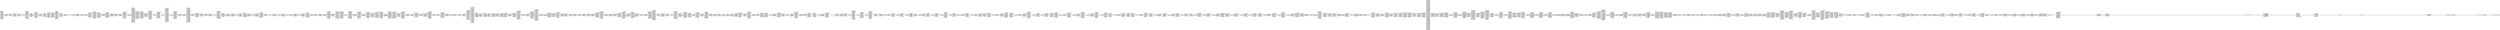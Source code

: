 digraph "graph.cfg.gv" {
	subgraph global {
		node [fontname=Courier fontsize=30.0 rank=same shape=box]
		block_0 [label="0: %00 = #0x1\l2: %01 = #0x40\l4: MSTORE(%01, %00)\l5: [NO_SSA] DUP1\l6: [NO_SSA] PUSH1\l8: [NO_SSA] DUP2\l9: [NO_SSA] MSTORE\la: [NO_SSA] PUSH1\lc: [NO_SSA] ADD\ld: [NO_SSA] PUSH2\l10: [NO_SSA] PUSH1\l12: [NO_SSA] SWAP2\l13: [NO_SSA] CODECOPY\l14: [NO_SSA] SWAP1\l15: [NO_SSA] POP\l16: [NO_SSA] PUSH1\l18: [NO_SSA] PUSH1\l1a: [NO_SSA] DUP5\l1b: [NO_SSA] MLOAD\l1c: [NO_SSA] PUSH1\l1e: [NO_SSA] PUSH2\l21: [NO_SSA] SWAP2\l22: [NO_SSA] SWAP1\l23: [NO_SSA] PUSH2\l26: [NO_SSA] JUMP\l"]
		block_27 [label="27: [NO_SSA] JUMPDEST\l28: [NO_SSA] PUSH2\l2b: [NO_SSA] SWAP2\l2c: [NO_SSA] SWAP1\l2d: [NO_SSA] PUSH2\l30: [NO_SSA] JUMP\l"]
		block_31 [label="31: [NO_SSA] JUMPDEST\l32: [NO_SSA] PUSH2\l35: [NO_SSA] SWAP1\l36: [NO_SSA] PUSH1\l38: [NO_SSA] PUSH2\l3b: [NO_SSA] JUMP\l"]
		block_3c [label="3c: [NO_SSA] JUMPDEST\l3d: [NO_SSA] SWAP1\l3e: [NO_SSA] POP\l3f: [NO_SSA] PUSH1\l41: [NO_SSA] PUSH2\l44: [NO_SSA] DUP3\l45: [NO_SSA] PUSH1\l47: [NO_SSA] PUSH2\l4a: [NO_SSA] JUMP\l"]
		block_4b [label="4b: [NO_SSA] JUMPDEST\l4c: [NO_SSA] PUSH8\l55: [NO_SSA] DUP2\l56: [NO_SSA] GT\l57: [NO_SSA] ISZERO\l58: [NO_SSA] PUSH2\l5b: [NO_SSA] JUMPI\l"]
		block_5c [label="5c: [NO_SSA] PUSH2\l5f: [NO_SSA] PUSH2\l62: [NO_SSA] JUMP\l"]
		block_63 [label="63: [NO_SSA] JUMPDEST\l64: [NO_SSA] PUSH1\l66: [NO_SSA] MLOAD\l67: [NO_SSA] SWAP1\l68: [NO_SSA] DUP1\l69: [NO_SSA] DUP3\l6a: [NO_SSA] MSTORE\l6b: [NO_SSA] DUP1\l6c: [NO_SSA] PUSH1\l6e: [NO_SSA] ADD\l6f: [NO_SSA] PUSH1\l71: [NO_SSA] NOT\l72: [NO_SSA] AND\l73: [NO_SSA] PUSH1\l75: [NO_SSA] ADD\l76: [NO_SSA] DUP3\l77: [NO_SSA] ADD\l78: [NO_SSA] PUSH1\l7a: [NO_SSA] MSTORE\l7b: [NO_SSA] DUP1\l7c: [NO_SSA] ISZERO\l7d: [NO_SSA] PUSH2\l80: [NO_SSA] JUMPI\l"]
		block_81 [label="81: [NO_SSA] PUSH1\l83: [NO_SSA] DUP3\l84: [NO_SSA] ADD\l85: [NO_SSA] DUP2\l86: [NO_SSA] DUP1\l87: [NO_SSA] CALLDATASIZE\l88: [NO_SSA] DUP4\l89: [NO_SSA] CALLDATACOPY\l8a: [NO_SSA] ADD\l8b: [NO_SSA] SWAP1\l8c: [NO_SSA] POP\l"]
		block_8d [label="8d: [NO_SSA] JUMPDEST\l8e: [NO_SSA] POP\l8f: [NO_SSA] SWAP1\l90: [NO_SSA] POP\l91: [NO_SSA] DUP2\l92: [NO_SSA] DUP2\l93: [NO_SSA] MSTORE\l94: [NO_SSA] PUSH1\l96: [NO_SSA] DUP4\l97: [NO_SSA] ADD\l98: [NO_SSA] DUP6\l99: [NO_SSA] DUP7\l9a: [NO_SSA] MLOAD\l9b: [NO_SSA] DUP2\l9c: [NO_SSA] ADD\l9d: [NO_SSA] PUSH1\l9f: [NO_SSA] DUP5\la0: [NO_SSA] ADD\l"]
		block_a1 [label="a1: [NO_SSA] JUMPDEST\la2: [NO_SSA] DUP2\la3: [NO_SSA] DUP4\la4: [NO_SSA] LT\la5: [NO_SSA] ISZERO\la6: [NO_SSA] PUSH2\la9: [NO_SSA] JUMPI\l"]
		block_aa [label="aa: [NO_SSA] PUSH1\lac: [NO_SSA] DUP4\lad: [NO_SSA] ADD\lae: [NO_SSA] SWAP3\laf: [NO_SSA] POP\lb0: [NO_SSA] DUP3\lb1: [NO_SSA] MLOAD\lb2: [NO_SSA] PUSH1\lb4: [NO_SSA] DUP2\lb5: [NO_SSA] PUSH1\lb7: [NO_SSA] INVALID\l"]
		block_b8 [label="b8: [NO_SSA] AND\lb9: [NO_SSA] DUP6\lba: [NO_SSA] ADD\lbb: [NO_SSA] MLOAD\lbc: [NO_SSA] DUP3\lbd: [NO_SSA] MSTORE8\lbe: [NO_SSA] PUSH1\lc0: [NO_SSA] DUP3\lc1: [NO_SSA] ADD\lc2: [NO_SSA] SWAP2\lc3: [NO_SSA] POP\lc4: [NO_SSA] PUSH1\lc6: [NO_SSA] DUP2\lc7: [NO_SSA] PUSH1\lc9: [NO_SSA] INVALID\l"]
		block_ca [label="ca: [NO_SSA] AND\lcb: [NO_SSA] DUP6\lcc: [NO_SSA] ADD\lcd: [NO_SSA] MLOAD\lce: [NO_SSA] DUP3\lcf: [NO_SSA] MSTORE8\ld0: [NO_SSA] PUSH1\ld2: [NO_SSA] DUP3\ld3: [NO_SSA] ADD\ld4: [NO_SSA] SWAP2\ld5: [NO_SSA] POP\ld6: [NO_SSA] PUSH1\ld8: [NO_SSA] DUP2\ld9: [NO_SSA] PUSH1\ldb: [NO_SSA] INVALID\l"]
		block_dc [label="dc: [NO_SSA] AND\ldd: [NO_SSA] DUP6\lde: [NO_SSA] ADD\ldf: [NO_SSA] MLOAD\le0: [NO_SSA] DUP3\le1: [NO_SSA] MSTORE8\le2: [NO_SSA] PUSH1\le4: [NO_SSA] DUP3\le5: [NO_SSA] ADD\le6: [NO_SSA] SWAP2\le7: [NO_SSA] POP\le8: [NO_SSA] PUSH1\lea: [NO_SSA] DUP2\leb: [NO_SSA] AND\lec: [NO_SSA] DUP6\led: [NO_SSA] ADD\lee: [NO_SSA] MLOAD\lef: [NO_SSA] DUP3\lf0: [NO_SSA] MSTORE8\lf1: [NO_SSA] POP\lf2: [NO_SSA] PUSH1\lf4: [NO_SSA] ADD\lf5: [NO_SSA] PUSH2\lf8: [NO_SSA] JUMP\l"]
		block_f9 [label="f9: [NO_SSA] JUMPDEST\lfa: [NO_SSA] PUSH1\lfc: [NO_SSA] DUP10\lfd: [NO_SSA] MLOAD\lfe: [NO_SSA] MOD\lff: [NO_SSA] PUSH1\l101: [NO_SSA] DUP2\l102: [NO_SSA] EQ\l103: [NO_SSA] PUSH2\l106: [NO_SSA] JUMPI\l"]
		block_107 [label="107: [NO_SSA] PUSH1\l109: [NO_SSA] DUP2\l10a: [NO_SSA] EQ\l10b: [NO_SSA] PUSH2\l10e: [NO_SSA] JUMPI\l"]
		block_10f [label="10f: [NO_SSA] PUSH2\l112: [NO_SSA] JUMP\l"]
		block_113 [label="113: [NO_SSA] JUMPDEST\l114: [NO_SSA] PUSH2\l117: [NO_SSA] PUSH1\l119: [NO_SSA] INVALID\l"]
		block_11a [label="11a: [NO_SSA] PUSH1\l11c: [NO_SSA] NOT\l11d: [NO_SSA] DUP4\l11e: [NO_SSA] ADD\l11f: [NO_SSA] MSTORE\l120: [NO_SSA] PUSH2\l123: [NO_SSA] JUMP\l"]
		block_124 [label="124: [NO_SSA] JUMPDEST\l125: [NO_SSA] PUSH1\l127: [NO_SSA] PUSH1\l129: [NO_SSA] INVALID\l"]
		block_12a [label="12a: [NO_SSA] PUSH1\l12c: [NO_SSA] NOT\l12d: [NO_SSA] DUP4\l12e: [NO_SSA] ADD\l12f: [NO_SSA] MSTORE\l"]
		block_130 [label="130: [NO_SSA] JUMPDEST\l131: [NO_SSA] POP\l132: [NO_SSA] SWAP4\l133: [NO_SSA] SWAP9\l134: [NO_SSA] SWAP8\l135: [NO_SSA] POP\l136: [NO_SSA] POP\l137: [NO_SSA] POP\l138: [NO_SSA] POP\l139: [NO_SSA] POP\l13a: [NO_SSA] POP\l13b: [NO_SSA] POP\l13c: [NO_SSA] POP\l13d: [NO_SSA] JUMP\l"]
		block_13e [label="13e: [NO_SSA] JUMPDEST\l13f: [NO_SSA] PUSH1\l141: [NO_SSA] DUP2\l142: [NO_SSA] DUP2\l143: [NO_SSA] MSTORE\l144: [NO_SSA] PUSH1\l146: [NO_SSA] PUSH1\l148: [NO_SSA] MSTORE\l149: [NO_SSA] PUSH1\l14b: [NO_SSA] SWAP1\l14c: [NO_SSA] SHA3\l14d: [NO_SSA] SLOAD\l14e: [NO_SSA] PUSH1\l150: [NO_SSA] SWAP1\l151: [NO_SSA] DUP2\l152: [NO_SSA] SWAP1\l153: [NO_SSA] PUSH1\l155: [NO_SSA] AND\l156: [NO_SSA] ISZERO\l157: [NO_SSA] PUSH2\l15a: [NO_SSA] JUMPI\l"]
		block_15b [label="15b: [NO_SSA] POP\l15c: [NO_SSA] PUSH1\l15e: [NO_SSA] DUP1\l15f: [NO_SSA] MLOAD\l160: [NO_SSA] DUP1\l161: [NO_SSA] DUP3\l162: [NO_SSA] ADD\l163: [NO_SSA] SWAP1\l164: [NO_SSA] SWAP2\l165: [NO_SSA] MSTORE\l166: [NO_SSA] PUSH1\l168: [NO_SSA] DUP2\l169: [NO_SSA] MSTORE\l16a: [NO_SSA] PUSH6\l171: [NO_SSA] PUSH1\l173: [NO_SSA] INVALID\l"]
		block_174 [label="174: [NO_SSA] PUSH1\l176: [NO_SSA] DUP3\l177: [NO_SSA] ADD\l178: [NO_SSA] MSTORE\l179: [NO_SSA] PUSH2\l17c: [NO_SSA] JUMP\l"]
		block_17d [label="17d: [NO_SSA] JUMPDEST\l17e: [NO_SSA] POP\l17f: [NO_SSA] PUSH1\l181: [NO_SSA] DUP1\l182: [NO_SSA] MLOAD\l183: [NO_SSA] DUP1\l184: [NO_SSA] DUP3\l185: [NO_SSA] ADD\l186: [NO_SSA] SWAP1\l187: [NO_SSA] SWAP2\l188: [NO_SSA] MSTORE\l189: [NO_SSA] PUSH1\l18b: [NO_SSA] DUP2\l18c: [NO_SSA] MSTORE\l18d: [NO_SSA] PUSH4\l192: [NO_SSA] PUSH1\l194: [NO_SSA] INVALID\l"]
		block_195 [label="195: [NO_SSA] PUSH1\l197: [NO_SSA] DUP3\l198: [NO_SSA] ADD\l199: [NO_SSA] MSTORE\l19a: [NO_SSA] SWAP3\l19b: [NO_SSA] SWAP2\l19c: [NO_SSA] POP\l19d: [NO_SSA] POP\l19e: [NO_SSA] JUMP\l"]
		block_19f [label="19f: [NO_SSA] JUMPDEST\l1a0: [NO_SSA] PUSH1\l1a2: [NO_SSA] PUSH1\l1a4: [NO_SSA] PUSH2\l1a7: [NO_SSA] DUP5\l1a8: [NO_SSA] PUSH2\l1ab: [NO_SSA] JUMP\l"]
		block_1ac [label="1ac: [NO_SSA] JUMPDEST\l1ad: [NO_SSA] PUSH2\l1b0: [NO_SSA] SWAP2\l1b1: [NO_SSA] SWAP1\l1b2: [NO_SSA] PUSH2\l1b5: [NO_SSA] JUMP\l"]
		block_1b6 [label="1b6: [NO_SSA] JUMPDEST\l1b7: [NO_SSA] PUSH1\l1b9: [NO_SSA] DUP4\l1ba: [NO_SSA] DUP2\l1bb: [NO_SSA] MSTORE\l1bc: [NO_SSA] PUSH1\l1be: [NO_SSA] PUSH1\l1c0: [NO_SSA] MSTORE\l1c1: [NO_SSA] PUSH1\l1c3: [NO_SSA] SWAP1\l1c4: [NO_SSA] SHA3\l1c5: [NO_SSA] SLOAD\l1c6: [NO_SSA] SWAP1\l1c7: [NO_SSA] SWAP2\l1c8: [NO_SSA] POP\l1c9: [NO_SSA] DUP1\l1ca: [NO_SSA] DUP3\l1cb: [NO_SSA] EQ\l1cc: [NO_SSA] PUSH2\l1cf: [NO_SSA] JUMPI\l"]
		block_1d0 [label="1d0: [NO_SSA] PUSH1\l1d2: [NO_SSA] PUSH1\l1d4: [NO_SSA] PUSH1\l1d6: [NO_SSA] INVALID\l"]
		block_1d7 [label="1d7: [NO_SSA] SUB\l1d8: [NO_SSA] DUP5\l1d9: [NO_SSA] AND\l1da: [NO_SSA] PUSH1\l1dc: [NO_SSA] SWAP1\l1dd: [NO_SSA] DUP2\l1de: [NO_SSA] MSTORE\l1df: [NO_SSA] PUSH1\l1e1: [NO_SSA] PUSH1\l1e3: [NO_SSA] SWAP1\l1e4: [NO_SSA] DUP2\l1e5: [NO_SSA] MSTORE\l1e6: [NO_SSA] PUSH1\l1e8: [NO_SSA] DUP1\l1e9: [NO_SSA] DUP4\l1ea: [NO_SSA] SHA3\l1eb: [NO_SSA] DUP6\l1ec: [NO_SSA] DUP5\l1ed: [NO_SSA] MSTORE\l1ee: [NO_SSA] DUP3\l1ef: [NO_SSA] MSTORE\l1f0: [NO_SSA] DUP1\l1f1: [NO_SSA] DUP4\l1f2: [NO_SSA] SHA3\l1f3: [NO_SSA] SLOAD\l1f4: [NO_SSA] DUP5\l1f5: [NO_SSA] DUP5\l1f6: [NO_SSA] MSTORE\l1f7: [NO_SSA] DUP2\l1f8: [NO_SSA] DUP5\l1f9: [NO_SSA] SHA3\l1fa: [NO_SSA] DUP2\l1fb: [NO_SSA] SWAP1\l1fc: [NO_SSA] SSTORE\l1fd: [NO_SSA] DUP4\l1fe: [NO_SSA] MSTORE\l1ff: [NO_SSA] PUSH1\l201: [NO_SSA] SWAP1\l202: [NO_SSA] SWAP2\l203: [NO_SSA] MSTORE\l204: [NO_SSA] SWAP1\l205: [NO_SSA] SHA3\l206: [NO_SSA] DUP2\l207: [NO_SSA] SWAP1\l208: [NO_SSA] SSTORE\l"]
		block_209 [label="209: [NO_SSA] JUMPDEST\l20a: [NO_SSA] POP\l20b: [NO_SSA] PUSH1\l20d: [NO_SSA] SWAP2\l20e: [NO_SSA] DUP3\l20f: [NO_SSA] MSTORE\l210: [NO_SSA] PUSH1\l212: [NO_SSA] PUSH1\l214: [NO_SSA] SWAP1\l215: [NO_SSA] DUP2\l216: [NO_SSA] MSTORE\l217: [NO_SSA] PUSH1\l219: [NO_SSA] DUP1\l21a: [NO_SSA] DUP5\l21b: [NO_SSA] SHA3\l21c: [NO_SSA] DUP5\l21d: [NO_SSA] SWAP1\l21e: [NO_SSA] SSTORE\l21f: [NO_SSA] PUSH1\l221: [NO_SSA] PUSH1\l223: [NO_SSA] PUSH1\l225: [NO_SSA] INVALID\l"]
		block_226 [label="226: [NO_SSA] SUB\l227: [NO_SSA] SWAP1\l228: [NO_SSA] SWAP5\l229: [NO_SSA] AND\l22a: [NO_SSA] DUP4\l22b: [NO_SSA] MSTORE\l22c: [NO_SSA] PUSH1\l22e: [NO_SSA] DUP2\l22f: [NO_SSA] MSTORE\l230: [NO_SSA] DUP4\l231: [NO_SSA] DUP4\l232: [NO_SSA] SHA3\l233: [NO_SSA] SWAP2\l234: [NO_SSA] DUP4\l235: [NO_SSA] MSTORE\l236: [NO_SSA] MSTORE\l237: [NO_SSA] SWAP1\l238: [NO_SSA] DUP2\l239: [NO_SSA] SHA3\l23a: [NO_SSA] SSTORE\l23b: [NO_SSA] JUMP\l"]
		block_23c [label="23c: [NO_SSA] JUMPDEST\l23d: [NO_SSA] PUSH1\l23f: [NO_SSA] SLOAD\l240: [NO_SSA] PUSH1\l242: [NO_SSA] SWAP1\l243: [NO_SSA] PUSH2\l246: [NO_SSA] SWAP1\l247: [NO_SSA] PUSH1\l249: [NO_SSA] SWAP1\l24a: [NO_SSA] PUSH2\l24d: [NO_SSA] JUMP\l"]
		block_24e [label="24e: [NO_SSA] JUMPDEST\l24f: [NO_SSA] PUSH1\l251: [NO_SSA] DUP4\l252: [NO_SSA] DUP2\l253: [NO_SSA] MSTORE\l254: [NO_SSA] PUSH1\l256: [NO_SSA] PUSH1\l258: [NO_SSA] MSTORE\l259: [NO_SSA] PUSH1\l25b: [NO_SSA] DUP2\l25c: [NO_SSA] SHA3\l25d: [NO_SSA] SLOAD\l25e: [NO_SSA] PUSH1\l260: [NO_SSA] DUP1\l261: [NO_SSA] SLOAD\l262: [NO_SSA] SWAP4\l263: [NO_SSA] SWAP5\l264: [NO_SSA] POP\l265: [NO_SSA] SWAP1\l266: [NO_SSA] SWAP3\l267: [NO_SSA] DUP5\l268: [NO_SSA] SWAP1\l269: [NO_SSA] DUP2\l26a: [NO_SSA] LT\l26b: [NO_SSA] PUSH2\l26e: [NO_SSA] JUMPI\l"]
		block_26f [label="26f: [NO_SSA] PUSH2\l272: [NO_SSA] PUSH2\l275: [NO_SSA] JUMP\l"]
		block_276 [label="276: [NO_SSA] JUMPDEST\l277: [NO_SSA] SWAP1\l278: [NO_SSA] PUSH1\l27a: [NO_SSA] MSTORE\l27b: [NO_SSA] PUSH1\l27d: [NO_SSA] PUSH1\l27f: [NO_SSA] SHA3\l280: [NO_SSA] ADD\l281: [NO_SSA] SLOAD\l282: [NO_SSA] SWAP1\l283: [NO_SSA] POP\l284: [NO_SSA] DUP1\l285: [NO_SSA] PUSH1\l287: [NO_SSA] DUP4\l288: [NO_SSA] DUP2\l289: [NO_SSA] SLOAD\l28a: [NO_SSA] DUP2\l28b: [NO_SSA] LT\l28c: [NO_SSA] PUSH2\l28f: [NO_SSA] JUMPI\l"]
		block_290 [label="290: [NO_SSA] PUSH2\l293: [NO_SSA] PUSH2\l296: [NO_SSA] JUMP\l"]
		block_297 [label="297: [NO_SSA] JUMPDEST\l298: [NO_SSA] PUSH1\l29a: [NO_SSA] SWAP2\l29b: [NO_SSA] DUP3\l29c: [NO_SSA] MSTORE\l29d: [NO_SSA] PUSH1\l29f: [NO_SSA] DUP1\l2a0: [NO_SSA] DUP4\l2a1: [NO_SSA] SHA3\l2a2: [NO_SSA] SWAP1\l2a3: [NO_SSA] SWAP2\l2a4: [NO_SSA] ADD\l2a5: [NO_SSA] SWAP3\l2a6: [NO_SSA] SWAP1\l2a7: [NO_SSA] SWAP3\l2a8: [NO_SSA] SSTORE\l2a9: [NO_SSA] DUP3\l2aa: [NO_SSA] DUP2\l2ab: [NO_SSA] MSTORE\l2ac: [NO_SSA] PUSH1\l2ae: [NO_SSA] SWAP1\l2af: [NO_SSA] SWAP2\l2b0: [NO_SSA] MSTORE\l2b1: [NO_SSA] PUSH1\l2b3: [NO_SSA] DUP1\l2b4: [NO_SSA] DUP3\l2b5: [NO_SSA] SHA3\l2b6: [NO_SSA] DUP5\l2b7: [NO_SSA] SWAP1\l2b8: [NO_SSA] SSTORE\l2b9: [NO_SSA] DUP6\l2ba: [NO_SSA] DUP3\l2bb: [NO_SSA] MSTORE\l2bc: [NO_SSA] DUP2\l2bd: [NO_SSA] SHA3\l2be: [NO_SSA] SSTORE\l2bf: [NO_SSA] PUSH1\l2c1: [NO_SSA] DUP1\l2c2: [NO_SSA] SLOAD\l2c3: [NO_SSA] DUP1\l2c4: [NO_SSA] PUSH2\l2c7: [NO_SSA] JUMPI\l"]
		block_2c8 [label="2c8: [NO_SSA] PUSH2\l2cb: [NO_SSA] PUSH2\l2ce: [NO_SSA] JUMP\l"]
		block_2cf [label="2cf: [NO_SSA] JUMPDEST\l2d0: [NO_SSA] PUSH1\l2d2: [NO_SSA] SWAP1\l2d3: [NO_SSA] SUB\l2d4: [NO_SSA] DUP2\l2d5: [NO_SSA] DUP2\l2d6: [NO_SSA] SWAP1\l2d7: [NO_SSA] PUSH1\l2d9: [NO_SSA] MSTORE\l2da: [NO_SSA] PUSH1\l2dc: [NO_SSA] PUSH1\l2de: [NO_SSA] SHA3\l2df: [NO_SSA] ADD\l2e0: [NO_SSA] PUSH1\l2e2: [NO_SSA] SWAP1\l2e3: [NO_SSA] SSTORE\l2e4: [NO_SSA] SWAP1\l2e5: [NO_SSA] SSTORE\l2e6: [NO_SSA] POP\l2e7: [NO_SSA] POP\l2e8: [NO_SSA] POP\l2e9: [NO_SSA] POP\l2ea: [NO_SSA] JUMP\l"]
		block_2eb [label="2eb: [NO_SSA] JUMPDEST\l2ec: [NO_SSA] PUSH1\l2ee: [NO_SSA] PUSH2\l2f1: [NO_SSA] DUP4\l2f2: [NO_SSA] PUSH2\l2f5: [NO_SSA] JUMP\l"]
		block_2f6 [label="2f6: [NO_SSA] JUMPDEST\l2f7: [NO_SSA] PUSH1\l2f9: [NO_SSA] PUSH1\l2fb: [NO_SSA] PUSH1\l2fd: [NO_SSA] INVALID\l"]
		block_2fe [label="2fe: [NO_SSA] SUB\l2ff: [NO_SSA] SWAP1\l300: [NO_SSA] SWAP4\l301: [NO_SSA] AND\l302: [NO_SSA] PUSH1\l304: [NO_SSA] SWAP1\l305: [NO_SSA] DUP2\l306: [NO_SSA] MSTORE\l307: [NO_SSA] PUSH1\l309: [NO_SSA] PUSH1\l30b: [NO_SSA] SWAP1\l30c: [NO_SSA] DUP2\l30d: [NO_SSA] MSTORE\l30e: [NO_SSA] PUSH1\l310: [NO_SSA] DUP1\l311: [NO_SSA] DUP4\l312: [NO_SSA] SHA3\l313: [NO_SSA] DUP7\l314: [NO_SSA] DUP5\l315: [NO_SSA] MSTORE\l316: [NO_SSA] DUP3\l317: [NO_SSA] MSTORE\l318: [NO_SSA] DUP1\l319: [NO_SSA] DUP4\l31a: [NO_SSA] SHA3\l31b: [NO_SSA] DUP6\l31c: [NO_SSA] SWAP1\l31d: [NO_SSA] SSTORE\l31e: [NO_SSA] SWAP4\l31f: [NO_SSA] DUP3\l320: [NO_SSA] MSTORE\l321: [NO_SSA] PUSH1\l323: [NO_SSA] SWAP1\l324: [NO_SSA] MSTORE\l325: [NO_SSA] SWAP2\l326: [NO_SSA] SWAP1\l327: [NO_SSA] SWAP2\l328: [NO_SSA] SHA3\l329: [NO_SSA] SWAP2\l32a: [NO_SSA] SWAP1\l32b: [NO_SSA] SWAP2\l32c: [NO_SSA] SSTORE\l32d: [NO_SSA] POP\l32e: [NO_SSA] JUMP\l"]
		block_32f [label="32f: [NO_SSA] JUMPDEST\l330: [NO_SSA] PUSH1\l332: [NO_SSA] PUSH2\l335: [NO_SSA] DUP3\l336: [NO_SSA] PUSH2\l339: [NO_SSA] JUMP\l"]
		block_33a [label="33a: [NO_SSA] JUMPDEST\l33b: [NO_SSA] PUSH1\l33d: [NO_SSA] PUSH1\l33f: [NO_SSA] MLOAD\l340: [NO_SSA] PUSH1\l342: [NO_SSA] ADD\l343: [NO_SSA] PUSH2\l346: [NO_SSA] SWAP3\l347: [NO_SSA] SWAP2\l348: [NO_SSA] SWAP1\l349: [NO_SSA] PUSH2\l34c: [NO_SSA] JUMP\l"]
		block_34d [label="34d: [NO_SSA] JUMPDEST\l34e: [NO_SSA] PUSH1\l350: [NO_SSA] PUSH1\l352: [NO_SSA] PUSH2\l355: [NO_SSA] DUP4\l356: [NO_SSA] PUSH1\l358: [NO_SSA] PUSH2\l35b: [NO_SSA] JUMP\l"]
		block_35c [label="35c: [NO_SSA] JUMPDEST\l35d: [NO_SSA] PUSH2\l360: [NO_SSA] SWAP1\l361: [NO_SSA] PUSH1\l363: [NO_SSA] PUSH2\l366: [NO_SSA] JUMP\l"]
		block_367 [label="367: [NO_SSA] JUMPDEST\l368: [NO_SSA] PUSH8\l371: [NO_SSA] DUP2\l372: [NO_SSA] GT\l373: [NO_SSA] ISZERO\l374: [NO_SSA] PUSH2\l377: [NO_SSA] JUMPI\l"]
		block_378 [label="378: [NO_SSA] PUSH2\l37b: [NO_SSA] PUSH2\l37e: [NO_SSA] JUMP\l"]
		block_37f [label="37f: [NO_SSA] JUMPDEST\l380: [NO_SSA] PUSH1\l382: [NO_SSA] MLOAD\l383: [NO_SSA] SWAP1\l384: [NO_SSA] DUP1\l385: [NO_SSA] DUP3\l386: [NO_SSA] MSTORE\l387: [NO_SSA] DUP1\l388: [NO_SSA] PUSH1\l38a: [NO_SSA] ADD\l38b: [NO_SSA] PUSH1\l38d: [NO_SSA] NOT\l38e: [NO_SSA] AND\l38f: [NO_SSA] PUSH1\l391: [NO_SSA] ADD\l392: [NO_SSA] DUP3\l393: [NO_SSA] ADD\l394: [NO_SSA] PUSH1\l396: [NO_SSA] MSTORE\l397: [NO_SSA] DUP1\l398: [NO_SSA] ISZERO\l399: [NO_SSA] PUSH2\l39c: [NO_SSA] JUMPI\l"]
		block_39d [label="39d: [NO_SSA] PUSH1\l39f: [NO_SSA] DUP3\l3a0: [NO_SSA] ADD\l3a1: [NO_SSA] DUP2\l3a2: [NO_SSA] DUP1\l3a3: [NO_SSA] CALLDATASIZE\l3a4: [NO_SSA] DUP4\l3a5: [NO_SSA] CALLDATACOPY\l3a6: [NO_SSA] ADD\l3a7: [NO_SSA] SWAP1\l3a8: [NO_SSA] POP\l"]
		block_3a9 [label="3a9: [NO_SSA] JUMPDEST\l3aa: [NO_SSA] POP\l3ab: [NO_SSA] SWAP1\l3ac: [NO_SSA] POP\l3ad: [NO_SSA] PUSH1\l3af: [NO_SSA] PUSH1\l3b1: [NO_SSA] INVALID\l"]
		block_3b2 [label="3b2: [NO_SSA] DUP2\l3b3: [NO_SSA] PUSH1\l3b5: [NO_SSA] DUP2\l3b6: [NO_SSA] MLOAD\l3b7: [NO_SSA] DUP2\l3b8: [NO_SSA] LT\l3b9: [NO_SSA] PUSH2\l3bc: [NO_SSA] JUMPI\l"]
		block_3bd [label="3bd: [NO_SSA] PUSH2\l3c0: [NO_SSA] PUSH2\l3c3: [NO_SSA] JUMP\l"]
		block_3c4 [label="3c4: [NO_SSA] JUMPDEST\l3c5: [NO_SSA] PUSH1\l3c7: [NO_SSA] ADD\l3c8: [NO_SSA] ADD\l3c9: [NO_SSA] SWAP1\l3ca: [NO_SSA] PUSH1\l3cc: [NO_SSA] PUSH1\l3ce: [NO_SSA] PUSH1\l3d0: [NO_SSA] INVALID\l"]
		block_3d1 [label="3d1: [NO_SSA] SUB\l3d2: [NO_SSA] NOT\l3d3: [NO_SSA] AND\l3d4: [NO_SSA] SWAP1\l3d5: [NO_SSA] DUP2\l3d6: [NO_SSA] PUSH1\l3d8: [NO_SSA] BYTE\l3d9: [NO_SSA] SWAP1\l3da: [NO_SSA] MSTORE8\l3db: [NO_SSA] POP\l3dc: [NO_SSA] PUSH1\l3de: [NO_SSA] PUSH1\l3e0: [NO_SSA] INVALID\l"]
		block_3e1 [label="3e1: [NO_SSA] DUP2\l3e2: [NO_SSA] PUSH1\l3e4: [NO_SSA] DUP2\l3e5: [NO_SSA] MLOAD\l3e6: [NO_SSA] DUP2\l3e7: [NO_SSA] LT\l3e8: [NO_SSA] PUSH2\l3eb: [NO_SSA] JUMPI\l"]
		block_3ec [label="3ec: [NO_SSA] PUSH2\l3ef: [NO_SSA] PUSH2\l3f2: [NO_SSA] JUMP\l"]
		block_3f3 [label="3f3: [NO_SSA] JUMPDEST\l3f4: [NO_SSA] PUSH1\l3f6: [NO_SSA] ADD\l3f7: [NO_SSA] ADD\l3f8: [NO_SSA] SWAP1\l3f9: [NO_SSA] PUSH1\l3fb: [NO_SSA] PUSH1\l3fd: [NO_SSA] PUSH1\l3ff: [NO_SSA] INVALID\l"]
		block_400 [label="400: [NO_SSA] SUB\l401: [NO_SSA] NOT\l402: [NO_SSA] AND\l403: [NO_SSA] SWAP1\l404: [NO_SSA] DUP2\l405: [NO_SSA] PUSH1\l407: [NO_SSA] BYTE\l408: [NO_SSA] SWAP1\l409: [NO_SSA] MSTORE8\l40a: [NO_SSA] POP\l40b: [NO_SSA] PUSH1\l40d: [NO_SSA] PUSH2\l410: [NO_SSA] DUP5\l411: [NO_SSA] PUSH1\l413: [NO_SSA] PUSH2\l416: [NO_SSA] JUMP\l"]
		block_417 [label="417: [NO_SSA] JUMPDEST\l418: [NO_SSA] PUSH2\l41b: [NO_SSA] SWAP1\l41c: [NO_SSA] PUSH1\l41e: [NO_SSA] PUSH2\l421: [NO_SSA] JUMP\l"]
		block_422 [label="422: [NO_SSA] JUMPDEST\l423: [NO_SSA] SWAP1\l424: [NO_SSA] POP\l"]
		block_425 [label="425: [NO_SSA] JUMPDEST\l426: [NO_SSA] PUSH1\l428: [NO_SSA] DUP2\l429: [NO_SSA] GT\l42a: [NO_SSA] ISZERO\l42b: [NO_SSA] PUSH2\l42e: [NO_SSA] JUMPI\l"]
		block_42f [label="42f: [NO_SSA] PUSH16\l440: [NO_SSA] PUSH1\l442: [NO_SSA] INVALID\l"]
		block_443 [label="443: [NO_SSA] DUP6\l444: [NO_SSA] PUSH1\l446: [NO_SSA] AND\l447: [NO_SSA] PUSH1\l449: [NO_SSA] DUP2\l44a: [NO_SSA] LT\l44b: [NO_SSA] PUSH2\l44e: [NO_SSA] JUMPI\l"]
		block_44f [label="44f: [NO_SSA] PUSH2\l452: [NO_SSA] PUSH2\l455: [NO_SSA] JUMP\l"]
		block_456 [label="456: [NO_SSA] JUMPDEST\l457: [NO_SSA] BYTE\l458: [NO_SSA] PUSH1\l45a: [NO_SSA] INVALID\l"]
		block_45b [label="45b: [NO_SSA] DUP3\l45c: [NO_SSA] DUP3\l45d: [NO_SSA] DUP2\l45e: [NO_SSA] MLOAD\l45f: [NO_SSA] DUP2\l460: [NO_SSA] LT\l461: [NO_SSA] PUSH2\l464: [NO_SSA] JUMPI\l"]
		block_465 [label="465: [NO_SSA] PUSH2\l468: [NO_SSA] PUSH2\l46b: [NO_SSA] JUMP\l"]
		block_46c [label="46c: [NO_SSA] JUMPDEST\l46d: [NO_SSA] PUSH1\l46f: [NO_SSA] ADD\l470: [NO_SSA] ADD\l471: [NO_SSA] SWAP1\l472: [NO_SSA] PUSH1\l474: [NO_SSA] PUSH1\l476: [NO_SSA] PUSH1\l478: [NO_SSA] INVALID\l"]
		block_479 [label="479: [NO_SSA] SUB\l47a: [NO_SSA] NOT\l47b: [NO_SSA] AND\l47c: [NO_SSA] SWAP1\l47d: [NO_SSA] DUP2\l47e: [NO_SSA] PUSH1\l480: [NO_SSA] BYTE\l481: [NO_SSA] SWAP1\l482: [NO_SSA] MSTORE8\l483: [NO_SSA] POP\l484: [NO_SSA] PUSH1\l486: [NO_SSA] SWAP5\l487: [NO_SSA] SWAP1\l488: [NO_SSA] SWAP5\l489: [NO_SSA] INVALID\l"]
		block_48a [label="48a: [NO_SSA] SWAP4\l48b: [NO_SSA] PUSH2\l48e: [NO_SSA] DUP2\l48f: [NO_SSA] PUSH2\l492: [NO_SSA] JUMP\l"]
		block_493 [label="493: [NO_SSA] JUMPDEST\l494: [NO_SSA] SWAP1\l495: [NO_SSA] POP\l496: [NO_SSA] PUSH2\l499: [NO_SSA] JUMP\l"]
		block_49a [label="49a: [NO_SSA] JUMPDEST\l49b: [NO_SSA] POP\l49c: [NO_SSA] DUP4\l49d: [NO_SSA] ISZERO\l49e: [NO_SSA] PUSH2\l4a1: [NO_SSA] JUMPI\l"]
		block_4a2 [label="4a2: [NO_SSA] PUSH1\l4a4: [NO_SSA] MLOAD\l4a5: [NO_SSA] PUSH3\l4a9: [NO_SSA] PUSH1\l4ab: [NO_SSA] INVALID\l"]
		block_4ac [label="4ac: [NO_SSA] DUP2\l4ad: [NO_SSA] MSTORE\l4ae: [NO_SSA] PUSH1\l4b0: [NO_SSA] PUSH1\l4b2: [NO_SSA] DUP3\l4b3: [NO_SSA] ADD\l4b4: [NO_SSA] DUP2\l4b5: [NO_SSA] SWAP1\l4b6: [NO_SSA] MSTORE\l4b7: [NO_SSA] PUSH1\l4b9: [NO_SSA] DUP3\l4ba: [NO_SSA] ADD\l4bb: [NO_SSA] MSTORE\l4bc: [NO_SSA] PUSH32\l4dd: [NO_SSA] PUSH1\l4df: [NO_SSA] DUP3\l4e0: [NO_SSA] ADD\l4e1: [NO_SSA] MSTORE\l4e2: [NO_SSA] PUSH1\l4e4: [NO_SSA] ADD\l4e5: [NO_SSA] PUSH2\l4e8: [NO_SSA] JUMP\l"]
		block_4e9 [label="4e9: [NO_SSA] JUMPDEST\l4ea: [NO_SSA] SWAP4\l4eb: [NO_SSA] SWAP3\l4ec: [NO_SSA] POP\l4ed: [NO_SSA] POP\l4ee: [NO_SSA] POP\l4ef: [NO_SSA] JUMP\l"]
		block_4f0 [label="4f0: [NO_SSA] JUMPDEST\l4f1: [NO_SSA] PUSH1\l4f3: [NO_SSA] DUP2\l4f4: [NO_SSA] DUP2\l4f5: [NO_SSA] MSTORE\l4f6: [NO_SSA] PUSH1\l4f8: [NO_SSA] PUSH1\l4fa: [NO_SSA] MSTORE\l4fb: [NO_SSA] PUSH1\l4fd: [NO_SSA] SWAP1\l4fe: [NO_SSA] SHA3\l4ff: [NO_SSA] SLOAD\l500: [NO_SSA] PUSH1\l502: [NO_SSA] SWAP1\l503: [NO_SSA] DUP2\l504: [NO_SSA] SWAP1\l505: [NO_SSA] PUSH1\l507: [NO_SSA] AND\l508: [NO_SSA] ISZERO\l509: [NO_SSA] PUSH2\l50c: [NO_SSA] JUMPI\l"]
		block_50d [label="50d: [NO_SSA] PUSH1\l50f: [NO_SSA] DUP4\l510: [NO_SSA] DUP2\l511: [NO_SSA] MSTORE\l512: [NO_SSA] PUSH1\l514: [NO_SSA] PUSH1\l516: [NO_SSA] MSTORE\l517: [NO_SSA] PUSH1\l519: [NO_SSA] SWAP1\l51a: [NO_SSA] SHA3\l51b: [NO_SSA] PUSH1\l51d: [NO_SSA] ADD\l51e: [NO_SSA] SLOAD\l51f: [NO_SSA] PUSH2\l522: [NO_SSA] SWAP1\l523: [NO_SSA] PUSH2\l526: [NO_SSA] SWAP1\l527: [NO_SSA] PUSH8\l530: [NO_SSA] SWAP1\l531: [NO_SSA] PUSH2\l534: [NO_SSA] JUMP\l"]
		block_535 [label="535: [NO_SSA] JUMPDEST\l536: [NO_SSA] PUSH2\l539: [NO_SSA] JUMP\l"]
		block_53a [label="53a: [NO_SSA] JUMPDEST\l53b: [NO_SSA] PUSH1\l53d: [NO_SSA] DUP5\l53e: [NO_SSA] DUP2\l53f: [NO_SSA] MSTORE\l540: [NO_SSA] PUSH1\l542: [NO_SSA] PUSH1\l544: [NO_SSA] MSTORE\l545: [NO_SSA] PUSH1\l547: [NO_SSA] SWAP1\l548: [NO_SSA] SHA3\l549: [NO_SSA] PUSH1\l54b: [NO_SSA] ADD\l54c: [NO_SSA] SLOAD\l54d: [NO_SSA] PUSH2\l550: [NO_SSA] SWAP1\l551: [NO_SSA] PUSH2\l554: [NO_SSA] SWAP1\l555: [NO_SSA] PUSH8\l55e: [NO_SSA] SWAP1\l55f: [NO_SSA] PUSH2\l562: [NO_SSA] JUMP\l"]
		block_563 [label="563: [NO_SSA] JUMPDEST\l564: [NO_SSA] PUSH2\l567: [NO_SSA] SWAP1\l568: [NO_SSA] PUSH1\l56a: [NO_SSA] PUSH2\l56d: [NO_SSA] JUMP\l"]
		block_56e [label="56e: [NO_SSA] JUMPDEST\l56f: [NO_SSA] PUSH1\l571: [NO_SSA] DUP7\l572: [NO_SSA] DUP2\l573: [NO_SSA] MSTORE\l574: [NO_SSA] PUSH1\l576: [NO_SSA] PUSH1\l578: [NO_SSA] MSTORE\l579: [NO_SSA] PUSH1\l57b: [NO_SSA] SWAP1\l57c: [NO_SSA] SHA3\l57d: [NO_SSA] PUSH1\l57f: [NO_SSA] ADD\l580: [NO_SSA] SLOAD\l581: [NO_SSA] PUSH2\l584: [NO_SSA] SWAP1\l585: [NO_SSA] PUSH7\l58d: [NO_SSA] SWAP1\l58e: [NO_SSA] PUSH2\l591: [NO_SSA] JUMP\l"]
		block_592 [label="592: [NO_SSA] JUMPDEST\l593: [NO_SSA] PUSH2\l596: [NO_SSA] SWAP2\l597: [NO_SSA] SWAP1\l598: [NO_SSA] PUSH2\l59b: [NO_SSA] JUMP\l"]
		block_59c [label="59c: [NO_SSA] JUMPDEST\l59d: [NO_SSA] PUSH1\l59f: [NO_SSA] DUP6\l5a0: [NO_SSA] DUP2\l5a1: [NO_SSA] MSTORE\l5a2: [NO_SSA] PUSH1\l5a4: [NO_SSA] PUSH1\l5a6: [NO_SSA] MSTORE\l5a7: [NO_SSA] PUSH1\l5a9: [NO_SSA] SWAP1\l5aa: [NO_SSA] SHA3\l5ab: [NO_SSA] PUSH1\l5ad: [NO_SSA] ADD\l5ae: [NO_SSA] SLOAD\l5af: [NO_SSA] PUSH2\l5b2: [NO_SSA] SWAP1\l5b3: [NO_SSA] PUSH2\l5b6: [NO_SSA] JUMP\l"]
		block_5b7 [label="5b7: [NO_SSA] JUMPDEST\l5b8: [NO_SSA] PUSH1\l5ba: [NO_SSA] MLOAD\l5bb: [NO_SSA] PUSH1\l5bd: [NO_SSA] ADD\l5be: [NO_SSA] PUSH2\l5c1: [NO_SSA] SWAP4\l5c2: [NO_SSA] SWAP3\l5c3: [NO_SSA] SWAP2\l5c4: [NO_SSA] SWAP1\l5c5: [NO_SSA] PUSH2\l5c8: [NO_SSA] JUMP\l"]
		block_5c9 [label="5c9: [NO_SSA] JUMPDEST\l5ca: [NO_SSA] PUSH1\l5cc: [NO_SSA] MLOAD\l5cd: [NO_SSA] PUSH1\l5cf: [NO_SSA] DUP2\l5d0: [NO_SSA] DUP4\l5d1: [NO_SSA] SUB\l5d2: [NO_SSA] SUB\l5d3: [NO_SSA] DUP2\l5d4: [NO_SSA] MSTORE\l5d5: [NO_SSA] SWAP1\l5d6: [NO_SSA] PUSH1\l5d8: [NO_SSA] MSTORE\l5d9: [NO_SSA] SWAP1\l5da: [NO_SSA] POP\l5db: [NO_SSA] PUSH2\l5de: [NO_SSA] JUMP\l"]
		block_5df [label="5df: [NO_SSA] JUMPDEST\l5e0: [NO_SSA] PUSH1\l5e2: [NO_SSA] DUP4\l5e3: [NO_SSA] DUP2\l5e4: [NO_SSA] MSTORE\l5e5: [NO_SSA] PUSH1\l5e7: [NO_SSA] PUSH1\l5e9: [NO_SSA] MSTORE\l5ea: [NO_SSA] PUSH1\l5ec: [NO_SSA] SWAP1\l5ed: [NO_SSA] SHA3\l5ee: [NO_SSA] PUSH1\l5f0: [NO_SSA] ADD\l5f1: [NO_SSA] SLOAD\l5f2: [NO_SSA] PUSH1\l5f4: [NO_SSA] SWAP1\l5f5: [NO_SSA] PUSH1\l5f7: [NO_SSA] PUSH1\l5f9: [NO_SSA] INVALID\l"]
		block_5fa [label="5fa: [NO_SSA] SWAP1\l5fb: [NO_SSA] DIV\l5fc: [NO_SSA] PUSH1\l5fe: [NO_SSA] AND\l5ff: [NO_SSA] ISZERO\l600: [NO_SSA] PUSH2\l603: [NO_SSA] JUMPI\l"]
		block_604 [label="604: [NO_SSA] PUSH1\l606: [NO_SSA] MLOAD\l607: [NO_SSA] DUP1\l608: [NO_SSA] PUSH1\l60a: [NO_SSA] ADD\l60b: [NO_SSA] PUSH1\l60d: [NO_SSA] MSTORE\l60e: [NO_SSA] DUP1\l60f: [NO_SSA] PUSH1\l611: [NO_SSA] DUP2\l612: [NO_SSA] MSTORE\l613: [NO_SSA] PUSH1\l615: [NO_SSA] ADD\l616: [NO_SSA] PUSH2\l619: [NO_SSA] PUSH1\l61b: [NO_SSA] SWAP2\l61c: [NO_SSA] CODECOPY\l61d: [NO_SSA] SWAP1\l61e: [NO_SSA] POP\l61f: [NO_SSA] PUSH2\l622: [NO_SSA] JUMP\l"]
		block_623 [label="623: [NO_SSA] JUMPDEST\l624: [NO_SSA] PUSH1\l626: [NO_SSA] MLOAD\l627: [NO_SSA] DUP1\l628: [NO_SSA] PUSH1\l62a: [NO_SSA] ADD\l62b: [NO_SSA] PUSH1\l62d: [NO_SSA] MSTORE\l62e: [NO_SSA] DUP1\l62f: [NO_SSA] PUSH1\l631: [NO_SSA] DUP2\l632: [NO_SSA] MSTORE\l633: [NO_SSA] PUSH1\l635: [NO_SSA] ADD\l636: [NO_SSA] PUSH2\l639: [NO_SSA] PUSH1\l63b: [NO_SSA] SWAP2\l63c: [NO_SSA] CODECOPY\l63d: [NO_SSA] SWAP1\l63e: [NO_SSA] POP\l"]
		block_63f [label="63f: [NO_SSA] JUMPDEST\l640: [NO_SSA] DUP1\l641: [NO_SSA] PUSH1\l643: [NO_SSA] MLOAD\l644: [NO_SSA] PUSH1\l646: [NO_SSA] ADD\l647: [NO_SSA] PUSH2\l64a: [NO_SSA] SWAP2\l64b: [NO_SSA] SWAP1\l64c: [NO_SSA] PUSH2\l64f: [NO_SSA] JUMP\l"]
		block_650 [label="650: [NO_SSA] JUMPDEST\l651: [NO_SSA] PUSH1\l653: [NO_SSA] MLOAD\l654: [NO_SSA] PUSH1\l656: [NO_SSA] DUP2\l657: [NO_SSA] DUP4\l658: [NO_SSA] SUB\l659: [NO_SSA] SUB\l65a: [NO_SSA] DUP2\l65b: [NO_SSA] MSTORE\l65c: [NO_SSA] SWAP1\l65d: [NO_SSA] PUSH1\l65f: [NO_SSA] MSTORE\l660: [NO_SSA] SWAP2\l661: [NO_SSA] POP\l662: [NO_SSA] POP\l663: [NO_SSA] SWAP3\l664: [NO_SSA] SWAP2\l665: [NO_SSA] POP\l666: [NO_SSA] POP\l667: [NO_SSA] JUMP\l"]
		block_668 [label="668: [NO_SSA] JUMPDEST\l669: [NO_SSA] PUSH1\l66b: [NO_SSA] PUSH2\l66e: [NO_SSA] DUP3\l66f: [NO_SSA] PUSH2\l672: [NO_SSA] JUMP\l"]
		block_673 [label="673: [NO_SSA] JUMPDEST\l674: [NO_SSA] PUSH2\l677: [NO_SSA] DUP4\l678: [NO_SSA] PUSH2\l67b: [NO_SSA] JUMP\l"]
		block_67c [label="67c: [NO_SSA] JUMPDEST\l67d: [NO_SSA] PUSH1\l67f: [NO_SSA] PUSH1\l681: [NO_SSA] MLOAD\l682: [NO_SSA] PUSH1\l684: [NO_SSA] ADD\l685: [NO_SSA] PUSH2\l688: [NO_SSA] SWAP4\l689: [NO_SSA] SWAP3\l68a: [NO_SSA] SWAP2\l68b: [NO_SSA] SWAP1\l68c: [NO_SSA] PUSH2\l68f: [NO_SSA] JUMP\l"]
		block_690 [label="690: [NO_SSA] JUMPDEST\l691: [NO_SSA] PUSH1\l693: [NO_SSA] PUSH2\l696: [NO_SSA] DUP3\l697: [NO_SSA] PUSH2\l69a: [NO_SSA] JUMP\l"]
		block_69b [label="69b: [NO_SSA] JUMPDEST\l69c: [NO_SSA] PUSH1\l69e: [NO_SSA] MLOAD\l69f: [NO_SSA] PUSH1\l6a1: [NO_SSA] ADD\l6a2: [NO_SSA] PUSH2\l6a5: [NO_SSA] SWAP2\l6a6: [NO_SSA] SWAP1\l6a7: [NO_SSA] PUSH2\l6aa: [NO_SSA] JUMP\l"]
		block_6ab [label="6ab: [NO_SSA] JUMPDEST\l6ac: [NO_SSA] PUSH1\l6ae: [NO_SSA] DUP2\l6af: [NO_SSA] DUP2\l6b0: [NO_SSA] MSTORE\l6b1: [NO_SSA] PUSH1\l6b3: [NO_SSA] PUSH1\l6b5: [NO_SSA] MSTORE\l6b6: [NO_SSA] PUSH1\l6b8: [NO_SSA] SWAP1\l6b9: [NO_SSA] SHA3\l6ba: [NO_SSA] SLOAD\l6bb: [NO_SSA] PUSH1\l6bd: [NO_SSA] SWAP1\l6be: [NO_SSA] DUP2\l6bf: [NO_SSA] SWAP1\l6c0: [NO_SSA] PUSH1\l6c2: [NO_SSA] AND\l6c3: [NO_SSA] ISZERO\l6c4: [NO_SSA] PUSH2\l6c7: [NO_SSA] JUMPI\l"]
		block_6c8 [label="6c8: [NO_SSA] PUSH2\l6cb: [NO_SSA] PUSH1\l6cd: [NO_SSA] PUSH2\l6d0: [NO_SSA] JUMP\l"]
		block_6d1 [label="6d1: [NO_SSA] JUMPDEST\l6d2: [NO_SSA] SWAP1\l6d3: [NO_SSA] POP\l6d4: [NO_SSA] PUSH2\l6d7: [NO_SSA] JUMP\l"]
		block_6d8 [label="6d8: [NO_SSA] JUMPDEST\l6d9: [NO_SSA] PUSH1\l6db: [NO_SSA] DUP4\l6dc: [NO_SSA] DUP2\l6dd: [NO_SSA] MSTORE\l6de: [NO_SSA] PUSH1\l6e0: [NO_SSA] PUSH1\l6e2: [NO_SSA] MSTORE\l6e3: [NO_SSA] PUSH1\l6e5: [NO_SSA] SWAP1\l6e6: [NO_SSA] SHA3\l6e7: [NO_SSA] PUSH1\l6e9: [NO_SSA] ADD\l6ea: [NO_SSA] SLOAD\l6eb: [NO_SSA] PUSH1\l6ed: [NO_SSA] PUSH1\l6ef: [NO_SSA] INVALID\l"]
		block_6f0 [label="6f0: [NO_SSA] SWAP1\l6f1: [NO_SSA] DIV\l6f2: [NO_SSA] PUSH1\l6f4: [NO_SSA] AND\l6f5: [NO_SSA] ISZERO\l6f6: [NO_SSA] PUSH2\l6f9: [NO_SSA] JUMPI\l"]
		block_6fa [label="6fa: [NO_SSA] PUSH2\l6fd: [NO_SSA] PUSH1\l6ff: [NO_SSA] PUSH2\l702: [NO_SSA] JUMP\l"]
		block_703 [label="703: [NO_SSA] JUMPDEST\l704: [NO_SSA] PUSH2\l707: [NO_SSA] PUSH1\l709: [NO_SSA] PUSH2\l70c: [NO_SSA] JUMP\l"]
		block_70d [label="70d: [NO_SSA] JUMPDEST\l70e: [NO_SSA] PUSH1\l710: [NO_SSA] DUP1\l711: [NO_SSA] PUSH1\l"]
		block_713 [label="713: [NO_SSA] JUMPDEST\l714: [NO_SSA] PUSH1\l716: [NO_SSA] DUP2\l717: [NO_SSA] LT\l718: [NO_SSA] ISZERO\l719: [NO_SSA] PUSH2\l71c: [NO_SSA] JUMPI\l"]
		block_71d [label="71d: [NO_SSA] PUSH1\l71f: [NO_SSA] DUP5\l720: [NO_SSA] DUP2\l721: [NO_SSA] MSTORE\l722: [NO_SSA] PUSH1\l724: [NO_SSA] PUSH1\l726: [NO_SSA] SWAP1\l727: [NO_SSA] DUP2\l728: [NO_SSA] MSTORE\l729: [NO_SSA] PUSH1\l72b: [NO_SSA] DUP1\l72c: [NO_SSA] DUP4\l72d: [NO_SSA] SHA3\l72e: [NO_SSA] PUSH1\l730: [NO_SSA] DUP2\l731: [NO_SSA] ADD\l732: [NO_SSA] SLOAD\l733: [NO_SSA] PUSH1\l735: [NO_SSA] SWAP1\l736: [NO_SSA] SWAP2\l737: [NO_SSA] ADD\l738: [NO_SSA] SLOAD\l739: [NO_SSA] DUP3\l73a: [NO_SSA] MLOAD\l73b: [NO_SSA] PUSH1\l73d: [NO_SSA] SWAP3\l73e: [NO_SSA] SWAP1\l73f: [NO_SSA] SWAP3\l740: [NO_SSA] INVALID\l"]
		block_741 [label="741: [NO_SSA] PUSH12\l74e: [NO_SSA] NOT\l74f: [NO_SSA] AND\l750: [NO_SSA] DUP3\l751: [NO_SSA] DUP6\l752: [NO_SSA] ADD\l753: [NO_SSA] MSTORE\l754: [NO_SSA] PUSH1\l756: [NO_SSA] DUP3\l757: [NO_SSA] ADD\l758: [NO_SSA] MSTORE\l759: [NO_SSA] PUSH1\l75b: [NO_SSA] DUP2\l75c: [NO_SSA] ADD\l75d: [NO_SSA] DUP9\l75e: [NO_SSA] SWAP1\l75f: [NO_SSA] MSTORE\l760: [NO_SSA] PUSH1\l762: [NO_SSA] DUP1\l763: [NO_SSA] DUP3\l764: [NO_SSA] ADD\l765: [NO_SSA] DUP7\l766: [NO_SSA] SWAP1\l767: [NO_SSA] MSTORE\l768: [NO_SSA] DUP3\l769: [NO_SSA] MLOAD\l76a: [NO_SSA] DUP1\l76b: [NO_SSA] DUP4\l76c: [NO_SSA] SUB\l76d: [NO_SSA] SWAP1\l76e: [NO_SSA] SWAP2\l76f: [NO_SSA] ADD\l770: [NO_SSA] DUP2\l771: [NO_SSA] MSTORE\l772: [NO_SSA] PUSH1\l774: [NO_SSA] SWAP1\l775: [NO_SSA] SWAP2\l776: [NO_SSA] ADD\l777: [NO_SSA] SWAP1\l778: [NO_SSA] SWAP2\l779: [NO_SSA] MSTORE\l77a: [NO_SSA] DUP1\l77b: [NO_SSA] MLOAD\l77c: [NO_SSA] SWAP2\l77d: [NO_SSA] ADD\l77e: [NO_SSA] SHA3\l77f: [NO_SSA] PUSH1\l781: [NO_SSA] INVALID\l"]
		block_782 [label="782: [NO_SSA] SWAP1\l783: [NO_SSA] POP\l784: [NO_SSA] PUSH1\l786: [NO_SSA] DUP1\l787: [NO_SSA] DUP1\l788: [NO_SSA] DUP1\l789: [NO_SSA] PUSH2\l78c: [NO_SSA] PUSH2\l78f: [NO_SSA] PUSH2\l792: [NO_SSA] DUP8\l793: [NO_SSA] AND\l794: [NO_SSA] PUSH2\l797: [NO_SSA] JUMP\l"]
		block_798 [label="798: [NO_SSA] JUMPDEST\l799: [NO_SSA] PUSH2\l79c: [NO_SSA] AND\l79d: [NO_SSA] SWAP4\l79e: [NO_SSA] POP\l79f: [NO_SSA] PUSH1\l7a1: [NO_SSA] DUP6\l7a2: [NO_SSA] SWAP1\l7a3: [NO_SSA] INVALID\l"]
		block_7a4 [label="7a4: [NO_SSA] SWAP5\l7a5: [NO_SSA] POP\l7a6: [NO_SSA] PUSH2\l7a9: [NO_SSA] DUP6\l7aa: [NO_SSA] PUSH2\l7ad: [NO_SSA] AND\l7ae: [NO_SSA] PUSH2\l7b1: [NO_SSA] SWAP2\l7b2: [NO_SSA] SWAP1\l7b3: [NO_SSA] PUSH2\l7b6: [NO_SSA] JUMP\l"]
		block_7b7 [label="7b7: [NO_SSA] JUMPDEST\l7b8: [NO_SSA] PUSH2\l7bb: [NO_SSA] AND\l7bc: [NO_SSA] SWAP3\l7bd: [NO_SSA] POP\l7be: [NO_SSA] PUSH1\l7c0: [NO_SSA] DUP6\l7c1: [NO_SSA] SWAP1\l7c2: [NO_SSA] INVALID\l"]
		block_7c3 [label="7c3: [NO_SSA] SWAP5\l7c4: [NO_SSA] POP\l7c5: [NO_SSA] PUSH2\l7c8: [NO_SSA] DUP6\l7c9: [NO_SSA] PUSH2\l7cc: [NO_SSA] AND\l7cd: [NO_SSA] PUSH2\l7d0: [NO_SSA] SWAP2\l7d1: [NO_SSA] SWAP1\l7d2: [NO_SSA] PUSH2\l7d5: [NO_SSA] JUMP\l"]
		block_7d6 [label="7d6: [NO_SSA] JUMPDEST\l7d7: [NO_SSA] PUSH2\l7da: [NO_SSA] AND\l7db: [NO_SSA] SWAP2\l7dc: [NO_SSA] POP\l7dd: [NO_SSA] PUSH1\l7df: [NO_SSA] DUP6\l7e0: [NO_SSA] SWAP1\l7e1: [NO_SSA] INVALID\l"]
		block_7e2 [label="7e2: [NO_SSA] SWAP5\l7e3: [NO_SSA] POP\l7e4: [NO_SSA] PUSH1\l7e6: [NO_SSA] DUP6\l7e7: [NO_SSA] PUSH2\l7ea: [NO_SSA] AND\l7eb: [NO_SSA] PUSH2\l7ee: [NO_SSA] SWAP2\l7ef: [NO_SSA] SWAP1\l7f0: [NO_SSA] PUSH2\l7f3: [NO_SSA] JUMP\l"]
		block_7f4 [label="7f4: [NO_SSA] JUMPDEST\l7f5: [NO_SSA] PUSH2\l7f8: [NO_SSA] AND\l7f9: [NO_SSA] SWAP1\l7fa: [NO_SSA] POP\l7fb: [NO_SSA] DUP7\l7fc: [NO_SSA] PUSH2\l7ff: [NO_SSA] DUP6\l800: [NO_SSA] DUP4\l801: [NO_SSA] DUP7\l802: [NO_SSA] DUP7\l803: [NO_SSA] PUSH2\l806: [NO_SSA] JUMP\l"]
		block_807 [label="807: [NO_SSA] JUMPDEST\l808: [NO_SSA] PUSH2\l80b: [NO_SSA] DUP5\l80c: [NO_SSA] DUP8\l80d: [NO_SSA] DUP6\l80e: [NO_SSA] PUSH2\l811: [NO_SSA] JUMP\l"]
		block_812 [label="812: [NO_SSA] JUMPDEST\l813: [NO_SSA] PUSH1\l815: [NO_SSA] MLOAD\l816: [NO_SSA] PUSH1\l818: [NO_SSA] ADD\l819: [NO_SSA] PUSH2\l81c: [NO_SSA] SWAP4\l81d: [NO_SSA] SWAP3\l81e: [NO_SSA] SWAP2\l81f: [NO_SSA] SWAP1\l820: [NO_SSA] PUSH2\l823: [NO_SSA] JUMP\l"]
		block_824 [label="824: [NO_SSA] JUMPDEST\l825: [NO_SSA] PUSH1\l827: [NO_SSA] MLOAD\l828: [NO_SSA] PUSH1\l82a: [NO_SSA] DUP2\l82b: [NO_SSA] DUP4\l82c: [NO_SSA] SUB\l82d: [NO_SSA] SUB\l82e: [NO_SSA] DUP2\l82f: [NO_SSA] MSTORE\l830: [NO_SSA] SWAP1\l831: [NO_SSA] PUSH1\l833: [NO_SSA] MSTORE\l834: [NO_SSA] SWAP7\l835: [NO_SSA] POP\l836: [NO_SSA] POP\l837: [NO_SSA] POP\l838: [NO_SSA] POP\l839: [NO_SSA] POP\l83a: [NO_SSA] POP\l83b: [NO_SSA] DUP1\l83c: [NO_SSA] DUP1\l83d: [NO_SSA] PUSH2\l840: [NO_SSA] SWAP1\l841: [NO_SSA] PUSH2\l844: [NO_SSA] JUMP\l"]
		block_845 [label="845: [NO_SSA] JUMPDEST\l846: [NO_SSA] SWAP2\l847: [NO_SSA] POP\l848: [NO_SSA] POP\l849: [NO_SSA] PUSH2\l84c: [NO_SSA] JUMP\l"]
		block_84d [label="84d: [NO_SSA] JUMPDEST\l84e: [NO_SSA] POP\l84f: [NO_SSA] SWAP3\l850: [NO_SSA] SWAP2\l851: [NO_SSA] POP\l852: [NO_SSA] POP\l853: [NO_SSA] JUMP\l"]
		block_854 [label="854: [NO_SSA] JUMPDEST\l855: [NO_SSA] PUSH1\l857: [NO_SSA] DUP2\l858: [NO_SSA] DUP2\l859: [NO_SSA] MSTORE\l85a: [NO_SSA] PUSH1\l85c: [NO_SSA] PUSH1\l85e: [NO_SSA] MSTORE\l85f: [NO_SSA] PUSH1\l861: [NO_SSA] SWAP1\l862: [NO_SSA] SHA3\l863: [NO_SSA] DUP1\l864: [NO_SSA] SLOAD\l865: [NO_SSA] PUSH1\l867: [NO_SSA] SWAP2\l868: [NO_SSA] PUSH2\l86b: [NO_SSA] SWAP2\l86c: [NO_SSA] PUSH2\l86f: [NO_SSA] SWAP1\l870: [NO_SSA] PUSH2\l873: [NO_SSA] JUMP\l"]
		block_874 [label="874: [NO_SSA] JUMPDEST\l875: [NO_SSA] DUP1\l876: [NO_SSA] PUSH1\l878: [NO_SSA] ADD\l879: [NO_SSA] PUSH1\l87b: [NO_SSA] DUP1\l87c: [NO_SSA] SWAP2\l87d: [NO_SSA] DIV\l87e: [NO_SSA] MUL\l87f: [NO_SSA] PUSH1\l881: [NO_SSA] ADD\l882: [NO_SSA] PUSH1\l884: [NO_SSA] MLOAD\l885: [NO_SSA] SWAP1\l886: [NO_SSA] DUP2\l887: [NO_SSA] ADD\l888: [NO_SSA] PUSH1\l88a: [NO_SSA] MSTORE\l88b: [NO_SSA] DUP1\l88c: [NO_SSA] SWAP3\l88d: [NO_SSA] SWAP2\l88e: [NO_SSA] SWAP1\l88f: [NO_SSA] DUP2\l890: [NO_SSA] DUP2\l891: [NO_SSA] MSTORE\l892: [NO_SSA] PUSH1\l894: [NO_SSA] ADD\l895: [NO_SSA] DUP3\l896: [NO_SSA] DUP1\l897: [NO_SSA] SLOAD\l898: [NO_SSA] PUSH2\l89b: [NO_SSA] SWAP1\l89c: [NO_SSA] PUSH2\l89f: [NO_SSA] JUMP\l"]
		block_8a0 [label="8a0: [NO_SSA] JUMPDEST\l8a1: [NO_SSA] DUP1\l8a2: [NO_SSA] ISZERO\l8a3: [NO_SSA] PUSH2\l8a6: [NO_SSA] JUMPI\l"]
		block_8a7 [label="8a7: [NO_SSA] DUP1\l8a8: [NO_SSA] PUSH1\l8aa: [NO_SSA] LT\l8ab: [NO_SSA] PUSH2\l8ae: [NO_SSA] JUMPI\l"]
		block_8af [label="8af: [NO_SSA] PUSH2\l8b2: [NO_SSA] DUP1\l8b3: [NO_SSA] DUP4\l8b4: [NO_SSA] SLOAD\l8b5: [NO_SSA] DIV\l8b6: [NO_SSA] MUL\l8b7: [NO_SSA] DUP4\l8b8: [NO_SSA] MSTORE\l8b9: [NO_SSA] SWAP2\l8ba: [NO_SSA] PUSH1\l8bc: [NO_SSA] ADD\l8bd: [NO_SSA] SWAP2\l8be: [NO_SSA] PUSH2\l8c1: [NO_SSA] JUMP\l"]
		block_8c2 [label="8c2: [NO_SSA] JUMPDEST\l8c3: [NO_SSA] DUP3\l8c4: [NO_SSA] ADD\l8c5: [NO_SSA] SWAP2\l8c6: [NO_SSA] SWAP1\l8c7: [NO_SSA] PUSH1\l8c9: [NO_SSA] MSTORE\l8ca: [NO_SSA] PUSH1\l8cc: [NO_SSA] PUSH1\l8ce: [NO_SSA] SHA3\l8cf: [NO_SSA] SWAP1\l"]
		block_8d0 [label="8d0: [NO_SSA] JUMPDEST\l8d1: [NO_SSA] DUP2\l8d2: [NO_SSA] SLOAD\l8d3: [NO_SSA] DUP2\l8d4: [NO_SSA] MSTORE\l8d5: [NO_SSA] SWAP1\l8d6: [NO_SSA] PUSH1\l8d8: [NO_SSA] ADD\l8d9: [NO_SSA] SWAP1\l8da: [NO_SSA] PUSH1\l8dc: [NO_SSA] ADD\l8dd: [NO_SSA] DUP1\l8de: [NO_SSA] DUP4\l8df: [NO_SSA] GT\l8e0: [NO_SSA] PUSH2\l8e3: [NO_SSA] JUMPI\l"]
		block_8e4 [label="8e4: [NO_SSA] DUP3\l8e5: [NO_SSA] SWAP1\l8e6: [NO_SSA] SUB\l8e7: [NO_SSA] PUSH1\l8e9: [NO_SSA] AND\l8ea: [NO_SSA] DUP3\l8eb: [NO_SSA] ADD\l8ec: [NO_SSA] SWAP2\l"]
		block_8ed [label="8ed: [NO_SSA] JUMPDEST\l8ee: [NO_SSA] POP\l8ef: [NO_SSA] POP\l8f0: [NO_SSA] POP\l8f1: [NO_SSA] POP\l8f2: [NO_SSA] POP\l8f3: [NO_SSA] PUSH2\l8f6: [NO_SSA] JUMP\l"]
		block_8f7 [label="8f7: [NO_SSA] JUMPDEST\l8f8: [NO_SSA] PUSH1\l8fa: [NO_SSA] PUSH2\l8fd: [NO_SSA] DUP6\l8fe: [NO_SSA] PUSH2\l901: [NO_SSA] JUMP\l"]
		block_902 [label="902: [NO_SSA] JUMPDEST\l903: [NO_SSA] PUSH2\l906: [NO_SSA] PUSH2\l909: [NO_SSA] DUP7\l90a: [NO_SSA] PUSH1\l90c: [NO_SSA] PUSH2\l90f: [NO_SSA] JUMP\l"]
		block_910 [label="910: [NO_SSA] JUMPDEST\l911: [NO_SSA] PUSH2\l914: [NO_SSA] DUP6\l915: [NO_SSA] PUSH2\l918: [NO_SSA] JUMP\l"]
		block_919 [label="919: [NO_SSA] JUMPDEST\l91a: [NO_SSA] PUSH2\l91d: [NO_SSA] PUSH2\l920: [NO_SSA] PUSH1\l922: [NO_SSA] DUP8\l923: [NO_SSA] PUSH2\l926: [NO_SSA] JUMP\l"]
		block_927 [label="927: [NO_SSA] JUMPDEST\l928: [NO_SSA] PUSH2\l92b: [NO_SSA] PUSH2\l92e: [NO_SSA] DUP11\l92f: [NO_SSA] PUSH1\l931: [NO_SSA] PUSH2\l934: [NO_SSA] JUMP\l"]
		block_935 [label="935: [NO_SSA] JUMPDEST\l936: [NO_SSA] PUSH2\l939: [NO_SSA] PUSH2\l93c: [NO_SSA] DUP10\l93d: [NO_SSA] PUSH2\l940: [NO_SSA] PUSH2\l943: [NO_SSA] JUMP\l"]
		block_944 [label="944: [NO_SSA] JUMPDEST\l945: [NO_SSA] PUSH1\l947: [NO_SSA] MLOAD\l948: [NO_SSA] PUSH1\l94a: [NO_SSA] ADD\l94b: [NO_SSA] PUSH2\l94e: [NO_SSA] SWAP7\l94f: [NO_SSA] SWAP6\l950: [NO_SSA] SWAP5\l951: [NO_SSA] SWAP4\l952: [NO_SSA] SWAP3\l953: [NO_SSA] SWAP2\l954: [NO_SSA] SWAP1\l955: [NO_SSA] PUSH2\l958: [NO_SSA] JUMP\l"]
		block_959 [label="959: [NO_SSA] JUMPDEST\l95a: [NO_SSA] PUSH1\l95c: [NO_SSA] MLOAD\l95d: [NO_SSA] PUSH1\l95f: [NO_SSA] DUP2\l960: [NO_SSA] DUP4\l961: [NO_SSA] SUB\l962: [NO_SSA] SUB\l963: [NO_SSA] DUP2\l964: [NO_SSA] MSTORE\l965: [NO_SSA] SWAP1\l966: [NO_SSA] PUSH1\l968: [NO_SSA] MSTORE\l969: [NO_SSA] SWAP1\l96a: [NO_SSA] POP\l96b: [NO_SSA] SWAP5\l96c: [NO_SSA] SWAP4\l96d: [NO_SSA] POP\l96e: [NO_SSA] POP\l96f: [NO_SSA] POP\l970: [NO_SSA] POP\l971: [NO_SSA] JUMP\l"]
		block_972 [label="972: [NO_SSA] JUMPDEST\l973: [NO_SSA] PUSH1\l975: [NO_SSA] PUSH2\l978: [NO_SSA] DUP5\l979: [NO_SSA] PUSH2\l97c: [NO_SSA] JUMP\l"]
		block_97d [label="97d: [NO_SSA] JUMPDEST\l97e: [NO_SSA] PUSH2\l981: [NO_SSA] PUSH2\l984: [NO_SSA] DUP6\l985: [NO_SSA] PUSH1\l987: [NO_SSA] PUSH2\l98a: [NO_SSA] JUMP\l"]
		block_98b [label="98b: [NO_SSA] JUMPDEST\l98c: [NO_SSA] PUSH2\l98f: [NO_SSA] PUSH2\l992: [NO_SSA] DUP6\l993: [NO_SSA] PUSH1\l995: [NO_SSA] PUSH2\l998: [NO_SSA] JUMP\l"]
		block_999 [label="999: [NO_SSA] JUMPDEST\l99a: [NO_SSA] PUSH1\l99c: [NO_SSA] MLOAD\l99d: [NO_SSA] PUSH1\l99f: [NO_SSA] ADD\l9a0: [NO_SSA] PUSH2\l9a3: [NO_SSA] SWAP4\l9a4: [NO_SSA] SWAP3\l9a5: [NO_SSA] SWAP2\l9a6: [NO_SSA] SWAP1\l9a7: [NO_SSA] PUSH2\l9aa: [NO_SSA] JUMP\l"]
		block_9ab [label="9ab: [NO_SSA] JUMPDEST\l9ac: [NO_SSA] PUSH1\l9ae: [NO_SSA] MLOAD\l9af: [NO_SSA] PUSH1\l9b1: [NO_SSA] DUP2\l9b2: [NO_SSA] DUP4\l9b3: [NO_SSA] SUB\l9b4: [NO_SSA] SUB\l9b5: [NO_SSA] DUP2\l9b6: [NO_SSA] MSTORE\l9b7: [NO_SSA] SWAP1\l9b8: [NO_SSA] PUSH1\l9ba: [NO_SSA] MSTORE\l9bb: [NO_SSA] SWAP1\l9bc: [NO_SSA] POP\l9bd: [NO_SSA] SWAP4\l9be: [NO_SSA] SWAP3\l9bf: [NO_SSA] POP\l9c0: [NO_SSA] POP\l9c1: [NO_SSA] POP\l9c2: [NO_SSA] JUMP\l"]
		block_9c3 [label="9c3: [NO_SSA] JUMPDEST\l9c4: [NO_SSA] DUP1\l9c5: [NO_SSA] MLOAD\l9c6: [NO_SSA] PUSH1\l9c8: [NO_SSA] SWAP1\l9c9: [NO_SSA] DUP3\l9ca: [NO_SSA] SWAP1\l9cb: [NO_SSA] PUSH2\l9ce: [NO_SSA] JUMPI\l"]
		block_9cf [label="9cf: [NO_SSA] POP\l9d0: [NO_SSA] POP\l9d1: [NO_SSA] PUSH1\l9d3: [NO_SSA] DUP1\l9d4: [NO_SSA] MLOAD\l9d5: [NO_SSA] PUSH1\l9d7: [NO_SSA] DUP2\l9d8: [NO_SSA] MSTORE\l9d9: [NO_SSA] PUSH1\l9db: [NO_SSA] DUP2\l9dc: [NO_SSA] ADD\l9dd: [NO_SSA] SWAP1\l9de: [NO_SSA] SWAP2\l9df: [NO_SSA] MSTORE\l9e0: [NO_SSA] SWAP2\l9e1: [NO_SSA] SWAP1\l9e2: [NO_SSA] POP\l9e3: [NO_SSA] JUMP\l"]
		block_9e4 [label="9e4: [NO_SSA] JUMPDEST\l9e5: [NO_SSA] PUSH1\l9e7: [NO_SSA] DUP2\l9e8: [NO_SSA] MLOAD\l9e9: [NO_SSA] PUSH2\l9ec: [NO_SSA] SWAP2\l9ed: [NO_SSA] SWAP1\l9ee: [NO_SSA] PUSH2\l9f1: [NO_SSA] JUMP\l"]
		block_9f2 [label="9f2: [NO_SSA] JUMPDEST\l9f3: [NO_SSA] ISZERO\l9f4: [NO_SSA] PUSH2\l9f7: [NO_SSA] JUMPI\l"]
		block_9f8 [label="9f8: [NO_SSA] PUSH1\l9fa: [NO_SSA] MLOAD\l9fb: [NO_SSA] PUSH3\l9ff: [NO_SSA] PUSH1\la01: [NO_SSA] INVALID\l"]
		block_a02 [label="a02: [NO_SSA] DUP2\la03: [NO_SSA] MSTORE\la04: [NO_SSA] PUSH1\la06: [NO_SSA] PUSH1\la08: [NO_SSA] DUP3\la09: [NO_SSA] ADD\la0a: [NO_SSA] MSTORE\la0b: [NO_SSA] PUSH1\la0d: [NO_SSA] PUSH1\la0f: [NO_SSA] DUP3\la10: [NO_SSA] ADD\la11: [NO_SSA] MSTORE\la12: [NO_SSA] PUSH32\la33: [NO_SSA] PUSH1\la35: [NO_SSA] DUP3\la36: [NO_SSA] ADD\la37: [NO_SSA] MSTORE\la38: [NO_SSA] PUSH1\la3a: [NO_SSA] ADD\la3b: [NO_SSA] PUSH2\la3e: [NO_SSA] JUMP\l"]
		block_a3f [label="a3f: [NO_SSA] JUMPDEST\la40: [NO_SSA] PUSH1\la42: [NO_SSA] PUSH1\la44: [NO_SSA] MLOAD\la45: [NO_SSA] DUP1\la46: [NO_SSA] PUSH1\la48: [NO_SSA] ADD\la49: [NO_SSA] PUSH1\la4b: [NO_SSA] MSTORE\la4c: [NO_SSA] DUP1\la4d: [NO_SSA] PUSH1\la4f: [NO_SSA] DUP2\la50: [NO_SSA] MSTORE\la51: [NO_SSA] PUSH1\la53: [NO_SSA] ADD\la54: [NO_SSA] PUSH2\la57: [NO_SSA] PUSH1\la59: [NO_SSA] SWAP2\la5a: [NO_SSA] CODECOPY\la5b: [NO_SSA] SWAP1\la5c: [NO_SSA] POP\la5d: [NO_SSA] PUSH1\la5f: [NO_SSA] PUSH1\la61: [NO_SSA] DUP4\la62: [NO_SSA] MLOAD\la63: [NO_SSA] PUSH2\la66: [NO_SSA] SWAP2\la67: [NO_SSA] SWAP1\la68: [NO_SSA] PUSH2\la6b: [NO_SSA] JUMP\l"]
		block_a6c [label="a6c: [NO_SSA] JUMPDEST\la6d: [NO_SSA] PUSH2\la70: [NO_SSA] SWAP1\la71: [NO_SSA] PUSH1\la73: [NO_SSA] PUSH2\la76: [NO_SSA] JUMP\l"]
		block_a77 [label="a77: [NO_SSA] JUMPDEST\la78: [NO_SSA] SWAP1\la79: [NO_SSA] POP\la7a: [NO_SSA] PUSH1\la7c: [NO_SSA] PUSH2\la7f: [NO_SSA] DUP3\la80: [NO_SSA] PUSH1\la82: [NO_SSA] PUSH2\la85: [NO_SSA] JUMP\l"]
		block_a86 [label="a86: [NO_SSA] JUMPDEST\la87: [NO_SSA] PUSH8\la90: [NO_SSA] DUP2\la91: [NO_SSA] GT\la92: [NO_SSA] ISZERO\la93: [NO_SSA] PUSH2\la96: [NO_SSA] JUMPI\l"]
		block_a97 [label="a97: [NO_SSA] PUSH2\la9a: [NO_SSA] PUSH2\la9d: [NO_SSA] JUMP\l"]
		block_a9e [label="a9e: [NO_SSA] JUMPDEST\la9f: [NO_SSA] PUSH1\laa1: [NO_SSA] MLOAD\laa2: [NO_SSA] SWAP1\laa3: [NO_SSA] DUP1\laa4: [NO_SSA] DUP3\laa5: [NO_SSA] MSTORE\laa6: [NO_SSA] DUP1\laa7: [NO_SSA] PUSH1\laa9: [NO_SSA] ADD\laaa: [NO_SSA] PUSH1\laac: [NO_SSA] NOT\laad: [NO_SSA] AND\laae: [NO_SSA] PUSH1\lab0: [NO_SSA] ADD\lab1: [NO_SSA] DUP3\lab2: [NO_SSA] ADD\lab3: [NO_SSA] PUSH1\lab5: [NO_SSA] MSTORE\lab6: [NO_SSA] DUP1\lab7: [NO_SSA] ISZERO\lab8: [NO_SSA] PUSH2\labb: [NO_SSA] JUMPI\l"]
		block_abc [label="abc: [NO_SSA] PUSH1\labe: [NO_SSA] DUP3\labf: [NO_SSA] ADD\lac0: [NO_SSA] DUP2\lac1: [NO_SSA] DUP1\lac2: [NO_SSA] CALLDATASIZE\lac3: [NO_SSA] DUP4\lac4: [NO_SSA] CALLDATACOPY\lac5: [NO_SSA] ADD\lac6: [NO_SSA] SWAP1\lac7: [NO_SSA] POP\l"]
		block_ac8 [label="ac8: [NO_SSA] JUMPDEST\lac9: [NO_SSA] POP\laca: [NO_SSA] SWAP1\lacb: [NO_SSA] POP\lacc: [NO_SSA] DUP4\lacd: [NO_SSA] MLOAD\lace: [NO_SSA] DUP5\lacf: [NO_SSA] ADD\lad0: [NO_SSA] MLOAD\lad1: [NO_SSA] PUSH1\lad3: [NO_SSA] PUSH1\lad5: [NO_SSA] DUP3\lad6: [NO_SSA] AND\lad7: [NO_SSA] EQ\lad8: [NO_SSA] ISZERO\lad9: [NO_SSA] PUSH2\ladc: [NO_SSA] JUMPI\l"]
		block_add [label="add: [NO_SSA] PUSH1\ladf: [NO_SSA] DUP4\lae0: [NO_SSA] SUB\lae1: [NO_SSA] SWAP3\lae2: [NO_SSA] POP\lae3: [NO_SSA] PUSH2\lae6: [NO_SSA] PUSH2\lae9: [NO_SSA] DUP3\laea: [NO_SSA] AND\laeb: [NO_SSA] EQ\laec: [NO_SSA] ISZERO\laed: [NO_SSA] PUSH2\laf0: [NO_SSA] JUMPI\l"]
		block_af1 [label="af1: [NO_SSA] PUSH1\laf3: [NO_SSA] DUP4\laf4: [NO_SSA] SUB\laf5: [NO_SSA] SWAP3\laf6: [NO_SSA] POP\l"]
		block_af7 [label="af7: [NO_SSA] JUMPDEST\laf8: [NO_SSA] POP\laf9: [NO_SSA] DUP2\lafa: [NO_SSA] DUP2\lafb: [NO_SSA] MSTORE\lafc: [NO_SSA] PUSH1\lafe: [NO_SSA] DUP4\laff: [NO_SSA] ADD\lb00: [NO_SSA] DUP5\lb01: [NO_SSA] DUP6\lb02: [NO_SSA] MLOAD\lb03: [NO_SSA] DUP2\lb04: [NO_SSA] ADD\lb05: [NO_SSA] PUSH1\lb07: [NO_SSA] DUP5\lb08: [NO_SSA] ADD\l"]
		block_b09 [label="b09: [NO_SSA] JUMPDEST\lb0a: [NO_SSA] DUP2\lb0b: [NO_SSA] DUP4\lb0c: [NO_SSA] LT\lb0d: [NO_SSA] ISZERO\lb0e: [NO_SSA] PUSH2\lb11: [NO_SSA] JUMPI\l"]
		block_b12 [label="b12: [NO_SSA] PUSH1\lb14: [NO_SSA] DUP4\lb15: [NO_SSA] ADD\lb16: [NO_SSA] SWAP3\lb17: [NO_SSA] POP\lb18: [NO_SSA] DUP3\lb19: [NO_SSA] MLOAD\lb1a: [NO_SSA] PUSH1\lb1c: [NO_SSA] DUP1\lb1d: [NO_SSA] DUP3\lb1e: [NO_SSA] AND\lb1f: [NO_SSA] DUP7\lb20: [NO_SSA] ADD\lb21: [NO_SSA] MLOAD\lb22: [NO_SSA] AND\lb23: [NO_SSA] PUSH1\lb25: [NO_SSA] DUP1\lb26: [NO_SSA] DUP4\lb27: [NO_SSA] PUSH1\lb29: [NO_SSA] INVALID\l"]
		block_b2a [label="b2a: [NO_SSA] AND\lb2b: [NO_SSA] DUP8\lb2c: [NO_SSA] ADD\lb2d: [NO_SSA] MLOAD\lb2e: [NO_SSA] AND\lb2f: [NO_SSA] PUSH1\lb31: [NO_SSA] INVALID\l"]
		block_b32 [label="b32: [NO_SSA] ADD\lb33: [NO_SSA] PUSH1\lb35: [NO_SSA] DUP1\lb36: [NO_SSA] DUP4\lb37: [NO_SSA] PUSH1\lb39: [NO_SSA] INVALID\l"]
		block_b3a [label="b3a: [NO_SSA] AND\lb3b: [NO_SSA] DUP8\lb3c: [NO_SSA] ADD\lb3d: [NO_SSA] MLOAD\lb3e: [NO_SSA] AND\lb3f: [NO_SSA] PUSH1\lb41: [NO_SSA] INVALID\l"]
		block_b42 [label="b42: [NO_SSA] PUSH1\lb44: [NO_SSA] DUP1\lb45: [NO_SSA] DUP5\lb46: [NO_SSA] PUSH1\lb48: [NO_SSA] INVALID\l"]
		block_b49 [label="b49: [NO_SSA] AND\lb4a: [NO_SSA] DUP9\lb4b: [NO_SSA] ADD\lb4c: [NO_SSA] MLOAD\lb4d: [NO_SSA] AND\lb4e: [NO_SSA] PUSH1\lb50: [NO_SSA] INVALID\l"]
		block_b51 [label="b51: [NO_SSA] ADD\lb52: [NO_SSA] ADD\lb53: [NO_SSA] SWAP1\lb54: [NO_SSA] POP\lb55: [NO_SSA] DUP1\lb56: [NO_SSA] PUSH1\lb58: [NO_SSA] INVALID\l"]
		block_b59 [label="b59: [NO_SSA] DUP3\lb5a: [NO_SSA] MSTORE\lb5b: [NO_SSA] POP\lb5c: [NO_SSA] PUSH1\lb5e: [NO_SSA] DUP2\lb5f: [NO_SSA] ADD\lb60: [NO_SSA] SWAP1\lb61: [NO_SSA] POP\lb62: [NO_SSA] PUSH2\lb65: [NO_SSA] JUMP\l"]
		block_b66 [label="b66: [NO_SSA] JUMPDEST\lb67: [NO_SSA] POP\lb68: [NO_SSA] SWAP3\lb69: [NO_SSA] SWAP9\lb6a: [NO_SSA] SWAP8\lb6b: [NO_SSA] POP\lb6c: [NO_SSA] POP\lb6d: [NO_SSA] POP\lb6e: [NO_SSA] POP\lb6f: [NO_SSA] POP\lb70: [NO_SSA] POP\lb71: [NO_SSA] POP\lb72: [NO_SSA] POP\lb73: [NO_SSA] JUMP\l"]
		block_b74 [label="b74: [NO_SSA] JUMPDEST\lb75: [NO_SSA] DUP3\lb76: [NO_SSA] DUP1\lb77: [NO_SSA] SLOAD\lb78: [NO_SSA] PUSH2\lb7b: [NO_SSA] SWAP1\lb7c: [NO_SSA] PUSH2\lb7f: [NO_SSA] JUMP\l"]
		block_b80 [label="b80: [NO_SSA] JUMPDEST\lb81: [NO_SSA] SWAP1\lb82: [NO_SSA] PUSH1\lb84: [NO_SSA] MSTORE\lb85: [NO_SSA] PUSH1\lb87: [NO_SSA] PUSH1\lb89: [NO_SSA] SHA3\lb8a: [NO_SSA] SWAP1\lb8b: [NO_SSA] PUSH1\lb8d: [NO_SSA] ADD\lb8e: [NO_SSA] PUSH1\lb90: [NO_SSA] SWAP1\lb91: [NO_SSA] DIV\lb92: [NO_SSA] DUP2\lb93: [NO_SSA] ADD\lb94: [NO_SSA] SWAP3\lb95: [NO_SSA] DUP3\lb96: [NO_SSA] PUSH2\lb99: [NO_SSA] JUMPI\l"]
		block_b9a [label="b9a: [NO_SSA] PUSH1\lb9c: [NO_SSA] DUP6\lb9d: [NO_SSA] SSTORE\lb9e: [NO_SSA] PUSH2\lba1: [NO_SSA] JUMP\l"]
		block_ba2 [label="ba2: [NO_SSA] JUMPDEST\lba3: [NO_SSA] DUP3\lba4: [NO_SSA] PUSH1\lba6: [NO_SSA] LT\lba7: [NO_SSA] PUSH2\lbaa: [NO_SSA] JUMPI\l"]
		block_bab [label="bab: [NO_SSA] DUP1\lbac: [NO_SSA] MLOAD\lbad: [NO_SSA] PUSH1\lbaf: [NO_SSA] NOT\lbb0: [NO_SSA] AND\lbb1: [NO_SSA] DUP4\lbb2: [NO_SSA] DUP1\lbb3: [NO_SSA] ADD\lbb4: [NO_SSA] OR\lbb5: [NO_SSA] DUP6\lbb6: [NO_SSA] SSTORE\lbb7: [NO_SSA] PUSH2\lbba: [NO_SSA] JUMP\l"]
		block_bbb [label="bbb: [NO_SSA] JUMPDEST\lbbc: [NO_SSA] DUP3\lbbd: [NO_SSA] DUP1\lbbe: [NO_SSA] ADD\lbbf: [NO_SSA] PUSH1\lbc1: [NO_SSA] ADD\lbc2: [NO_SSA] DUP6\lbc3: [NO_SSA] SSTORE\lbc4: [NO_SSA] DUP3\lbc5: [NO_SSA] ISZERO\lbc6: [NO_SSA] PUSH2\lbc9: [NO_SSA] JUMPI\l"]
		block_bca [label="bca: [NO_SSA] SWAP2\lbcb: [NO_SSA] DUP3\lbcc: [NO_SSA] ADD\l"]
		block_bcd [label="bcd: [NO_SSA] JUMPDEST\lbce: [NO_SSA] DUP3\lbcf: [NO_SSA] DUP2\lbd0: [NO_SSA] GT\lbd1: [NO_SSA] ISZERO\lbd2: [NO_SSA] PUSH2\lbd5: [NO_SSA] JUMPI\l"]
		block_bd6 [label="bd6: [NO_SSA] DUP3\lbd7: [NO_SSA] MLOAD\lbd8: [NO_SSA] DUP3\lbd9: [NO_SSA] SSTORE\lbda: [NO_SSA] SWAP2\lbdb: [NO_SSA] PUSH1\lbdd: [NO_SSA] ADD\lbde: [NO_SSA] SWAP2\lbdf: [NO_SSA] SWAP1\lbe0: [NO_SSA] PUSH1\lbe2: [NO_SSA] ADD\lbe3: [NO_SSA] SWAP1\lbe4: [NO_SSA] PUSH2\lbe7: [NO_SSA] JUMP\l"]
		block_be8 [label="be8: [NO_SSA] JUMPDEST\lbe9: [NO_SSA] POP\lbea: [NO_SSA] PUSH2\lbed: [NO_SSA] SWAP3\lbee: [NO_SSA] SWAP2\lbef: [NO_SSA] POP\lbf0: [NO_SSA] PUSH2\lbf3: [NO_SSA] JUMP\l"]
		block_bf4 [label="bf4: [NO_SSA] JUMPDEST\lbf5: [NO_SSA] POP\lbf6: [NO_SSA] SWAP1\lbf7: [NO_SSA] JUMP\l"]
		block_bf8 [label="bf8: [NO_SSA] JUMPDEST\lbf9: [NO_SSA] DUP3\lbfa: [NO_SSA] DUP1\lbfb: [NO_SSA] SLOAD\lbfc: [NO_SSA] PUSH2\lbff: [NO_SSA] SWAP1\lc00: [NO_SSA] PUSH2\lc03: [NO_SSA] JUMP\l"]
		block_c04 [label="c04: [NO_SSA] JUMPDEST\lc05: [NO_SSA] SWAP1\lc06: [NO_SSA] PUSH1\lc08: [NO_SSA] MSTORE\lc09: [NO_SSA] PUSH1\lc0b: [NO_SSA] PUSH1\lc0d: [NO_SSA] SHA3\lc0e: [NO_SSA] SWAP1\lc0f: [NO_SSA] PUSH1\lc11: [NO_SSA] ADD\lc12: [NO_SSA] PUSH1\lc14: [NO_SSA] SWAP1\lc15: [NO_SSA] DIV\lc16: [NO_SSA] DUP2\lc17: [NO_SSA] ADD\lc18: [NO_SSA] SWAP3\lc19: [NO_SSA] DUP3\lc1a: [NO_SSA] PUSH2\lc1d: [NO_SSA] JUMPI\l"]
		block_c1e [label="c1e: [NO_SSA] PUSH1\lc20: [NO_SSA] DUP6\lc21: [NO_SSA] SSTORE\lc22: [NO_SSA] PUSH2\lc25: [NO_SSA] JUMP\l"]
		block_c26 [label="c26: [NO_SSA] JUMPDEST\lc27: [NO_SSA] DUP3\lc28: [NO_SSA] PUSH1\lc2a: [NO_SSA] LT\lc2b: [NO_SSA] PUSH2\lc2e: [NO_SSA] JUMPI\l"]
		block_c2f [label="c2f: [NO_SSA] DUP3\lc30: [NO_SSA] DUP1\lc31: [NO_SSA] ADD\lc32: [NO_SSA] PUSH1\lc34: [NO_SSA] NOT\lc35: [NO_SSA] DUP3\lc36: [NO_SSA] CALLDATALOAD\lc37: [NO_SSA] AND\lc38: [NO_SSA] OR\lc39: [NO_SSA] DUP6\lc3a: [NO_SSA] SSTORE\lc3b: [NO_SSA] PUSH2\lc3e: [NO_SSA] JUMP\l"]
		block_c3f [label="c3f: [NO_SSA] JUMPDEST\lc40: [NO_SSA] DUP3\lc41: [NO_SSA] DUP1\lc42: [NO_SSA] ADD\lc43: [NO_SSA] PUSH1\lc45: [NO_SSA] ADD\lc46: [NO_SSA] DUP6\lc47: [NO_SSA] SSTORE\lc48: [NO_SSA] DUP3\lc49: [NO_SSA] ISZERO\lc4a: [NO_SSA] PUSH2\lc4d: [NO_SSA] JUMPI\l"]
		block_c4e [label="c4e: [NO_SSA] SWAP2\lc4f: [NO_SSA] DUP3\lc50: [NO_SSA] ADD\l"]
		block_c51 [label="c51: [NO_SSA] JUMPDEST\lc52: [NO_SSA] DUP3\lc53: [NO_SSA] DUP2\lc54: [NO_SSA] GT\lc55: [NO_SSA] ISZERO\lc56: [NO_SSA] PUSH2\lc59: [NO_SSA] JUMPI\l"]
		block_c5a [label="c5a: [NO_SSA] DUP3\lc5b: [NO_SSA] CALLDATALOAD\lc5c: [NO_SSA] DUP3\lc5d: [NO_SSA] SSTORE\lc5e: [NO_SSA] SWAP2\lc5f: [NO_SSA] PUSH1\lc61: [NO_SSA] ADD\lc62: [NO_SSA] SWAP2\lc63: [NO_SSA] SWAP1\lc64: [NO_SSA] PUSH1\lc66: [NO_SSA] ADD\lc67: [NO_SSA] SWAP1\lc68: [NO_SSA] PUSH2\lc6b: [NO_SSA] JUMP\l"]
		block_c6c [label="c6c: [NO_SSA] JUMPDEST\l"]
		block_c6d [label="c6d: [NO_SSA] JUMPDEST\lc6e: [NO_SSA] DUP1\lc6f: [NO_SSA] DUP3\lc70: [NO_SSA] GT\lc71: [NO_SSA] ISZERO\lc72: [NO_SSA] PUSH2\lc75: [NO_SSA] JUMPI\l"]
		block_c76 [label="c76: [NO_SSA] PUSH1\lc78: [NO_SSA] DUP2\lc79: [NO_SSA] SSTORE\lc7a: [NO_SSA] PUSH1\lc7c: [NO_SSA] ADD\lc7d: [NO_SSA] PUSH2\lc80: [NO_SSA] JUMP\l"]
		block_c81 [label="c81: [NO_SSA] JUMPDEST\lc82: [NO_SSA] PUSH1\lc84: [NO_SSA] PUSH8\lc8d: [NO_SSA] DUP1\lc8e: [NO_SSA] DUP5\lc8f: [NO_SSA] GT\lc90: [NO_SSA] ISZERO\lc91: [NO_SSA] PUSH2\lc94: [NO_SSA] JUMPI\l"]
		block_c95 [label="c95: [NO_SSA] PUSH2\lc98: [NO_SSA] PUSH2\lc9b: [NO_SSA] JUMP\l"]
		block_c9c [label="c9c: [NO_SSA] JUMPDEST\lc9d: [NO_SSA] PUSH1\lc9f: [NO_SSA] MLOAD\lca0: [NO_SSA] PUSH1\lca2: [NO_SSA] DUP6\lca3: [NO_SSA] ADD\lca4: [NO_SSA] PUSH1\lca6: [NO_SSA] NOT\lca7: [NO_SSA] SWAP1\lca8: [NO_SSA] DUP2\lca9: [NO_SSA] AND\lcaa: [NO_SSA] PUSH1\lcac: [NO_SSA] ADD\lcad: [NO_SSA] AND\lcae: [NO_SSA] DUP2\lcaf: [NO_SSA] ADD\lcb0: [NO_SSA] SWAP1\lcb1: [NO_SSA] DUP3\lcb2: [NO_SSA] DUP3\lcb3: [NO_SSA] GT\lcb4: [NO_SSA] DUP2\lcb5: [NO_SSA] DUP4\lcb6: [NO_SSA] LT\lcb7: [NO_SSA] OR\lcb8: [NO_SSA] ISZERO\lcb9: [NO_SSA] PUSH2\lcbc: [NO_SSA] JUMPI\l"]
		block_cbd [label="cbd: [NO_SSA] PUSH2\lcc0: [NO_SSA] PUSH2\lcc3: [NO_SSA] JUMP\l"]
		block_cc4 [label="cc4: [NO_SSA] JUMPDEST\lcc5: [NO_SSA] DUP2\lcc6: [NO_SSA] PUSH1\lcc8: [NO_SSA] MSTORE\lcc9: [NO_SSA] DUP1\lcca: [NO_SSA] SWAP4\lccb: [NO_SSA] POP\lccc: [NO_SSA] DUP6\lccd: [NO_SSA] DUP2\lcce: [NO_SSA] MSTORE\lccf: [NO_SSA] DUP7\lcd0: [NO_SSA] DUP7\lcd1: [NO_SSA] DUP7\lcd2: [NO_SSA] ADD\lcd3: [NO_SSA] GT\lcd4: [NO_SSA] ISZERO\lcd5: [NO_SSA] PUSH2\lcd8: [NO_SSA] JUMPI\l"]
		block_cd9 [label="cd9: [NO_SSA] PUSH1\lcdb: [NO_SSA] DUP1\lcdc: [NO_SSA] REVERT\l"]
		block_cdd [label="cdd: [NO_SSA] JUMPDEST\lcde: [NO_SSA] DUP6\lcdf: [NO_SSA] DUP6\lce0: [NO_SSA] PUSH1\lce2: [NO_SSA] DUP4\lce3: [NO_SSA] ADD\lce4: [NO_SSA] CALLDATACOPY\lce5: [NO_SSA] PUSH1\lce7: [NO_SSA] PUSH1\lce9: [NO_SSA] DUP8\lcea: [NO_SSA] DUP4\lceb: [NO_SSA] ADD\lcec: [NO_SSA] ADD\lced: [NO_SSA] MSTORE\lcee: [NO_SSA] POP\lcef: [NO_SSA] POP\lcf0: [NO_SSA] POP\lcf1: [NO_SSA] SWAP4\lcf2: [NO_SSA] SWAP3\lcf3: [NO_SSA] POP\lcf4: [NO_SSA] POP\lcf5: [NO_SSA] POP\lcf6: [NO_SSA] JUMP\l"]
		block_cf7 [label="cf7: [NO_SSA] JUMPDEST\lcf8: [NO_SSA] DUP1\lcf9: [NO_SSA] CALLDATALOAD\lcfa: [NO_SSA] PUSH1\lcfc: [NO_SSA] PUSH1\lcfe: [NO_SSA] PUSH1\ld00: [NO_SSA] INVALID\l"]
		block_d01 [label="d01: [NO_SSA] SUB\ld02: [NO_SSA] DUP2\ld03: [NO_SSA] AND\ld04: [NO_SSA] DUP2\ld05: [NO_SSA] EQ\ld06: [NO_SSA] PUSH2\ld09: [NO_SSA] JUMPI\l"]
		block_d0a [label="d0a: [NO_SSA] PUSH1\ld0c: [NO_SSA] DUP1\ld0d: [NO_SSA] REVERT\l"]
		block_d0e [label="d0e: [NO_SSA] JUMPDEST\ld0f: [NO_SSA] SWAP2\ld10: [NO_SSA] SWAP1\ld11: [NO_SSA] POP\ld12: [NO_SSA] JUMP\l"]
		block_d13 [label="d13: [NO_SSA] JUMPDEST\ld14: [NO_SSA] PUSH1\ld16: [NO_SSA] DUP1\ld17: [NO_SSA] DUP4\ld18: [NO_SSA] PUSH1\ld1a: [NO_SSA] DUP5\ld1b: [NO_SSA] ADD\ld1c: [NO_SSA] SLT\ld1d: [NO_SSA] PUSH2\ld20: [NO_SSA] JUMPI\l"]
		block_d21 [label="d21: [NO_SSA] PUSH1\ld23: [NO_SSA] DUP1\ld24: [NO_SSA] REVERT\l"]
		block_d25 [label="d25: [NO_SSA] JUMPDEST\ld26: [NO_SSA] POP\ld27: [NO_SSA] DUP2\ld28: [NO_SSA] CALLDATALOAD\ld29: [NO_SSA] PUSH8\ld32: [NO_SSA] DUP2\ld33: [NO_SSA] GT\ld34: [NO_SSA] ISZERO\ld35: [NO_SSA] PUSH2\ld38: [NO_SSA] JUMPI\l"]
		block_d39 [label="d39: [NO_SSA] PUSH1\ld3b: [NO_SSA] DUP1\ld3c: [NO_SSA] REVERT\l"]
		block_d3d [label="d3d: [NO_SSA] JUMPDEST\ld3e: [NO_SSA] PUSH1\ld40: [NO_SSA] DUP4\ld41: [NO_SSA] ADD\ld42: [NO_SSA] SWAP2\ld43: [NO_SSA] POP\ld44: [NO_SSA] DUP4\ld45: [NO_SSA] PUSH1\ld47: [NO_SSA] DUP3\ld48: [NO_SSA] PUSH1\ld4a: [NO_SSA] INVALID\l"]
		block_d4b [label="d4b: [NO_SSA] DUP6\ld4c: [NO_SSA] ADD\ld4d: [NO_SSA] ADD\ld4e: [NO_SSA] GT\ld4f: [NO_SSA] ISZERO\ld50: [NO_SSA] PUSH2\ld53: [NO_SSA] JUMPI\l"]
		block_d54 [label="d54: [NO_SSA] PUSH1\ld56: [NO_SSA] DUP1\ld57: [NO_SSA] REVERT\l"]
		block_d58 [label="d58: [NO_SSA] JUMPDEST\ld59: [NO_SSA] SWAP3\ld5a: [NO_SSA] POP\ld5b: [NO_SSA] SWAP3\ld5c: [NO_SSA] SWAP1\ld5d: [NO_SSA] POP\ld5e: [NO_SSA] JUMP\l"]
		block_d5f [label="d5f: [NO_SSA] JUMPDEST\ld60: [NO_SSA] PUSH1\ld62: [NO_SSA] DUP1\ld63: [NO_SSA] DUP4\ld64: [NO_SSA] PUSH1\ld66: [NO_SSA] DUP5\ld67: [NO_SSA] ADD\ld68: [NO_SSA] SLT\ld69: [NO_SSA] PUSH2\ld6c: [NO_SSA] JUMPI\l"]
		block_d6d [label="d6d: [NO_SSA] PUSH1\ld6f: [NO_SSA] DUP1\ld70: [NO_SSA] REVERT\l"]
		block_d71 [label="d71: [NO_SSA] JUMPDEST\ld72: [NO_SSA] POP\ld73: [NO_SSA] DUP2\ld74: [NO_SSA] CALLDATALOAD\ld75: [NO_SSA] PUSH8\ld7e: [NO_SSA] DUP2\ld7f: [NO_SSA] GT\ld80: [NO_SSA] ISZERO\ld81: [NO_SSA] PUSH2\ld84: [NO_SSA] JUMPI\l"]
		block_d85 [label="d85: [NO_SSA] PUSH1\ld87: [NO_SSA] DUP1\ld88: [NO_SSA] REVERT\l"]
		block_d89 [label="d89: [NO_SSA] JUMPDEST\ld8a: [NO_SSA] PUSH1\ld8c: [NO_SSA] DUP4\ld8d: [NO_SSA] ADD\ld8e: [NO_SSA] SWAP2\ld8f: [NO_SSA] POP\ld90: [NO_SSA] DUP4\ld91: [NO_SSA] PUSH1\ld93: [NO_SSA] DUP3\ld94: [NO_SSA] DUP6\ld95: [NO_SSA] ADD\ld96: [NO_SSA] ADD\ld97: [NO_SSA] GT\ld98: [NO_SSA] ISZERO\ld99: [NO_SSA] PUSH2\ld9c: [NO_SSA] JUMPI\l"]
		block_d9d [label="d9d: [NO_SSA] PUSH1\ld9f: [NO_SSA] DUP1\lda0: [NO_SSA] REVERT\l"]
		block_da1 [label="da1: [NO_SSA] JUMPDEST\lda2: [NO_SSA] PUSH1\lda4: [NO_SSA] PUSH1\lda6: [NO_SSA] DUP3\lda7: [NO_SSA] DUP5\lda8: [NO_SSA] SUB\lda9: [NO_SSA] SLT\ldaa: [NO_SSA] ISZERO\ldab: [NO_SSA] PUSH2\ldae: [NO_SSA] JUMPI\l"]
		block_daf [label="daf: [NO_SSA] PUSH1\ldb1: [NO_SSA] DUP1\ldb2: [NO_SSA] REVERT\l"]
		block_db3 [label="db3: [NO_SSA] JUMPDEST\ldb4: [NO_SSA] PUSH2\ldb7: [NO_SSA] DUP3\ldb8: [NO_SSA] PUSH2\ldbb: [NO_SSA] JUMP\l"]
		block_dbc [label="dbc: [NO_SSA] JUMPDEST\ldbd: [NO_SSA] PUSH1\ldbf: [NO_SSA] DUP1\ldc0: [NO_SSA] PUSH1\ldc2: [NO_SSA] DUP4\ldc3: [NO_SSA] DUP6\ldc4: [NO_SSA] SUB\ldc5: [NO_SSA] SLT\ldc6: [NO_SSA] ISZERO\ldc7: [NO_SSA] PUSH2\ldca: [NO_SSA] JUMPI\l"]
		block_dcb [label="dcb: [NO_SSA] PUSH1\ldcd: [NO_SSA] DUP1\ldce: [NO_SSA] REVERT\l"]
		block_dcf [label="dcf: [NO_SSA] JUMPDEST\ldd0: [NO_SSA] PUSH2\ldd3: [NO_SSA] DUP4\ldd4: [NO_SSA] PUSH2\ldd7: [NO_SSA] JUMP\l"]
		block_dd8 [label="dd8: [NO_SSA] JUMPDEST\ldd9: [NO_SSA] SWAP2\ldda: [NO_SSA] POP\lddb: [NO_SSA] PUSH2\ldde: [NO_SSA] PUSH1\lde0: [NO_SSA] DUP5\lde1: [NO_SSA] ADD\lde2: [NO_SSA] PUSH2\lde5: [NO_SSA] JUMP\l"]
		block_de6 [label="de6: [NO_SSA] JUMPDEST\lde7: [NO_SSA] SWAP1\lde8: [NO_SSA] POP\lde9: [NO_SSA] SWAP3\ldea: [NO_SSA] POP\ldeb: [NO_SSA] SWAP3\ldec: [NO_SSA] SWAP1\lded: [NO_SSA] POP\ldee: [NO_SSA] JUMP\l"]
		block_def [label="def: [NO_SSA] JUMPDEST\ldf0: [NO_SSA] PUSH1\ldf2: [NO_SSA] DUP1\ldf3: [NO_SSA] PUSH1\ldf5: [NO_SSA] PUSH1\ldf7: [NO_SSA] DUP5\ldf8: [NO_SSA] DUP7\ldf9: [NO_SSA] SUB\ldfa: [NO_SSA] SLT\ldfb: [NO_SSA] ISZERO\ldfc: [NO_SSA] PUSH2\ldff: [NO_SSA] JUMPI\l"]
		block_e00 [label="e00: [NO_SSA] PUSH1\le02: [NO_SSA] DUP1\le03: [NO_SSA] REVERT\l"]
		block_e04 [label="e04: [NO_SSA] JUMPDEST\le05: [NO_SSA] PUSH2\le08: [NO_SSA] DUP5\le09: [NO_SSA] PUSH2\le0c: [NO_SSA] JUMP\l"]
		block_e0d [label="e0d: [NO_SSA] JUMPDEST\le0e: [NO_SSA] SWAP3\le0f: [NO_SSA] POP\le10: [NO_SSA] PUSH2\le13: [NO_SSA] PUSH1\le15: [NO_SSA] DUP6\le16: [NO_SSA] ADD\le17: [NO_SSA] PUSH2\le1a: [NO_SSA] JUMP\l"]
		block_e1b [label="e1b: [NO_SSA] JUMPDEST\le1c: [NO_SSA] SWAP2\le1d: [NO_SSA] POP\le1e: [NO_SSA] PUSH1\le20: [NO_SSA] DUP5\le21: [NO_SSA] ADD\le22: [NO_SSA] CALLDATALOAD\le23: [NO_SSA] SWAP1\le24: [NO_SSA] POP\le25: [NO_SSA] SWAP3\le26: [NO_SSA] POP\le27: [NO_SSA] SWAP3\le28: [NO_SSA] POP\le29: [NO_SSA] SWAP3\le2a: [NO_SSA] JUMP\l"]
		block_e2b [label="e2b: [NO_SSA] JUMPDEST\le2c: [NO_SSA] PUSH1\le2e: [NO_SSA] DUP1\le2f: [NO_SSA] PUSH1\le31: [NO_SSA] DUP1\le32: [NO_SSA] PUSH1\le34: [NO_SSA] DUP6\le35: [NO_SSA] DUP8\le36: [NO_SSA] SUB\le37: [NO_SSA] SLT\le38: [NO_SSA] ISZERO\le39: [NO_SSA] PUSH2\le3c: [NO_SSA] JUMPI\l"]
		block_e3d [label="e3d: [NO_SSA] PUSH1\le3f: [NO_SSA] DUP1\le40: [NO_SSA] REVERT\l"]
		block_e41 [label="e41: [NO_SSA] JUMPDEST\le42: [NO_SSA] PUSH2\le45: [NO_SSA] DUP6\le46: [NO_SSA] PUSH2\le49: [NO_SSA] JUMP\l"]
		block_e4a [label="e4a: [NO_SSA] JUMPDEST\le4b: [NO_SSA] SWAP4\le4c: [NO_SSA] POP\le4d: [NO_SSA] PUSH2\le50: [NO_SSA] PUSH1\le52: [NO_SSA] DUP7\le53: [NO_SSA] ADD\le54: [NO_SSA] PUSH2\le57: [NO_SSA] JUMP\l"]
		block_e58 [label="e58: [NO_SSA] JUMPDEST\le59: [NO_SSA] SWAP3\le5a: [NO_SSA] POP\le5b: [NO_SSA] PUSH1\le5d: [NO_SSA] DUP6\le5e: [NO_SSA] ADD\le5f: [NO_SSA] CALLDATALOAD\le60: [NO_SSA] SWAP2\le61: [NO_SSA] POP\le62: [NO_SSA] PUSH1\le64: [NO_SSA] DUP6\le65: [NO_SSA] ADD\le66: [NO_SSA] CALLDATALOAD\le67: [NO_SSA] PUSH8\le70: [NO_SSA] DUP2\le71: [NO_SSA] GT\le72: [NO_SSA] ISZERO\le73: [NO_SSA] PUSH2\le76: [NO_SSA] JUMPI\l"]
		block_e77 [label="e77: [NO_SSA] PUSH1\le79: [NO_SSA] DUP1\le7a: [NO_SSA] REVERT\l"]
		block_e7b [label="e7b: [NO_SSA] JUMPDEST\le7c: [NO_SSA] DUP6\le7d: [NO_SSA] ADD\le7e: [NO_SSA] PUSH1\le80: [NO_SSA] DUP2\le81: [NO_SSA] ADD\le82: [NO_SSA] DUP8\le83: [NO_SSA] SGT\le84: [NO_SSA] PUSH2\le87: [NO_SSA] JUMPI\l"]
		block_e88 [label="e88: [NO_SSA] PUSH1\le8a: [NO_SSA] DUP1\le8b: [NO_SSA] REVERT\l"]
		block_e8c [label="e8c: [NO_SSA] JUMPDEST\le8d: [NO_SSA] PUSH2\le90: [NO_SSA] DUP8\le91: [NO_SSA] DUP3\le92: [NO_SSA] CALLDATALOAD\le93: [NO_SSA] PUSH1\le95: [NO_SSA] DUP5\le96: [NO_SSA] ADD\le97: [NO_SSA] PUSH2\le9a: [NO_SSA] JUMP\l"]
		block_e9b [label="e9b: [NO_SSA] JUMPDEST\le9c: [NO_SSA] SWAP2\le9d: [NO_SSA] POP\le9e: [NO_SSA] POP\le9f: [NO_SSA] SWAP3\lea0: [NO_SSA] SWAP6\lea1: [NO_SSA] SWAP2\lea2: [NO_SSA] SWAP5\lea3: [NO_SSA] POP\lea4: [NO_SSA] SWAP3\lea5: [NO_SSA] POP\lea6: [NO_SSA] JUMP\l"]
		block_ea7 [label="ea7: [NO_SSA] JUMPDEST\lea8: [NO_SSA] PUSH1\leaa: [NO_SSA] DUP1\leab: [NO_SSA] PUSH1\lead: [NO_SSA] DUP1\leae: [NO_SSA] PUSH1\leb0: [NO_SSA] DUP1\leb1: [NO_SSA] PUSH1\leb3: [NO_SSA] DUP8\leb4: [NO_SSA] DUP10\leb5: [NO_SSA] SUB\leb6: [NO_SSA] SLT\leb7: [NO_SSA] ISZERO\leb8: [NO_SSA] PUSH2\lebb: [NO_SSA] JUMPI\l"]
		block_ebc [label="ebc: [NO_SSA] PUSH1\lebe: [NO_SSA] DUP1\lebf: [NO_SSA] REVERT\l"]
		block_ec0 [label="ec0: [NO_SSA] JUMPDEST\lec1: [NO_SSA] PUSH2\lec4: [NO_SSA] DUP8\lec5: [NO_SSA] PUSH2\lec8: [NO_SSA] JUMP\l"]
		block_ec9 [label="ec9: [NO_SSA] JUMPDEST\leca: [NO_SSA] SWAP6\lecb: [NO_SSA] POP\lecc: [NO_SSA] PUSH1\lece: [NO_SSA] DUP8\lecf: [NO_SSA] ADD\led0: [NO_SSA] CALLDATALOAD\led1: [NO_SSA] PUSH8\leda: [NO_SSA] DUP1\ledb: [NO_SSA] DUP3\ledc: [NO_SSA] GT\ledd: [NO_SSA] ISZERO\lede: [NO_SSA] PUSH2\lee1: [NO_SSA] JUMPI\l"]
		block_ee2 [label="ee2: [NO_SSA] PUSH1\lee4: [NO_SSA] DUP1\lee5: [NO_SSA] REVERT\l"]
		block_ee6 [label="ee6: [NO_SSA] JUMPDEST\lee7: [NO_SSA] PUSH2\leea: [NO_SSA] DUP11\leeb: [NO_SSA] DUP4\leec: [NO_SSA] DUP12\leed: [NO_SSA] ADD\leee: [NO_SSA] PUSH2\lef1: [NO_SSA] JUMP\l"]
		block_ef2 [label="ef2: [NO_SSA] JUMPDEST\lef3: [NO_SSA] SWAP1\lef4: [NO_SSA] SWAP8\lef5: [NO_SSA] POP\lef6: [NO_SSA] SWAP6\lef7: [NO_SSA] POP\lef8: [NO_SSA] PUSH1\lefa: [NO_SSA] DUP10\lefb: [NO_SSA] ADD\lefc: [NO_SSA] CALLDATALOAD\lefd: [NO_SSA] SWAP2\lefe: [NO_SSA] POP\leff: [NO_SSA] DUP1\lf00: [NO_SSA] DUP3\lf01: [NO_SSA] GT\lf02: [NO_SSA] ISZERO\lf03: [NO_SSA] PUSH2\lf06: [NO_SSA] JUMPI\l"]
		block_f07 [label="f07: [NO_SSA] PUSH1\lf09: [NO_SSA] DUP1\lf0a: [NO_SSA] REVERT\l"]
		block_f0b [label="f0b: [NO_SSA] JUMPDEST\lf0c: [NO_SSA] POP\lf0d: [NO_SSA] PUSH2\lf10: [NO_SSA] DUP10\lf11: [NO_SSA] DUP3\lf12: [NO_SSA] DUP11\lf13: [NO_SSA] ADD\lf14: [NO_SSA] PUSH2\lf17: [NO_SSA] JUMP\l"]
		block_f18 [label="f18: [NO_SSA] JUMPDEST\lf19: [NO_SSA] SWAP1\lf1a: [NO_SSA] SWAP5\lf1b: [NO_SSA] POP\lf1c: [NO_SSA] SWAP3\lf1d: [NO_SSA] POP\lf1e: [NO_SSA] POP\lf1f: [NO_SSA] PUSH1\lf21: [NO_SSA] DUP8\lf22: [NO_SSA] ADD\lf23: [NO_SSA] CALLDATALOAD\lf24: [NO_SSA] PUSH2\lf27: [NO_SSA] DUP2\lf28: [NO_SSA] AND\lf29: [NO_SSA] DUP2\lf2a: [NO_SSA] EQ\lf2b: [NO_SSA] PUSH2\lf2e: [NO_SSA] JUMPI\l"]
		block_f2f [label="f2f: [NO_SSA] PUSH1\lf31: [NO_SSA] DUP1\lf32: [NO_SSA] REVERT\l"]
		block_f33 [label="f33: [NO_SSA] JUMPDEST\lf34: [NO_SSA] DUP1\lf35: [NO_SSA] SWAP2\lf36: [NO_SSA] POP\lf37: [NO_SSA] POP\lf38: [NO_SSA] SWAP3\lf39: [NO_SSA] SWAP6\lf3a: [NO_SSA] POP\lf3b: [NO_SSA] SWAP3\lf3c: [NO_SSA] SWAP6\lf3d: [NO_SSA] POP\lf3e: [NO_SSA] SWAP3\lf3f: [NO_SSA] SWAP6\lf40: [NO_SSA] JUMP\l"]
		block_f41 [label="f41: [NO_SSA] JUMPDEST\lf42: [NO_SSA] PUSH1\lf44: [NO_SSA] DUP1\lf45: [NO_SSA] PUSH1\lf47: [NO_SSA] DUP4\lf48: [NO_SSA] DUP6\lf49: [NO_SSA] SUB\lf4a: [NO_SSA] SLT\lf4b: [NO_SSA] ISZERO\lf4c: [NO_SSA] PUSH2\lf4f: [NO_SSA] JUMPI\l"]
		block_f50 [label="f50: [NO_SSA] PUSH1\lf52: [NO_SSA] DUP1\lf53: [NO_SSA] REVERT\l"]
		block_f54 [label="f54: [NO_SSA] JUMPDEST\lf55: [NO_SSA] PUSH2\lf58: [NO_SSA] DUP4\lf59: [NO_SSA] PUSH2\lf5c: [NO_SSA] JUMP\l"]
		block_f5d [label="f5d: [NO_SSA] JUMPDEST\lf5e: [NO_SSA] SWAP2\lf5f: [NO_SSA] POP\lf60: [NO_SSA] PUSH1\lf62: [NO_SSA] DUP4\lf63: [NO_SSA] ADD\lf64: [NO_SSA] CALLDATALOAD\lf65: [NO_SSA] PUSH2\lf68: [NO_SSA] DUP2\lf69: [NO_SSA] PUSH2\lf6c: [NO_SSA] JUMP\l"]
		block_f6d [label="f6d: [NO_SSA] JUMPDEST\lf6e: [NO_SSA] DUP1\lf6f: [NO_SSA] SWAP2\lf70: [NO_SSA] POP\lf71: [NO_SSA] POP\lf72: [NO_SSA] SWAP3\lf73: [NO_SSA] POP\lf74: [NO_SSA] SWAP3\lf75: [NO_SSA] SWAP1\lf76: [NO_SSA] POP\lf77: [NO_SSA] JUMP\l"]
		block_f78 [label="f78: [NO_SSA] JUMPDEST\lf79: [NO_SSA] PUSH1\lf7b: [NO_SSA] DUP1\lf7c: [NO_SSA] PUSH1\lf7e: [NO_SSA] DUP4\lf7f: [NO_SSA] DUP6\lf80: [NO_SSA] SUB\lf81: [NO_SSA] SLT\lf82: [NO_SSA] ISZERO\lf83: [NO_SSA] PUSH2\lf86: [NO_SSA] JUMPI\l"]
		block_f87 [label="f87: [NO_SSA] PUSH1\lf89: [NO_SSA] DUP1\lf8a: [NO_SSA] REVERT\l"]
		block_f8b [label="f8b: [NO_SSA] JUMPDEST\lf8c: [NO_SSA] PUSH2\lf8f: [NO_SSA] DUP4\lf90: [NO_SSA] PUSH2\lf93: [NO_SSA] JUMP\l"]
		block_f94 [label="f94: [NO_SSA] JUMPDEST\lf95: [NO_SSA] SWAP5\lf96: [NO_SSA] PUSH1\lf98: [NO_SSA] SWAP4\lf99: [NO_SSA] SWAP1\lf9a: [NO_SSA] SWAP4\lf9b: [NO_SSA] ADD\lf9c: [NO_SSA] CALLDATALOAD\lf9d: [NO_SSA] SWAP4\lf9e: [NO_SSA] POP\lf9f: [NO_SSA] POP\lfa0: [NO_SSA] POP\lfa1: [NO_SSA] JUMP\l"]
		block_fa2 [label="fa2: [NO_SSA] JUMPDEST\lfa3: [NO_SSA] PUSH1\lfa5: [NO_SSA] PUSH1\lfa7: [NO_SSA] DUP3\lfa8: [NO_SSA] DUP5\lfa9: [NO_SSA] SUB\lfaa: [NO_SSA] SLT\lfab: [NO_SSA] ISZERO\lfac: [NO_SSA] PUSH2\lfaf: [NO_SSA] JUMPI\l"]
		block_fb0 [label="fb0: [NO_SSA] PUSH1\lfb2: [NO_SSA] DUP1\lfb3: [NO_SSA] REVERT\l"]
		block_fb4 [label="fb4: [NO_SSA] JUMPDEST\lfb5: [NO_SSA] DUP2\lfb6: [NO_SSA] CALLDATALOAD\lfb7: [NO_SSA] PUSH2\lfba: [NO_SSA] DUP2\lfbb: [NO_SSA] PUSH2\lfbe: [NO_SSA] JUMP\l"]
		block_fbf [label="fbf: [NO_SSA] JUMPDEST\lfc0: [NO_SSA] PUSH1\lfc2: [NO_SSA] PUSH1\lfc4: [NO_SSA] DUP3\lfc5: [NO_SSA] DUP5\lfc6: [NO_SSA] SUB\lfc7: [NO_SSA] SLT\lfc8: [NO_SSA] ISZERO\lfc9: [NO_SSA] PUSH2\lfcc: [NO_SSA] JUMPI\l"]
		block_fcd [label="fcd: [NO_SSA] PUSH1\lfcf: [NO_SSA] DUP1\lfd0: [NO_SSA] REVERT\l"]
		block_fd1 [label="fd1: [NO_SSA] JUMPDEST\lfd2: [NO_SSA] DUP2\lfd3: [NO_SSA] MLOAD\lfd4: [NO_SSA] PUSH2\lfd7: [NO_SSA] DUP2\lfd8: [NO_SSA] PUSH2\lfdb: [NO_SSA] JUMP\l"]
		block_fdc [label="fdc: [NO_SSA] JUMPDEST\lfdd: [NO_SSA] PUSH1\lfdf: [NO_SSA] PUSH1\lfe1: [NO_SSA] DUP3\lfe2: [NO_SSA] DUP5\lfe3: [NO_SSA] SUB\lfe4: [NO_SSA] SLT\lfe5: [NO_SSA] ISZERO\lfe6: [NO_SSA] PUSH2\lfe9: [NO_SSA] JUMPI\l"]
		block_fea [label="fea: [NO_SSA] PUSH1\lfec: [NO_SSA] DUP1\lfed: [NO_SSA] REVERT\l"]
		block_fee [label="fee: [NO_SSA] JUMPDEST\lfef: [NO_SSA] DUP2\lff0: [NO_SSA] CALLDATALOAD\lff1: [NO_SSA] PUSH1\lff3: [NO_SSA] PUSH1\lff5: [NO_SSA] PUSH1\lff7: [NO_SSA] INVALID\l"]
		block_ff8 [label="ff8: [NO_SSA] SUB\lff9: [NO_SSA] NOT\lffa: [NO_SSA] DUP2\lffb: [NO_SSA] AND\lffc: [NO_SSA] DUP2\lffd: [NO_SSA] EQ\lffe: [NO_SSA] PUSH2\l1001: [NO_SSA] JUMPI\l"]
		block_1002 [label="1002: [NO_SSA] PUSH1\l1004: [NO_SSA] DUP1\l1005: [NO_SSA] REVERT\l"]
		block_1006 [label="1006: [NO_SSA] JUMPDEST\l1007: [NO_SSA] PUSH1\l1009: [NO_SSA] DUP1\l100a: [NO_SSA] PUSH1\l100c: [NO_SSA] DUP4\l100d: [NO_SSA] DUP6\l100e: [NO_SSA] SUB\l100f: [NO_SSA] SLT\l1010: [NO_SSA] ISZERO\l1011: [NO_SSA] PUSH2\l1014: [NO_SSA] JUMPI\l"]
		block_1015 [label="1015: [NO_SSA] PUSH1\l1017: [NO_SSA] DUP1\l1018: [NO_SSA] REVERT\l"]
		block_1019 [label="1019: [NO_SSA] JUMPDEST\l101a: [NO_SSA] DUP3\l101b: [NO_SSA] CALLDATALOAD\l101c: [NO_SSA] PUSH8\l1025: [NO_SSA] DUP2\l1026: [NO_SSA] GT\l1027: [NO_SSA] ISZERO\l1028: [NO_SSA] PUSH2\l102b: [NO_SSA] JUMPI\l"]
		block_102c [label="102c: [NO_SSA] PUSH1\l102e: [NO_SSA] DUP1\l102f: [NO_SSA] REVERT\l"]
		block_1030 [label="1030: [NO_SSA] JUMPDEST\l1031: [NO_SSA] PUSH2\l1034: [NO_SSA] DUP6\l1035: [NO_SSA] DUP3\l1036: [NO_SSA] DUP7\l1037: [NO_SSA] ADD\l1038: [NO_SSA] PUSH2\l103b: [NO_SSA] JUMP\l"]
		block_103c [label="103c: [NO_SSA] JUMPDEST\l103d: [NO_SSA] SWAP1\l103e: [NO_SSA] SWAP7\l103f: [NO_SSA] SWAP1\l1040: [NO_SSA] SWAP6\l1041: [NO_SSA] POP\l1042: [NO_SSA] SWAP4\l1043: [NO_SSA] POP\l1044: [NO_SSA] POP\l1045: [NO_SSA] POP\l1046: [NO_SSA] POP\l1047: [NO_SSA] JUMP\l"]
		block_1048 [label="1048: [NO_SSA] JUMPDEST\l1049: [NO_SSA] PUSH1\l104b: [NO_SSA] PUSH1\l104d: [NO_SSA] DUP3\l104e: [NO_SSA] DUP5\l104f: [NO_SSA] SUB\l1050: [NO_SSA] SLT\l1051: [NO_SSA] ISZERO\l1052: [NO_SSA] PUSH2\l1055: [NO_SSA] JUMPI\l"]
		block_1056 [label="1056: [NO_SSA] PUSH1\l1058: [NO_SSA] DUP1\l1059: [NO_SSA] REVERT\l"]
		block_105a [label="105a: [NO_SSA] JUMPDEST\l105b: [NO_SSA] DUP2\l105c: [NO_SSA] CALLDATALOAD\l105d: [NO_SSA] PUSH8\l1066: [NO_SSA] DUP2\l1067: [NO_SSA] GT\l1068: [NO_SSA] ISZERO\l1069: [NO_SSA] PUSH2\l106c: [NO_SSA] JUMPI\l"]
		block_106d [label="106d: [NO_SSA] PUSH1\l106f: [NO_SSA] DUP1\l1070: [NO_SSA] REVERT\l"]
		block_1071 [label="1071: [NO_SSA] JUMPDEST\l1072: [NO_SSA] DUP3\l1073: [NO_SSA] ADD\l1074: [NO_SSA] PUSH1\l1076: [NO_SSA] DUP2\l1077: [NO_SSA] ADD\l1078: [NO_SSA] DUP5\l1079: [NO_SSA] SGT\l107a: [NO_SSA] PUSH2\l107d: [NO_SSA] JUMPI\l"]
		block_107e [label="107e: [NO_SSA] PUSH1\l1080: [NO_SSA] DUP1\l1081: [NO_SSA] REVERT\l"]
		block_1082 [label="1082: [NO_SSA] JUMPDEST\l1083: [NO_SSA] PUSH2\l1086: [NO_SSA] DUP5\l1087: [NO_SSA] DUP3\l1088: [NO_SSA] CALLDATALOAD\l1089: [NO_SSA] PUSH1\l108b: [NO_SSA] DUP5\l108c: [NO_SSA] ADD\l108d: [NO_SSA] PUSH2\l1090: [NO_SSA] JUMP\l"]
		block_1091 [label="1091: [NO_SSA] JUMPDEST\l1092: [NO_SSA] PUSH1\l1094: [NO_SSA] PUSH1\l1096: [NO_SSA] DUP3\l1097: [NO_SSA] DUP5\l1098: [NO_SSA] SUB\l1099: [NO_SSA] SLT\l109a: [NO_SSA] ISZERO\l109b: [NO_SSA] PUSH2\l109e: [NO_SSA] JUMPI\l"]
		block_109f [label="109f: [NO_SSA] PUSH1\l10a1: [NO_SSA] DUP1\l10a2: [NO_SSA] REVERT\l"]
		block_10a3 [label="10a3: [NO_SSA] JUMPDEST\l10a4: [NO_SSA] POP\l10a5: [NO_SSA] CALLDATALOAD\l10a6: [NO_SSA] SWAP2\l10a7: [NO_SSA] SWAP1\l10a8: [NO_SSA] POP\l10a9: [NO_SSA] JUMP\l"]
		block_10aa [label="10aa: [NO_SSA] JUMPDEST\l10ab: [NO_SSA] PUSH1\l10ad: [NO_SSA] DUP1\l10ae: [NO_SSA] PUSH1\l10b0: [NO_SSA] PUSH1\l10b2: [NO_SSA] DUP5\l10b3: [NO_SSA] DUP7\l10b4: [NO_SSA] SUB\l10b5: [NO_SSA] SLT\l10b6: [NO_SSA] ISZERO\l10b7: [NO_SSA] PUSH2\l10ba: [NO_SSA] JUMPI\l"]
		block_10bb [label="10bb: [NO_SSA] PUSH1\l10bd: [NO_SSA] DUP1\l10be: [NO_SSA] REVERT\l"]
		block_10bf [label="10bf: [NO_SSA] JUMPDEST\l10c0: [NO_SSA] DUP4\l10c1: [NO_SSA] CALLDATALOAD\l10c2: [NO_SSA] SWAP3\l10c3: [NO_SSA] POP\l10c4: [NO_SSA] PUSH1\l10c6: [NO_SSA] DUP5\l10c7: [NO_SSA] ADD\l10c8: [NO_SSA] CALLDATALOAD\l10c9: [NO_SSA] PUSH8\l10d2: [NO_SSA] DUP2\l10d3: [NO_SSA] GT\l10d4: [NO_SSA] ISZERO\l10d5: [NO_SSA] PUSH2\l10d8: [NO_SSA] JUMPI\l"]
		block_10d9 [label="10d9: [NO_SSA] PUSH1\l10db: [NO_SSA] DUP1\l10dc: [NO_SSA] REVERT\l"]
		block_10dd [label="10dd: [NO_SSA] JUMPDEST\l10de: [NO_SSA] PUSH2\l10e1: [NO_SSA] DUP7\l10e2: [NO_SSA] DUP3\l10e3: [NO_SSA] DUP8\l10e4: [NO_SSA] ADD\l10e5: [NO_SSA] PUSH2\l10e8: [NO_SSA] JUMP\l"]
		block_10e9 [label="10e9: [NO_SSA] JUMPDEST\l10ea: [NO_SSA] SWAP5\l10eb: [NO_SSA] SWAP8\l10ec: [NO_SSA] SWAP1\l10ed: [NO_SSA] SWAP7\l10ee: [NO_SSA] POP\l10ef: [NO_SSA] SWAP4\l10f0: [NO_SSA] SWAP5\l10f1: [NO_SSA] POP\l10f2: [NO_SSA] POP\l10f3: [NO_SSA] POP\l10f4: [NO_SSA] POP\l10f5: [NO_SSA] JUMP\l"]
		block_10f6 [label="10f6: [NO_SSA] JUMPDEST\l10f7: [NO_SSA] DUP2\l10f8: [NO_SSA] DUP4\l10f9: [NO_SSA] MSTORE\l10fa: [NO_SSA] PUSH1\l10fc: [NO_SSA] PUSH1\l10fe: [NO_SSA] PUSH1\l1100: [NO_SSA] PUSH1\l1102: [NO_SSA] INVALID\l"]
		block_1103 [label="1103: [NO_SSA] SUB\l1104: [NO_SSA] DUP4\l1105: [NO_SSA] GT\l1106: [NO_SSA] ISZERO\l1107: [NO_SSA] PUSH2\l110a: [NO_SSA] JUMPI\l"]
		block_110b [label="110b: [NO_SSA] PUSH1\l110d: [NO_SSA] DUP1\l110e: [NO_SSA] REVERT\l"]
		block_110f [label="110f: [NO_SSA] JUMPDEST\l1110: [NO_SSA] DUP3\l1111: [NO_SSA] PUSH1\l1113: [NO_SSA] INVALID\l"]
		block_1114 [label="1114: [NO_SSA] DUP1\l1115: [NO_SSA] DUP4\l1116: [NO_SSA] PUSH1\l1118: [NO_SSA] DUP8\l1119: [NO_SSA] ADD\l111a: [NO_SSA] CALLDATACOPY\l111b: [NO_SSA] PUSH1\l111d: [NO_SSA] SWAP5\l111e: [NO_SSA] ADD\l111f: [NO_SSA] PUSH1\l1121: [NO_SSA] ADD\l1122: [NO_SSA] SWAP4\l1123: [NO_SSA] DUP5\l1124: [NO_SSA] MSTORE\l1125: [NO_SSA] POP\l1126: [NO_SSA] SWAP2\l1127: [NO_SSA] SWAP3\l1128: [NO_SSA] SWAP2\l1129: [NO_SSA] POP\l112a: [NO_SSA] POP\l112b: [NO_SSA] JUMP\l"]
		block_112c [label="112c: [NO_SSA] JUMPDEST\l112d: [NO_SSA] PUSH1\l112f: [NO_SSA] DUP2\l1130: [NO_SSA] MLOAD\l1131: [NO_SSA] PUSH2\l1134: [NO_SSA] DUP2\l1135: [NO_SSA] DUP6\l1136: [NO_SSA] PUSH1\l1138: [NO_SSA] DUP7\l1139: [NO_SSA] ADD\l113a: [NO_SSA] PUSH2\l113d: [NO_SSA] JUMP\l"]
		block_113e [label="113e: [NO_SSA] JUMPDEST\l113f: [NO_SSA] SWAP3\l1140: [NO_SSA] SWAP1\l1141: [NO_SSA] SWAP3\l1142: [NO_SSA] ADD\l1143: [NO_SSA] SWAP3\l1144: [NO_SSA] SWAP2\l1145: [NO_SSA] POP\l1146: [NO_SSA] POP\l1147: [NO_SSA] JUMP\l"]
		block_1148 [label="1148: [NO_SSA] JUMPDEST\l1149: [NO_SSA] DUP1\l114a: [NO_SSA] SLOAD\l114b: [NO_SSA] PUSH1\l114d: [NO_SSA] SWAP1\l114e: [NO_SSA] PUSH1\l1150: [NO_SSA] DUP2\l1151: [NO_SSA] DUP2\l1152: [NO_SSA] INVALID\l"]
		block_1153 [label="1153: [NO_SSA] SWAP1\l1154: [NO_SSA] DUP1\l1155: [NO_SSA] DUP4\l1156: [NO_SSA] AND\l1157: [NO_SSA] DUP1\l1158: [NO_SSA] PUSH2\l115b: [NO_SSA] JUMPI\l"]
		block_115c [label="115c: [NO_SSA] PUSH1\l115e: [NO_SSA] DUP4\l115f: [NO_SSA] AND\l1160: [NO_SSA] SWAP3\l1161: [NO_SSA] POP\l"]
		block_1162 [label="1162: [NO_SSA] JUMPDEST\l1163: [NO_SSA] PUSH1\l1165: [NO_SSA] DUP1\l1166: [NO_SSA] DUP5\l1167: [NO_SSA] LT\l1168: [NO_SSA] DUP3\l1169: [NO_SSA] EQ\l116a: [NO_SSA] ISZERO\l116b: [NO_SSA] PUSH2\l116e: [NO_SSA] JUMPI\l"]
		block_116f [label="116f: [NO_SSA] PUSH4\l1174: [NO_SSA] PUSH1\l1176: [NO_SSA] INVALID\l"]
		block_1177 [label="1177: [NO_SSA] PUSH1\l1179: [NO_SSA] MSTORE\l117a: [NO_SSA] PUSH1\l117c: [NO_SSA] PUSH1\l117e: [NO_SSA] MSTORE\l117f: [NO_SSA] PUSH1\l1181: [NO_SSA] PUSH1\l1183: [NO_SSA] REVERT\l"]
		block_1184 [label="1184: [NO_SSA] JUMPDEST\l1185: [NO_SSA] DUP2\l1186: [NO_SSA] DUP1\l1187: [NO_SSA] ISZERO\l1188: [NO_SSA] PUSH2\l118b: [NO_SSA] JUMPI\l"]
		block_118c [label="118c: [NO_SSA] PUSH1\l118e: [NO_SSA] DUP2\l118f: [NO_SSA] EQ\l1190: [NO_SSA] PUSH2\l1193: [NO_SSA] JUMPI\l"]
		block_1194 [label="1194: [NO_SSA] PUSH2\l1197: [NO_SSA] JUMP\l"]
		block_1198 [label="1198: [NO_SSA] JUMPDEST\l1199: [NO_SSA] PUSH1\l119b: [NO_SSA] NOT\l119c: [NO_SSA] DUP7\l119d: [NO_SSA] AND\l119e: [NO_SSA] DUP10\l119f: [NO_SSA] MSTORE\l11a0: [NO_SSA] DUP5\l11a1: [NO_SSA] DUP10\l11a2: [NO_SSA] ADD\l11a3: [NO_SSA] SWAP7\l11a4: [NO_SSA] POP\l11a5: [NO_SSA] PUSH2\l11a8: [NO_SSA] JUMP\l"]
		block_11a9 [label="11a9: [NO_SSA] JUMPDEST\l11aa: [NO_SSA] PUSH1\l11ac: [NO_SSA] DUP9\l11ad: [NO_SSA] DUP2\l11ae: [NO_SSA] MSTORE\l11af: [NO_SSA] PUSH1\l11b1: [NO_SSA] SWAP1\l11b2: [NO_SSA] SHA3\l11b3: [NO_SSA] PUSH1\l"]
		block_11b5 [label="11b5: [NO_SSA] JUMPDEST\l11b6: [NO_SSA] DUP7\l11b7: [NO_SSA] DUP2\l11b8: [NO_SSA] LT\l11b9: [NO_SSA] ISZERO\l11ba: [NO_SSA] PUSH2\l11bd: [NO_SSA] JUMPI\l"]
		block_11be [label="11be: [NO_SSA] DUP2\l11bf: [NO_SSA] SLOAD\l11c0: [NO_SSA] DUP12\l11c1: [NO_SSA] DUP3\l11c2: [NO_SSA] ADD\l11c3: [NO_SSA] MSTORE\l11c4: [NO_SSA] SWAP1\l11c5: [NO_SSA] DUP6\l11c6: [NO_SSA] ADD\l11c7: [NO_SSA] SWAP1\l11c8: [NO_SSA] DUP4\l11c9: [NO_SSA] ADD\l11ca: [NO_SSA] PUSH2\l11cd: [NO_SSA] JUMP\l"]
		block_11ce [label="11ce: [NO_SSA] JUMPDEST\l11cf: [NO_SSA] POP\l11d0: [NO_SSA] POP\l11d1: [NO_SSA] DUP5\l11d2: [NO_SSA] DUP10\l11d3: [NO_SSA] ADD\l11d4: [NO_SSA] SWAP7\l11d5: [NO_SSA] POP\l"]
		block_11d6 [label="11d6: [NO_SSA] JUMPDEST\l11d7: [NO_SSA] POP\l11d8: [NO_SSA] POP\l11d9: [NO_SSA] POP\l11da: [NO_SSA] POP\l11db: [NO_SSA] POP\l11dc: [NO_SSA] POP\l11dd: [NO_SSA] SWAP3\l11de: [NO_SSA] SWAP2\l11df: [NO_SSA] POP\l11e0: [NO_SSA] POP\l11e1: [NO_SSA] JUMP\l"]
		block_11e2 [label="11e2: [NO_SSA] JUMPDEST\l11e3: [NO_SSA] PUSH1\l11e5: [NO_SSA] DUP5\l11e6: [NO_SSA] MLOAD\l11e7: [NO_SSA] PUSH2\l11ea: [NO_SSA] DUP2\l11eb: [NO_SSA] DUP5\l11ec: [NO_SSA] PUSH1\l11ee: [NO_SSA] DUP10\l11ef: [NO_SSA] ADD\l11f0: [NO_SSA] PUSH2\l11f3: [NO_SSA] JUMP\l"]
		block_11f4 [label="11f4: [NO_SSA] JUMPDEST\l11f5: [NO_SSA] DUP5\l11f6: [NO_SSA] MLOAD\l11f7: [NO_SSA] SWAP1\l11f8: [NO_SSA] DUP4\l11f9: [NO_SSA] ADD\l11fa: [NO_SSA] SWAP1\l11fb: [NO_SSA] PUSH2\l11fe: [NO_SSA] DUP2\l11ff: [NO_SSA] DUP4\l1200: [NO_SSA] PUSH1\l1202: [NO_SSA] DUP10\l1203: [NO_SSA] ADD\l1204: [NO_SSA] PUSH2\l1207: [NO_SSA] JUMP\l"]
		block_1208 [label="1208: [NO_SSA] JUMPDEST\l1209: [NO_SSA] DUP5\l120a: [NO_SSA] MLOAD\l120b: [NO_SSA] SWAP2\l120c: [NO_SSA] ADD\l120d: [NO_SSA] SWAP1\l120e: [NO_SSA] PUSH2\l1211: [NO_SSA] DUP2\l1212: [NO_SSA] DUP4\l1213: [NO_SSA] PUSH1\l1215: [NO_SSA] DUP9\l1216: [NO_SSA] ADD\l1217: [NO_SSA] PUSH2\l121a: [NO_SSA] JUMP\l"]
		block_121b [label="121b: [NO_SSA] JUMPDEST\l121c: [NO_SSA] ADD\l121d: [NO_SSA] SWAP6\l121e: [NO_SSA] SWAP5\l121f: [NO_SSA] POP\l1220: [NO_SSA] POP\l1221: [NO_SSA] POP\l1222: [NO_SSA] POP\l1223: [NO_SSA] POP\l1224: [NO_SSA] JUMP\l"]
		block_1225 [label="1225: [NO_SSA] JUMPDEST\l1226: [NO_SSA] PUSH1\l1228: [NO_SSA] DUP5\l1229: [NO_SSA] MLOAD\l122a: [NO_SSA] PUSH2\l122d: [NO_SSA] DUP2\l122e: [NO_SSA] DUP5\l122f: [NO_SSA] PUSH1\l1231: [NO_SSA] DUP10\l1232: [NO_SSA] ADD\l1233: [NO_SSA] PUSH2\l1236: [NO_SSA] JUMP\l"]
		block_1237 [label="1237: [NO_SSA] JUMPDEST\l1238: [NO_SSA] DUP5\l1239: [NO_SSA] MLOAD\l123a: [NO_SSA] SWAP1\l123b: [NO_SSA] DUP4\l123c: [NO_SSA] ADD\l123d: [NO_SSA] SWAP1\l123e: [NO_SSA] PUSH2\l1241: [NO_SSA] DUP2\l1242: [NO_SSA] DUP4\l1243: [NO_SSA] PUSH1\l1245: [NO_SSA] DUP10\l1246: [NO_SSA] ADD\l1247: [NO_SSA] PUSH2\l124a: [NO_SSA] JUMP\l"]
		block_124b [label="124b: [NO_SSA] JUMPDEST\l124c: [NO_SSA] PUSH32\l126d: [NO_SSA] SWAP2\l126e: [NO_SSA] ADD\l126f: [NO_SSA] SWAP1\l1270: [NO_SSA] DUP2\l1271: [NO_SSA] MSTORE\l1272: [NO_SSA] PUSH32\l1293: [NO_SSA] PUSH1\l1295: [NO_SSA] DUP3\l1296: [NO_SSA] ADD\l1297: [NO_SSA] MSTORE\l1298: [NO_SSA] PUSH32\l12b9: [NO_SSA] PUSH1\l12bb: [NO_SSA] DUP3\l12bc: [NO_SSA] ADD\l12bd: [NO_SSA] MSTORE\l12be: [NO_SSA] PUSH32\l12df: [NO_SSA] PUSH1\l12e1: [NO_SSA] DUP3\l12e2: [NO_SSA] ADD\l12e3: [NO_SSA] MSTORE\l12e4: [NO_SSA] PUSH32\l1305: [NO_SSA] PUSH1\l1307: [NO_SSA] DUP3\l1308: [NO_SSA] ADD\l1309: [NO_SSA] MSTORE\l130a: [NO_SSA] PUSH32\l132b: [NO_SSA] PUSH1\l132d: [NO_SSA] DUP3\l132e: [NO_SSA] ADD\l132f: [NO_SSA] MSTORE\l1330: [NO_SSA] PUSH32\l1351: [NO_SSA] PUSH1\l1353: [NO_SSA] DUP3\l1354: [NO_SSA] ADD\l1355: [NO_SSA] MSTORE\l1356: [NO_SSA] PUSH32\l1377: [NO_SSA] PUSH1\l1379: [NO_SSA] DUP3\l137a: [NO_SSA] ADD\l137b: [NO_SSA] MSTORE\l137c: [NO_SSA] PUSH32\l139d: [NO_SSA] PUSH2\l13a0: [NO_SSA] DUP3\l13a1: [NO_SSA] ADD\l13a2: [NO_SSA] MSTORE\l13a3: [NO_SSA] PUSH32\l13c4: [NO_SSA] PUSH2\l13c7: [NO_SSA] DUP3\l13c8: [NO_SSA] ADD\l13c9: [NO_SSA] MSTORE\l13ca: [NO_SSA] PUSH32\l13eb: [NO_SSA] PUSH2\l13ee: [NO_SSA] DUP3\l13ef: [NO_SSA] ADD\l13f0: [NO_SSA] MSTORE\l13f1: [NO_SSA] PUSH32\l1412: [NO_SSA] PUSH2\l1415: [NO_SSA] DUP3\l1416: [NO_SSA] ADD\l1417: [NO_SSA] MSTORE\l1418: [NO_SSA] PUSH32\l1439: [NO_SSA] PUSH2\l143c: [NO_SSA] DUP3\l143d: [NO_SSA] ADD\l143e: [NO_SSA] MSTORE\l143f: [NO_SSA] PUSH32\l1460: [NO_SSA] PUSH2\l1463: [NO_SSA] DUP3\l1464: [NO_SSA] ADD\l1465: [NO_SSA] MSTORE\l1466: [NO_SSA] PUSH32\l1487: [NO_SSA] PUSH2\l148a: [NO_SSA] DUP3\l148b: [NO_SSA] ADD\l148c: [NO_SSA] MSTORE\l148d: [NO_SSA] PUSH32\l14ae: [NO_SSA] PUSH2\l14b1: [NO_SSA] DUP3\l14b2: [NO_SSA] ADD\l14b3: [NO_SSA] MSTORE\l14b4: [NO_SSA] PUSH32\l14d5: [NO_SSA] PUSH2\l14d8: [NO_SSA] DUP3\l14d9: [NO_SSA] ADD\l14da: [NO_SSA] MSTORE\l14db: [NO_SSA] PUSH2\l14de: [NO_SSA] PUSH1\l14e0: [NO_SSA] INVALID\l"]
		block_14e1 [label="14e1: [NO_SSA] PUSH2\l14e4: [NO_SSA] DUP3\l14e5: [NO_SSA] ADD\l14e6: [NO_SSA] MSTORE\l14e7: [NO_SSA] PUSH2\l14ea: [NO_SSA] PUSH2\l14ed: [NO_SSA] DUP3\l14ee: [NO_SSA] ADD\l14ef: [NO_SSA] DUP6\l14f0: [NO_SSA] PUSH2\l14f3: [NO_SSA] JUMP\l"]
		block_14f4 [label="14f4: [NO_SSA] JUMPDEST\l14f5: [NO_SSA] SWAP7\l14f6: [NO_SSA] SWAP6\l14f7: [NO_SSA] POP\l14f8: [NO_SSA] POP\l14f9: [NO_SSA] POP\l14fa: [NO_SSA] POP\l14fb: [NO_SSA] POP\l14fc: [NO_SSA] POP\l14fd: [NO_SSA] JUMP\l"]
		block_14fe [label="14fe: [NO_SSA] JUMPDEST\l14ff: [NO_SSA] PUSH1\l1501: [NO_SSA] DUP5\l1502: [NO_SSA] MLOAD\l1503: [NO_SSA] PUSH2\l1506: [NO_SSA] DUP2\l1507: [NO_SSA] DUP5\l1508: [NO_SSA] PUSH1\l150a: [NO_SSA] DUP10\l150b: [NO_SSA] ADD\l150c: [NO_SSA] PUSH2\l150f: [NO_SSA] JUMP\l"]
		block_1510 [label="1510: [NO_SSA] JUMPDEST\l1511: [NO_SSA] DUP5\l1512: [NO_SSA] MLOAD\l1513: [NO_SSA] SWAP1\l1514: [NO_SSA] DUP4\l1515: [NO_SSA] ADD\l1516: [NO_SSA] SWAP1\l1517: [NO_SSA] PUSH2\l151a: [NO_SSA] DUP2\l151b: [NO_SSA] DUP4\l151c: [NO_SSA] PUSH1\l151e: [NO_SSA] DUP10\l151f: [NO_SSA] ADD\l1520: [NO_SSA] PUSH2\l1523: [NO_SSA] JUMP\l"]
		block_1524 [label="1524: [NO_SSA] JUMPDEST\l1525: [NO_SSA] PUSH8\l152e: [NO_SSA] PUSH1\l1530: [NO_SSA] INVALID\l"]
		block_1531 [label="1531: [NO_SSA] SWAP2\l1532: [NO_SSA] ADD\l1533: [NO_SSA] SWAP1\l1534: [NO_SSA] DUP2\l1535: [NO_SSA] MSTORE\l1536: [NO_SSA] DUP4\l1537: [NO_SSA] MLOAD\l1538: [NO_SSA] PUSH2\l153b: [NO_SSA] DUP2\l153c: [NO_SSA] PUSH1\l153e: [NO_SSA] DUP5\l153f: [NO_SSA] ADD\l1540: [NO_SSA] PUSH1\l1542: [NO_SSA] DUP9\l1543: [NO_SSA] ADD\l1544: [NO_SSA] PUSH2\l1547: [NO_SSA] JUMP\l"]
		block_1548 [label="1548: [NO_SSA] JUMPDEST\l1549: [NO_SSA] PUSH10\l1554: [NO_SSA] PUSH1\l1556: [NO_SSA] INVALID\l"]
		block_1557 [label="1557: [NO_SSA] PUSH1\l1559: [NO_SSA] SWAP3\l155a: [NO_SSA] SWAP1\l155b: [NO_SSA] SWAP2\l155c: [NO_SSA] ADD\l155d: [NO_SSA] SWAP2\l155e: [NO_SSA] DUP3\l155f: [NO_SSA] ADD\l1560: [NO_SSA] MSTORE\l1561: [NO_SSA] PUSH1\l1563: [NO_SSA] ADD\l1564: [NO_SSA] SWAP6\l1565: [NO_SSA] SWAP5\l1566: [NO_SSA] POP\l1567: [NO_SSA] POP\l1568: [NO_SSA] POP\l1569: [NO_SSA] POP\l156a: [NO_SSA] POP\l156b: [NO_SSA] JUMP\l"]
		block_156c [label="156c: [NO_SSA] JUMPDEST\l156d: [NO_SSA] PUSH1\l156f: [NO_SSA] DUP3\l1570: [NO_SSA] MLOAD\l1571: [NO_SSA] PUSH2\l1574: [NO_SSA] DUP2\l1575: [NO_SSA] DUP5\l1576: [NO_SSA] PUSH1\l1578: [NO_SSA] DUP8\l1579: [NO_SSA] ADD\l157a: [NO_SSA] PUSH2\l157d: [NO_SSA] JUMP\l"]
		block_157e [label="157e: [NO_SSA] JUMPDEST\l157f: [NO_SSA] PUSH32\l15a0: [NO_SSA] SWAP3\l15a1: [NO_SSA] ADD\l15a2: [NO_SSA] SWAP2\l15a3: [NO_SSA] DUP3\l15a4: [NO_SSA] MSTORE\l15a5: [NO_SSA] POP\l15a6: [NO_SSA] PUSH32\l15c7: [NO_SSA] PUSH1\l15c9: [NO_SSA] DUP3\l15ca: [NO_SSA] ADD\l15cb: [NO_SSA] MSTORE\l15cc: [NO_SSA] PUSH32\l15ed: [NO_SSA] PUSH1\l15ef: [NO_SSA] DUP3\l15f0: [NO_SSA] ADD\l15f1: [NO_SSA] MSTORE\l15f2: [NO_SSA] PUSH32\l1613: [NO_SSA] PUSH1\l1615: [NO_SSA] DUP3\l1616: [NO_SSA] ADD\l1617: [NO_SSA] MSTORE\l1618: [NO_SSA] PUSH1\l161a: [NO_SSA] ADD\l161b: [NO_SSA] SWAP2\l161c: [NO_SSA] SWAP1\l161d: [NO_SSA] POP\l161e: [NO_SSA] JUMP\l"]
		block_161f [label="161f: [NO_SSA] JUMPDEST\l1620: [NO_SSA] PUSH1\l1622: [NO_SSA] DUP4\l1623: [NO_SSA] MLOAD\l1624: [NO_SSA] PUSH2\l1627: [NO_SSA] DUP2\l1628: [NO_SSA] DUP5\l1629: [NO_SSA] PUSH1\l162b: [NO_SSA] DUP9\l162c: [NO_SSA] ADD\l162d: [NO_SSA] PUSH2\l1630: [NO_SSA] JUMP\l"]
		block_1631 [label="1631: [NO_SSA] JUMPDEST\l1632: [NO_SSA] PUSH32\l1653: [NO_SSA] SWAP1\l1654: [NO_SSA] DUP4\l1655: [NO_SSA] ADD\l1656: [NO_SSA] SWAP1\l1657: [NO_SSA] DUP2\l1658: [NO_SSA] MSTORE\l1659: [NO_SSA] PUSH32\l167a: [NO_SSA] PUSH1\l167c: [NO_SSA] DUP3\l167d: [NO_SSA] ADD\l167e: [NO_SSA] MSTORE\l167f: [NO_SSA] PUSH2\l1682: [NO_SSA] PUSH1\l1684: [NO_SSA] DUP3\l1685: [NO_SSA] ADD\l1686: [NO_SSA] DUP6\l1687: [NO_SSA] PUSH2\l168a: [NO_SSA] JUMP\l"]
		block_168b [label="168b: [NO_SSA] JUMPDEST\l168c: [NO_SSA] PUSH32\l16ad: [NO_SSA] DUP2\l16ae: [NO_SSA] MSTORE\l16af: [NO_SSA] PUSH32\l16d0: [NO_SSA] PUSH1\l16d2: [NO_SSA] DUP3\l16d3: [NO_SSA] ADD\l16d4: [NO_SSA] MSTORE\l16d5: [NO_SSA] PUSH32\l16f6: [NO_SSA] PUSH1\l16f8: [NO_SSA] DUP3\l16f9: [NO_SSA] ADD\l16fa: [NO_SSA] MSTORE\l16fb: [NO_SSA] PUSH32\l171c: [NO_SSA] PUSH1\l171e: [NO_SSA] DUP3\l171f: [NO_SSA] ADD\l1720: [NO_SSA] MSTORE\l1721: [NO_SSA] PUSH1\l1723: [NO_SSA] ADD\l1724: [NO_SSA] SWAP6\l1725: [NO_SSA] SWAP5\l1726: [NO_SSA] POP\l1727: [NO_SSA] POP\l1728: [NO_SSA] POP\l1729: [NO_SSA] POP\l172a: [NO_SSA] POP\l172b: [NO_SSA] JUMP\l"]
		block_172c [label="172c: [NO_SSA] JUMPDEST\l172d: [NO_SSA] PUSH1\l172f: [NO_SSA] DUP5\l1730: [NO_SSA] MLOAD\l1731: [NO_SSA] PUSH2\l1734: [NO_SSA] DUP2\l1735: [NO_SSA] DUP5\l1736: [NO_SSA] PUSH1\l1738: [NO_SSA] DUP10\l1739: [NO_SSA] ADD\l173a: [NO_SSA] PUSH2\l173d: [NO_SSA] JUMP\l"]
		block_173e [label="173e: [NO_SSA] JUMPDEST\l173f: [NO_SSA] PUSH1\l1741: [NO_SSA] PUSH1\l1743: [NO_SSA] INVALID\l"]
		block_1744 [label="1744: [NO_SSA] SWAP1\l1745: [NO_SSA] DUP4\l1746: [NO_SSA] ADD\l1747: [NO_SSA] SWAP1\l1748: [NO_SSA] DUP2\l1749: [NO_SSA] MSTORE\l174a: [NO_SSA] DUP5\l174b: [NO_SSA] MLOAD\l174c: [NO_SSA] PUSH2\l174f: [NO_SSA] DUP2\l1750: [NO_SSA] PUSH1\l1752: [NO_SSA] DUP5\l1753: [NO_SSA] ADD\l1754: [NO_SSA] PUSH1\l1756: [NO_SSA] DUP10\l1757: [NO_SSA] ADD\l1758: [NO_SSA] PUSH2\l175b: [NO_SSA] JUMP\l"]
		block_175c [label="175c: [NO_SSA] JUMPDEST\l175d: [NO_SSA] PUSH18\l1770: [NO_SSA] PUSH1\l1772: [NO_SSA] INVALID\l"]
		block_1773 [label="1773: [NO_SSA] PUSH1\l1775: [NO_SSA] SWAP3\l1776: [NO_SSA] SWAP1\l1777: [NO_SSA] SWAP2\l1778: [NO_SSA] ADD\l1779: [NO_SSA] SWAP2\l177a: [NO_SSA] DUP3\l177b: [NO_SSA] ADD\l177c: [NO_SSA] MSTORE\l177d: [NO_SSA] DUP4\l177e: [NO_SSA] MLOAD\l177f: [NO_SSA] PUSH2\l1782: [NO_SSA] DUP2\l1783: [NO_SSA] PUSH1\l1785: [NO_SSA] DUP5\l1786: [NO_SSA] ADD\l1787: [NO_SSA] PUSH1\l1789: [NO_SSA] DUP9\l178a: [NO_SSA] ADD\l178b: [NO_SSA] PUSH2\l178e: [NO_SSA] JUMP\l"]
		block_178f [label="178f: [NO_SSA] JUMPDEST\l1790: [NO_SSA] PUSH32\l17b1: [NO_SSA] PUSH1\l17b3: [NO_SSA] SWAP3\l17b4: [NO_SSA] SWAP1\l17b5: [NO_SSA] SWAP2\l17b6: [NO_SSA] ADD\l17b7: [NO_SSA] SWAP2\l17b8: [NO_SSA] DUP3\l17b9: [NO_SSA] ADD\l17ba: [NO_SSA] MSTORE\l17bb: [NO_SSA] PUSH1\l17bd: [NO_SSA] PUSH1\l17bf: [NO_SSA] INVALID\l"]
		block_17c0 [label="17c0: [NO_SSA] PUSH1\l17c2: [NO_SSA] DUP3\l17c3: [NO_SSA] ADD\l17c4: [NO_SSA] MSTORE\l17c5: [NO_SSA] PUSH1\l17c7: [NO_SSA] ADD\l17c8: [NO_SSA] SWAP6\l17c9: [NO_SSA] SWAP5\l17ca: [NO_SSA] POP\l17cb: [NO_SSA] POP\l17cc: [NO_SSA] POP\l17cd: [NO_SSA] POP\l17ce: [NO_SSA] POP\l17cf: [NO_SSA] JUMP\l"]
		block_17d0 [label="17d0: [NO_SSA] JUMPDEST\l17d1: [NO_SSA] PUSH32\l17f2: [NO_SSA] DUP2\l17f3: [NO_SSA] MSTORE\l17f4: [NO_SSA] PUSH1\l17f6: [NO_SSA] PUSH1\l17f8: [NO_SSA] DUP8\l17f9: [NO_SSA] MLOAD\l17fa: [NO_SSA] PUSH2\l17fd: [NO_SSA] DUP2\l17fe: [NO_SSA] DUP4\l17ff: [NO_SSA] DUP7\l1800: [NO_SSA] ADD\l1801: [NO_SSA] DUP5\l1802: [NO_SSA] DUP13\l1803: [NO_SSA] ADD\l1804: [NO_SSA] PUSH2\l1807: [NO_SSA] JUMP\l"]
		block_1808 [label="1808: [NO_SSA] JUMPDEST\l1809: [NO_SSA] PUSH19\l181d: [NO_SSA] PUSH1\l181f: [NO_SSA] INVALID\l"]
		block_1820 [label="1820: [NO_SSA] SWAP1\l1821: [NO_SSA] DUP5\l1822: [NO_SSA] ADD\l1823: [NO_SSA] DUP3\l1824: [NO_SSA] DUP2\l1825: [NO_SSA] ADD\l1826: [NO_SSA] SWAP2\l1827: [NO_SSA] SWAP1\l1828: [NO_SSA] SWAP2\l1829: [NO_SSA] MSTORE\l182a: [NO_SSA] PUSH2\l182d: [NO_SSA] PUSH1\l182f: [NO_SSA] DUP3\l1830: [NO_SSA] ADD\l1831: [NO_SSA] DUP10\l1832: [NO_SSA] PUSH2\l1835: [NO_SSA] JUMP\l"]
		block_1836 [label="1836: [NO_SSA] JUMPDEST\l1837: [NO_SSA] PUSH13\l1845: [NO_SSA] PUSH1\l1847: [NO_SSA] INVALID\l"]
		block_1848 [label="1848: [NO_SSA] DUP2\l1849: [NO_SSA] MSTORE\l184a: [NO_SSA] DUP8\l184b: [NO_SSA] MLOAD\l184c: [NO_SSA] SWAP1\l184d: [NO_SSA] SWAP2\l184e: [NO_SSA] POP\l184f: [NO_SSA] PUSH2\l1852: [NO_SSA] DUP2\l1853: [NO_SSA] PUSH1\l1855: [NO_SSA] DUP5\l1856: [NO_SSA] ADD\l1857: [NO_SSA] DUP6\l1858: [NO_SSA] DUP12\l1859: [NO_SSA] ADD\l185a: [NO_SSA] PUSH2\l185d: [NO_SSA] JUMP\l"]
		block_185e [label="185e: [NO_SSA] JUMPDEST\l185f: [NO_SSA] PUSH19\l1873: [NO_SSA] PUSH1\l1875: [NO_SSA] INVALID\l"]
		block_1876 [label="1876: [NO_SSA] PUSH1\l1878: [NO_SSA] SWAP3\l1879: [NO_SSA] SWAP1\l187a: [NO_SSA] SWAP2\l187b: [NO_SSA] ADD\l187c: [NO_SSA] SWAP2\l187d: [NO_SSA] DUP3\l187e: [NO_SSA] ADD\l187f: [NO_SSA] MSTORE\l1880: [NO_SSA] PUSH2\l1883: [NO_SSA] DUP3\l1884: [NO_SSA] DUP3\l1885: [NO_SSA] ADD\l1886: [NO_SSA] DUP8\l1887: [NO_SSA] PUSH2\l188a: [NO_SSA] JUMP\l"]
		block_188b [label="188b: [NO_SSA] JUMPDEST\l188c: [NO_SSA] PUSH17\l189e: [NO_SSA] PUSH1\l18a0: [NO_SSA] INVALID\l"]
		block_18a1 [label="18a1: [NO_SSA] DUP2\l18a2: [NO_SSA] MSTORE\l18a3: [NO_SSA] PUSH15\l18b3: [NO_SSA] PUSH1\l18b5: [NO_SSA] INVALID\l"]
		block_18b6 [label="18b6: [NO_SSA] PUSH1\l18b8: [NO_SSA] DUP3\l18b9: [NO_SSA] ADD\l18ba: [NO_SSA] MSTORE\l18bb: [NO_SSA] PUSH4\l18c0: [NO_SSA] PUSH1\l18c2: [NO_SSA] INVALID\l"]
		block_18c3 [label="18c3: [NO_SSA] DUP4\l18c4: [NO_SSA] DUP3\l18c5: [NO_SSA] ADD\l18c6: [NO_SSA] MSTORE\l18c7: [NO_SSA] PUSH11\l18d3: [NO_SSA] PUSH1\l18d5: [NO_SSA] INVALID\l"]
		block_18d6 [label="18d6: [NO_SSA] PUSH1\l18d8: [NO_SSA] DUP3\l18d9: [NO_SSA] ADD\l18da: [NO_SSA] MSTORE\l18db: [NO_SSA] DUP6\l18dc: [NO_SSA] MLOAD\l18dd: [NO_SSA] SWAP1\l18de: [NO_SSA] SWAP2\l18df: [NO_SSA] POP\l18e0: [NO_SSA] PUSH2\l18e3: [NO_SSA] DUP2\l18e4: [NO_SSA] PUSH1\l18e6: [NO_SSA] DUP5\l18e7: [NO_SSA] ADD\l18e8: [NO_SSA] DUP9\l18e9: [NO_SSA] DUP7\l18ea: [NO_SSA] ADD\l18eb: [NO_SSA] PUSH2\l18ee: [NO_SSA] JUMP\l"]
		block_18ef [label="18ef: [NO_SSA] JUMPDEST\l18f0: [NO_SSA] PUSH2\l18f3: [NO_SSA] PUSH2\l18f6: [NO_SSA] PUSH1\l18f8: [NO_SSA] DUP4\l18f9: [NO_SSA] DUP6\l18fa: [NO_SSA] ADD\l18fb: [NO_SSA] ADD\l18fc: [NO_SSA] PUSH2\l18ff: [NO_SSA] PUSH1\l1901: [NO_SSA] INVALID\l"]
		block_1902 [label="1902: [NO_SSA] DUP2\l1903: [NO_SSA] MSTORE\l1904: [NO_SSA] PUSH1\l1906: [NO_SSA] ADD\l1907: [NO_SSA] SWAP1\l1908: [NO_SSA] JUMP\l"]
		block_1909 [label="1909: [NO_SSA] JUMPDEST\l190a: [NO_SSA] PUSH2\l190d: [NO_SSA] PUSH1\l190f: [NO_SSA] INVALID\l"]
		block_1910 [label="1910: [NO_SSA] DUP2\l1911: [NO_SSA] MSTORE\l1912: [NO_SSA] PUSH1\l1914: [NO_SSA] ADD\l1915: [NO_SSA] SWAP1\l1916: [NO_SSA] JUMP\l"]
		block_1917 [label="1917: [NO_SSA] JUMPDEST\l1918: [NO_SSA] SWAP11\l1919: [NO_SSA] SWAP10\l191a: [NO_SSA] POP\l191b: [NO_SSA] POP\l191c: [NO_SSA] POP\l191d: [NO_SSA] POP\l191e: [NO_SSA] POP\l191f: [NO_SSA] POP\l1920: [NO_SSA] POP\l1921: [NO_SSA] POP\l1922: [NO_SSA] POP\l1923: [NO_SSA] POP\l1924: [NO_SSA] JUMP\l"]
		block_1925 [label="1925: [NO_SSA] JUMPDEST\l1926: [NO_SSA] PUSH32\l1947: [NO_SSA] DUP2\l1948: [NO_SSA] MSTORE\l1949: [NO_SSA] PUSH32\l196a: [NO_SSA] PUSH1\l196c: [NO_SSA] DUP3\l196d: [NO_SSA] ADD\l196e: [NO_SSA] MSTORE\l196f: [NO_SSA] PUSH32\l1990: [NO_SSA] PUSH1\l1992: [NO_SSA] DUP3\l1993: [NO_SSA] ADD\l1994: [NO_SSA] MSTORE\l1995: [NO_SSA] PUSH32\l19b6: [NO_SSA] PUSH1\l19b8: [NO_SSA] DUP3\l19b9: [NO_SSA] ADD\l19ba: [NO_SSA] MSTORE\l19bb: [NO_SSA] PUSH18\l19ce: [NO_SSA] PUSH1\l19d0: [NO_SSA] INVALID\l"]
		block_19d1 [label="19d1: [NO_SSA] PUSH1\l19d3: [NO_SSA] DUP3\l19d4: [NO_SSA] ADD\l19d5: [NO_SSA] MSTORE\l19d6: [NO_SSA] PUSH32\l19f7: [NO_SSA] PUSH1\l19f9: [NO_SSA] DUP3\l19fa: [NO_SSA] ADD\l19fb: [NO_SSA] MSTORE\l19fc: [NO_SSA] PUSH32\l1a1d: [NO_SSA] PUSH1\l1a1f: [NO_SSA] DUP3\l1a20: [NO_SSA] ADD\l1a21: [NO_SSA] MSTORE\l1a22: [NO_SSA] PUSH32\l1a43: [NO_SSA] PUSH1\l1a45: [NO_SSA] DUP3\l1a46: [NO_SSA] ADD\l1a47: [NO_SSA] MSTORE\l1a48: [NO_SSA] PUSH1\l1a4a: [NO_SSA] DUP5\l1a4b: [NO_SSA] MLOAD\l1a4c: [NO_SSA] PUSH2\l1a4f: [NO_SSA] DUP2\l1a50: [NO_SSA] PUSH1\l1a52: [NO_SSA] DUP6\l1a53: [NO_SSA] ADD\l1a54: [NO_SSA] PUSH1\l1a56: [NO_SSA] DUP10\l1a57: [NO_SSA] ADD\l1a58: [NO_SSA] PUSH2\l1a5b: [NO_SSA] JUMP\l"]
		block_1a5c [label="1a5c: [NO_SSA] JUMPDEST\l1a5d: [NO_SSA] PUSH1\l1a5f: [NO_SSA] PUSH1\l1a61: [NO_SSA] INVALID\l"]
		block_1a62 [label="1a62: [NO_SSA] PUSH1\l1a64: [NO_SSA] SWAP2\l1a65: [NO_SSA] DUP5\l1a66: [NO_SSA] ADD\l1a67: [NO_SSA] SWAP2\l1a68: [NO_SSA] DUP3\l1a69: [NO_SSA] ADD\l1a6a: [NO_SSA] MSTORE\l1a6b: [NO_SSA] PUSH2\l1a6e: [NO_SSA] PUSH2\l1a71: [NO_SSA] PUSH2\l1a74: [NO_SSA] PUSH2\l1a77: [NO_SSA] PUSH2\l1a7a: [NO_SSA] PUSH1\l1a7c: [NO_SSA] DUP7\l1a7d: [NO_SSA] ADD\l1a7e: [NO_SSA] DUP11\l1a7f: [NO_SSA] PUSH2\l1a82: [NO_SSA] JUMP\l"]
		block_1a83 [label="1a83: [NO_SSA] JUMPDEST\l1a84: [NO_SSA] PUSH11\l1a90: [NO_SSA] PUSH1\l1a92: [NO_SSA] INVALID\l"]
		block_1a93 [label="1a93: [NO_SSA] DUP2\l1a94: [NO_SSA] MSTORE\l1a95: [NO_SSA] PUSH1\l1a97: [NO_SSA] ADD\l1a98: [NO_SSA] SWAP1\l1a99: [NO_SSA] JUMP\l"]
		block_1a9a [label="1a9a: [NO_SSA] JUMPDEST\l1a9b: [NO_SSA] PUSH32\l1abc: [NO_SSA] DUP2\l1abd: [NO_SSA] MSTORE\l1abe: [NO_SSA] PUSH32\l1adf: [NO_SSA] PUSH1\l1ae1: [NO_SSA] DUP3\l1ae2: [NO_SSA] ADD\l1ae3: [NO_SSA] MSTORE\l1ae4: [NO_SSA] PUSH32\l1b05: [NO_SSA] PUSH1\l1b07: [NO_SSA] DUP3\l1b08: [NO_SSA] ADD\l1b09: [NO_SSA] MSTORE\l1b0a: [NO_SSA] PUSH1\l1b0c: [NO_SSA] ADD\l1b0d: [NO_SSA] SWAP1\l1b0e: [NO_SSA] JUMP\l"]
		block_1b0f [label="1b0f: [NO_SSA] JUMPDEST\l1b10: [NO_SSA] DUP7\l1b11: [NO_SSA] PUSH2\l1b14: [NO_SSA] JUMP\l"]
		block_1b15 [label="1b15: [NO_SSA] JUMPDEST\l1b16: [NO_SSA] PUSH32\l1b37: [NO_SSA] DUP2\l1b38: [NO_SSA] MSTORE\l1b39: [NO_SSA] PUSH4\l1b3e: [NO_SSA] PUSH1\l1b40: [NO_SSA] INVALID\l"]
		block_1b41 [label="1b41: [NO_SSA] PUSH1\l1b43: [NO_SSA] DUP3\l1b44: [NO_SSA] ADD\l1b45: [NO_SSA] MSTORE\l1b46: [NO_SSA] PUSH1\l1b48: [NO_SSA] ADD\l1b49: [NO_SSA] SWAP1\l1b4a: [NO_SSA] JUMP\l"]
		block_1b4b [label="1b4b: [NO_SSA] JUMPDEST\l1b4c: [NO_SSA] PUSH32\l1b6d: [NO_SSA] DUP2\l1b6e: [NO_SSA] MSTORE\l1b6f: [NO_SSA] PUSH10\l1b7a: [NO_SSA] PUSH1\l1b7c: [NO_SSA] INVALID\l"]
		block_1b7d [label="1b7d: [NO_SSA] PUSH1\l1b7f: [NO_SSA] DUP3\l1b80: [NO_SSA] ADD\l1b81: [NO_SSA] MSTORE\l1b82: [NO_SSA] PUSH1\l1b84: [NO_SSA] DUP8\l1b85: [NO_SSA] MLOAD\l1b86: [NO_SSA] PUSH2\l1b89: [NO_SSA] DUP2\l1b8a: [NO_SSA] PUSH1\l1b8c: [NO_SSA] DUP6\l1b8d: [NO_SSA] ADD\l1b8e: [NO_SSA] PUSH1\l1b90: [NO_SSA] DUP13\l1b91: [NO_SSA] ADD\l1b92: [NO_SSA] PUSH2\l1b95: [NO_SSA] JUMP\l"]
		block_1b96 [label="1b96: [NO_SSA] JUMPDEST\l1b97: [NO_SSA] PUSH21\l1bad: [NO_SSA] PUSH1\l1baf: [NO_SSA] INVALID\l"]
		block_1bb0 [label="1bb0: [NO_SSA] PUSH1\l1bb2: [NO_SSA] SWAP2\l1bb3: [NO_SSA] DUP5\l1bb4: [NO_SSA] ADD\l1bb5: [NO_SSA] SWAP2\l1bb6: [NO_SSA] DUP3\l1bb7: [NO_SSA] ADD\l1bb8: [NO_SSA] MSTORE\l1bb9: [NO_SSA] DUP8\l1bba: [NO_SSA] MLOAD\l1bbb: [NO_SSA] PUSH2\l1bbe: [NO_SSA] DUP2\l1bbf: [NO_SSA] PUSH1\l1bc1: [NO_SSA] DUP5\l1bc2: [NO_SSA] ADD\l1bc3: [NO_SSA] PUSH1\l1bc5: [NO_SSA] DUP13\l1bc6: [NO_SSA] ADD\l1bc7: [NO_SSA] PUSH2\l1bca: [NO_SSA] JUMP\l"]
		block_1bcb [label="1bcb: [NO_SSA] JUMPDEST\l1bcc: [NO_SSA] PUSH32\l1bed: [NO_SSA] PUSH1\l1bef: [NO_SSA] SWAP3\l1bf0: [NO_SSA] SWAP1\l1bf1: [NO_SSA] SWAP2\l1bf2: [NO_SSA] ADD\l1bf3: [NO_SSA] SWAP2\l1bf4: [NO_SSA] DUP3\l1bf5: [NO_SSA] ADD\l1bf6: [NO_SSA] MSTORE\l1bf7: [NO_SSA] PUSH32\l1c18: [NO_SSA] PUSH1\l1c1a: [NO_SSA] DUP3\l1c1b: [NO_SSA] ADD\l1c1c: [NO_SSA] MSTORE\l1c1d: [NO_SSA] PUSH9\l1c27: [NO_SSA] PUSH1\l1c29: [NO_SSA] INVALID\l"]
		block_1c2a [label="1c2a: [NO_SSA] PUSH1\l1c2c: [NO_SSA] DUP3\l1c2d: [NO_SSA] ADD\l1c2e: [NO_SSA] MSTORE\l1c2f: [NO_SSA] DUP7\l1c30: [NO_SSA] MLOAD\l1c31: [NO_SSA] PUSH2\l1c34: [NO_SSA] DUP2\l1c35: [NO_SSA] PUSH1\l1c37: [NO_SSA] DUP5\l1c38: [NO_SSA] ADD\l1c39: [NO_SSA] PUSH1\l1c3b: [NO_SSA] DUP12\l1c3c: [NO_SSA] ADD\l1c3d: [NO_SSA] PUSH2\l1c40: [NO_SSA] JUMP\l"]
		block_1c41 [label="1c41: [NO_SSA] JUMPDEST\l1c42: [NO_SSA] PUSH2\l1c45: [NO_SSA] PUSH2\l1c48: [NO_SSA] PUSH2\l1c4b: [NO_SSA] PUSH2\l1c4e: [NO_SSA] PUSH2\l1c51: [NO_SSA] PUSH2\l1c54: [NO_SSA] PUSH2\l1c57: [NO_SSA] PUSH1\l1c59: [NO_SSA] DUP9\l1c5a: [NO_SSA] DUP11\l1c5b: [NO_SSA] ADD\l1c5c: [NO_SSA] ADD\l1c5d: [NO_SSA] PUSH1\l1c5f: [NO_SSA] PUSH1\l1c61: [NO_SSA] INVALID\l"]
		block_1c62 [label="1c62: [NO_SSA] DUP2\l1c63: [NO_SSA] MSTORE\l1c64: [NO_SSA] PUSH1\l1c66: [NO_SSA] ADD\l1c67: [NO_SSA] SWAP1\l1c68: [NO_SSA] JUMP\l"]
		block_1c69 [label="1c69: [NO_SSA] JUMPDEST\l1c6a: [NO_SSA] DUP14\l1c6b: [NO_SSA] PUSH2\l1c6e: [NO_SSA] JUMP\l"]
		block_1c6f [label="1c6f: [NO_SSA] JUMPDEST\l1c70: [NO_SSA] PUSH1\l1c72: [NO_SSA] PUSH1\l1c74: [NO_SSA] INVALID\l"]
		block_1c75 [label="1c75: [NO_SSA] DUP2\l1c76: [NO_SSA] MSTORE\l1c77: [NO_SSA] PUSH1\l1c79: [NO_SSA] ADD\l1c7a: [NO_SSA] SWAP1\l1c7b: [NO_SSA] JUMP\l"]
		block_1c7c [label="1c7c: [NO_SSA] JUMPDEST\l1c7d: [NO_SSA] DUP11\l1c7e: [NO_SSA] PUSH2\l1c81: [NO_SSA] JUMP\l"]
		block_1c82 [label="1c82: [NO_SSA] JUMPDEST\l1c83: [NO_SSA] PUSH6\l1c8a: [NO_SSA] PUSH1\l1c8c: [NO_SSA] INVALID\l"]
		block_1c8d [label="1c8d: [NO_SSA] DUP2\l1c8e: [NO_SSA] MSTORE\l1c8f: [NO_SSA] PUSH1\l1c91: [NO_SSA] ADD\l1c92: [NO_SSA] SWAP1\l1c93: [NO_SSA] JUMP\l"]
		block_1c94 [label="1c94: [NO_SSA] JUMPDEST\l1c95: [NO_SSA] DUP8\l1c96: [NO_SSA] PUSH2\l1c99: [NO_SSA] JUMP\l"]
		block_1c9a [label="1c9a: [NO_SSA] JUMPDEST\l1c9b: [NO_SSA] PUSH1\l1c9d: [NO_SSA] PUSH1\l1c9f: [NO_SSA] INVALID\l"]
		block_1ca0 [label="1ca0: [NO_SSA] DUP2\l1ca1: [NO_SSA] MSTORE\l1ca2: [NO_SSA] PUSH8\l1cab: [NO_SSA] PUSH1\l1cad: [NO_SSA] INVALID\l"]
		block_1cae [label="1cae: [NO_SSA] PUSH1\l1cb0: [NO_SSA] DUP3\l1cb1: [NO_SSA] ADD\l1cb2: [NO_SSA] MSTORE\l1cb3: [NO_SSA] PUSH20\l1cc8: [NO_SSA] PUSH1\l1cca: [NO_SSA] INVALID\l"]
		block_1ccb [label="1ccb: [NO_SSA] PUSH1\l1ccd: [NO_SSA] DUP3\l1cce: [NO_SSA] ADD\l1ccf: [NO_SSA] MSTORE\l1cd0: [NO_SSA] PUSH17\l1ce2: [NO_SSA] PUSH1\l1ce4: [NO_SSA] INVALID\l"]
		block_1ce5 [label="1ce5: [NO_SSA] PUSH1\l1ce7: [NO_SSA] DUP3\l1ce8: [NO_SSA] ADD\l1ce9: [NO_SSA] MSTORE\l1cea: [NO_SSA] PUSH1\l1cec: [NO_SSA] PUSH2\l1cef: [NO_SSA] PUSH1\l1cf1: [NO_SSA] DUP4\l1cf2: [NO_SSA] ADD\l1cf3: [NO_SSA] DUP7\l1cf4: [NO_SSA] PUSH2\l1cf7: [NO_SSA] JUMP\l"]
		block_1cf8 [label="1cf8: [NO_SSA] JUMPDEST\l1cf9: [NO_SSA] PUSH16\l1d0a: [NO_SSA] PUSH1\l1d0c: [NO_SSA] INVALID\l"]
		block_1d0d [label="1d0d: [NO_SSA] DUP2\l1d0e: [NO_SSA] MSTORE\l1d0f: [NO_SSA] PUSH2\l1d12: [NO_SSA] PUSH1\l1d14: [NO_SSA] DUP3\l1d15: [NO_SSA] ADD\l1d16: [NO_SSA] DUP7\l1d17: [NO_SSA] PUSH2\l1d1a: [NO_SSA] JUMP\l"]
		block_1d1b [label="1d1b: [NO_SSA] JUMPDEST\l1d1c: [NO_SSA] PUSH19\l1d30: [NO_SSA] PUSH1\l1d32: [NO_SSA] INVALID\l"]
		block_1d33 [label="1d33: [NO_SSA] DUP2\l1d34: [NO_SSA] MSTORE\l1d35: [NO_SSA] SWAP1\l1d36: [NO_SSA] POP\l1d37: [NO_SSA] PUSH2\l1d3a: [NO_SSA] PUSH1\l1d3c: [NO_SSA] DUP3\l1d3d: [NO_SSA] ADD\l1d3e: [NO_SSA] DUP6\l1d3f: [NO_SSA] PUSH2\l1d42: [NO_SSA] JUMP\l"]
		block_1d43 [label="1d43: [NO_SSA] JUMPDEST\l1d44: [NO_SSA] PUSH32\l1d65: [NO_SSA] DUP2\l1d66: [NO_SSA] MSTORE\l1d67: [NO_SSA] PUSH1\l1d69: [NO_SSA] PUSH1\l1d6b: [NO_SSA] INVALID\l"]
		block_1d6c [label="1d6c: [NO_SSA] PUSH1\l1d6e: [NO_SSA] DUP3\l1d6f: [NO_SSA] ADD\l1d70: [NO_SSA] MSTORE\l1d71: [NO_SSA] PUSH19\l1d85: [NO_SSA] PUSH1\l1d87: [NO_SSA] INVALID\l"]
		block_1d88 [label="1d88: [NO_SSA] PUSH1\l1d8a: [NO_SSA] DUP3\l1d8b: [NO_SSA] ADD\l1d8c: [NO_SSA] MSTORE\l1d8d: [NO_SSA] PUSH4\l1d92: [NO_SSA] PUSH1\l1d94: [NO_SSA] INVALID\l"]
		block_1d95 [label="1d95: [NO_SSA] PUSH1\l1d97: [NO_SSA] DUP3\l1d98: [NO_SSA] ADD\l1d99: [NO_SSA] MSTORE\l1d9a: [NO_SSA] PUSH2\l1d9d: [NO_SSA] PUSH1\l1d9f: [NO_SSA] INVALID\l"]
		block_1da0 [label="1da0: [NO_SSA] PUSH1\l1da2: [NO_SSA] DUP3\l1da3: [NO_SSA] ADD\l1da4: [NO_SSA] MSTORE\l1da5: [NO_SSA] PUSH1\l1da7: [NO_SSA] ADD\l1da8: [NO_SSA] SWAP7\l1da9: [NO_SSA] SWAP6\l1daa: [NO_SSA] POP\l1dab: [NO_SSA] POP\l1dac: [NO_SSA] POP\l1dad: [NO_SSA] POP\l1dae: [NO_SSA] POP\l1daf: [NO_SSA] POP\l1db0: [NO_SSA] JUMP\l"]
		block_1db1 [label="1db1: [NO_SSA] JUMPDEST\l1db2: [NO_SSA] PUSH32\l1dd3: [NO_SSA] DUP2\l1dd4: [NO_SSA] MSTORE\l1dd5: [NO_SSA] PUSH1\l1dd7: [NO_SSA] DUP3\l1dd8: [NO_SSA] MLOAD\l1dd9: [NO_SSA] PUSH2\l1ddc: [NO_SSA] DUP2\l1ddd: [NO_SSA] PUSH1\l1ddf: [NO_SSA] DUP6\l1de0: [NO_SSA] ADD\l1de1: [NO_SSA] PUSH1\l1de3: [NO_SSA] DUP8\l1de4: [NO_SSA] ADD\l1de5: [NO_SSA] PUSH2\l1de8: [NO_SSA] JUMP\l"]
		block_1de9 [label="1de9: [NO_SSA] JUMPDEST\l1dea: [NO_SSA] SWAP2\l1deb: [NO_SSA] SWAP1\l1dec: [NO_SSA] SWAP2\l1ded: [NO_SSA] ADD\l1dee: [NO_SSA] PUSH1\l1df0: [NO_SSA] ADD\l1df1: [NO_SSA] SWAP3\l1df2: [NO_SSA] SWAP2\l1df3: [NO_SSA] POP\l1df4: [NO_SSA] POP\l1df5: [NO_SSA] JUMP\l"]
		block_1df6 [label="1df6: [NO_SSA] JUMPDEST\l1df7: [NO_SSA] PUSH32\l1e18: [NO_SSA] DUP2\l1e19: [NO_SSA] MSTORE\l1e1a: [NO_SSA] PUSH32\l1e3b: [NO_SSA] PUSH1\l1e3d: [NO_SSA] DUP3\l1e3e: [NO_SSA] ADD\l1e3f: [NO_SSA] MSTORE\l1e40: [NO_SSA] PUSH32\l1e61: [NO_SSA] PUSH1\l1e63: [NO_SSA] DUP3\l1e64: [NO_SSA] ADD\l1e65: [NO_SSA] MSTORE\l1e66: [NO_SSA] PUSH32\l1e87: [NO_SSA] PUSH1\l1e89: [NO_SSA] DUP3\l1e8a: [NO_SSA] ADD\l1e8b: [NO_SSA] MSTORE\l1e8c: [NO_SSA] PUSH32\l1ead: [NO_SSA] PUSH1\l1eaf: [NO_SSA] DUP3\l1eb0: [NO_SSA] ADD\l1eb1: [NO_SSA] MSTORE\l1eb2: [NO_SSA] PUSH20\l1ec7: [NO_SSA] PUSH1\l1ec9: [NO_SSA] INVALID\l"]
		block_1eca [label="1eca: [NO_SSA] PUSH1\l1ecc: [NO_SSA] DUP3\l1ecd: [NO_SSA] ADD\l1ece: [NO_SSA] MSTORE\l1ecf: [NO_SSA] PUSH1\l1ed1: [NO_SSA] DUP3\l1ed2: [NO_SSA] MLOAD\l1ed3: [NO_SSA] PUSH2\l1ed6: [NO_SSA] DUP2\l1ed7: [NO_SSA] PUSH1\l1ed9: [NO_SSA] DUP6\l1eda: [NO_SSA] ADD\l1edb: [NO_SSA] PUSH1\l1edd: [NO_SSA] DUP8\l1ede: [NO_SSA] ADD\l1edf: [NO_SSA] PUSH2\l1ee2: [NO_SSA] JUMP\l"]
		block_1ee3 [label="1ee3: [NO_SSA] JUMPDEST\l1ee4: [NO_SSA] PUSH32\l1f05: [NO_SSA] PUSH1\l1f07: [NO_SSA] SWAP4\l1f08: [NO_SSA] SWAP1\l1f09: [NO_SSA] SWAP2\l1f0a: [NO_SSA] ADD\l1f0b: [NO_SSA] SWAP3\l1f0c: [NO_SSA] DUP4\l1f0d: [NO_SSA] ADD\l1f0e: [NO_SSA] MSTORE\l1f0f: [NO_SSA] POP\l1f10: [NO_SSA] PUSH32\l1f31: [NO_SSA] PUSH1\l1f33: [NO_SSA] DUP3\l1f34: [NO_SSA] ADD\l1f35: [NO_SSA] MSTORE\l1f36: [NO_SSA] PUSH32\l1f57: [NO_SSA] PUSH1\l1f59: [NO_SSA] DUP3\l1f5a: [NO_SSA] ADD\l1f5b: [NO_SSA] MSTORE\l1f5c: [NO_SSA] PUSH8\l1f65: [NO_SSA] PUSH1\l1f67: [NO_SSA] INVALID\l"]
		block_1f68 [label="1f68: [NO_SSA] PUSH2\l1f6b: [NO_SSA] DUP3\l1f6c: [NO_SSA] ADD\l1f6d: [NO_SSA] MSTORE\l1f6e: [NO_SSA] PUSH2\l1f71: [NO_SSA] ADD\l1f72: [NO_SSA] SWAP2\l1f73: [NO_SSA] SWAP1\l1f74: [NO_SSA] POP\l1f75: [NO_SSA] JUMP\l"]
		block_1f76 [label="1f76: [NO_SSA] JUMPDEST\l1f77: [NO_SSA] PUSH32\l1f98: [NO_SSA] DUP2\l1f99: [NO_SSA] MSTORE\l1f9a: [NO_SSA] PUSH1\l1f9c: [NO_SSA] DUP3\l1f9d: [NO_SSA] MLOAD\l1f9e: [NO_SSA] PUSH2\l1fa1: [NO_SSA] DUP2\l1fa2: [NO_SSA] PUSH1\l1fa4: [NO_SSA] DUP6\l1fa5: [NO_SSA] ADD\l1fa6: [NO_SSA] PUSH1\l1fa8: [NO_SSA] DUP8\l1fa9: [NO_SSA] ADD\l1faa: [NO_SSA] PUSH2\l1fad: [NO_SSA] JUMP\l"]
		block_1fae [label="1fae: [NO_SSA] JUMPDEST\l1faf: [NO_SSA] SWAP2\l1fb0: [NO_SSA] SWAP1\l1fb1: [NO_SSA] SWAP2\l1fb2: [NO_SSA] ADD\l1fb3: [NO_SSA] PUSH1\l1fb5: [NO_SSA] ADD\l1fb6: [NO_SSA] SWAP3\l1fb7: [NO_SSA] SWAP2\l1fb8: [NO_SSA] POP\l1fb9: [NO_SSA] POP\l1fba: [NO_SSA] JUMP\l"]
		block_1fbb [label="1fbb: [NO_SSA] JUMPDEST\l1fbc: [NO_SSA] PUSH1\l1fbe: [NO_SSA] PUSH1\l1fc0: [NO_SSA] PUSH1\l1fc2: [NO_SSA] INVALID\l"]
		block_1fc3 [label="1fc3: [NO_SSA] SUB\l1fc4: [NO_SSA] DUP8\l1fc5: [NO_SSA] DUP2\l1fc6: [NO_SSA] AND\l1fc7: [NO_SSA] DUP3\l1fc8: [NO_SSA] MSTORE\l1fc9: [NO_SSA] DUP7\l1fca: [NO_SSA] AND\l1fcb: [NO_SSA] PUSH1\l1fcd: [NO_SSA] DUP3\l1fce: [NO_SSA] ADD\l1fcf: [NO_SSA] MSTORE\l1fd0: [NO_SSA] PUSH1\l1fd2: [NO_SSA] PUSH1\l1fd4: [NO_SSA] DUP3\l1fd5: [NO_SSA] ADD\l1fd6: [NO_SSA] DUP2\l1fd7: [NO_SSA] SWAP1\l1fd8: [NO_SSA] MSTORE\l1fd9: [NO_SSA] PUSH1\l1fdb: [NO_SSA] SWAP1\l1fdc: [NO_SSA] PUSH2\l1fdf: [NO_SSA] SWAP1\l1fe0: [NO_SSA] DUP4\l1fe1: [NO_SSA] ADD\l1fe2: [NO_SSA] DUP7\l1fe3: [NO_SSA] DUP9\l1fe4: [NO_SSA] PUSH2\l1fe7: [NO_SSA] JUMP\l"]
		block_1fe8 [label="1fe8: [NO_SSA] JUMPDEST\l1fe9: [NO_SSA] DUP3\l1fea: [NO_SSA] DUP2\l1feb: [NO_SSA] SUB\l1fec: [NO_SSA] PUSH1\l1fee: [NO_SSA] DUP5\l1fef: [NO_SSA] ADD\l1ff0: [NO_SSA] MSTORE\l1ff1: [NO_SSA] PUSH2\l1ff4: [NO_SSA] DUP2\l1ff5: [NO_SSA] DUP6\l1ff6: [NO_SSA] DUP8\l1ff7: [NO_SSA] PUSH2\l1ffa: [NO_SSA] JUMP\l"]
		block_1ffb [label="1ffb: [NO_SSA] JUMPDEST\l1ffc: [NO_SSA] DUP4\l1ffd: [NO_SSA] DUP2\l1ffe: [NO_SSA] SUB\l1fff: [NO_SSA] PUSH1\l2001: [NO_SSA] SWAP1\l2002: [NO_SSA] SWAP5\l2003: [NO_SSA] ADD\l2004: [NO_SSA] SWAP4\l2005: [NO_SSA] SWAP1\l2006: [NO_SSA] SWAP4\l2007: [NO_SSA] MSTORE\l2008: [NO_SSA] POP\l2009: [NO_SSA] POP\l200a: [NO_SSA] PUSH1\l200c: [NO_SSA] DUP2\l200d: [NO_SSA] MSTORE\l200e: [NO_SSA] PUSH1\l2010: [NO_SSA] ADD\l2011: [NO_SSA] SWAP7\l2012: [NO_SSA] SWAP6\l2013: [NO_SSA] POP\l2014: [NO_SSA] POP\l2015: [NO_SSA] POP\l2016: [NO_SSA] POP\l2017: [NO_SSA] POP\l2018: [NO_SSA] POP\l2019: [NO_SSA] JUMP\l"]
		block_201a [label="201a: [NO_SSA] JUMPDEST\l201b: [NO_SSA] PUSH1\l201d: [NO_SSA] DUP2\l201e: [NO_SSA] MSTORE\l201f: [NO_SSA] PUSH1\l2021: [NO_SSA] DUP3\l2022: [NO_SSA] MLOAD\l2023: [NO_SSA] DUP1\l2024: [NO_SSA] PUSH1\l2026: [NO_SSA] DUP5\l2027: [NO_SSA] ADD\l2028: [NO_SSA] MSTORE\l2029: [NO_SSA] PUSH2\l202c: [NO_SSA] DUP2\l202d: [NO_SSA] PUSH1\l202f: [NO_SSA] DUP6\l2030: [NO_SSA] ADD\l2031: [NO_SSA] PUSH1\l2033: [NO_SSA] DUP8\l2034: [NO_SSA] ADD\l2035: [NO_SSA] PUSH2\l2038: [NO_SSA] JUMP\l"]
		block_2039 [label="2039: [NO_SSA] JUMPDEST\l203a: [NO_SSA] PUSH1\l203c: [NO_SSA] ADD\l203d: [NO_SSA] PUSH1\l203f: [NO_SSA] NOT\l2040: [NO_SSA] AND\l2041: [NO_SSA] SWAP2\l2042: [NO_SSA] SWAP1\l2043: [NO_SSA] SWAP2\l2044: [NO_SSA] ADD\l2045: [NO_SSA] PUSH1\l2047: [NO_SSA] ADD\l2048: [NO_SSA] SWAP3\l2049: [NO_SSA] SWAP2\l204a: [NO_SSA] POP\l204b: [NO_SSA] POP\l204c: [NO_SSA] JUMP\l"]
		block_204d [label="204d: [NO_SSA] JUMPDEST\l204e: [NO_SSA] PUSH1\l2050: [NO_SSA] DUP1\l2051: [NO_SSA] DUP3\l2052: [NO_SSA] MSTORE\l2053: [NO_SSA] DUP2\l2054: [NO_SSA] DUP2\l2055: [NO_SSA] ADD\l2056: [NO_SSA] MSTORE\l2057: [NO_SSA] PUSH32\l2078: [NO_SSA] PUSH1\l207a: [NO_SSA] DUP3\l207b: [NO_SSA] ADD\l207c: [NO_SSA] MSTORE\l207d: [NO_SSA] PUSH1\l207f: [NO_SSA] ADD\l2080: [NO_SSA] SWAP1\l2081: [NO_SSA] JUMP\l"]
		block_2082 [label="2082: [NO_SSA] JUMPDEST\l2083: [NO_SSA] PUSH1\l2085: [NO_SSA] DUP3\l2086: [NO_SSA] NOT\l2087: [NO_SSA] DUP3\l2088: [NO_SSA] GT\l2089: [NO_SSA] ISZERO\l208a: [NO_SSA] PUSH2\l208d: [NO_SSA] JUMPI\l"]
		block_208e [label="208e: [NO_SSA] PUSH2\l2091: [NO_SSA] PUSH2\l2094: [NO_SSA] JUMP\l"]
		block_2095 [label="2095: [NO_SSA] JUMPDEST\l2096: [NO_SSA] POP\l2097: [NO_SSA] ADD\l2098: [NO_SSA] SWAP1\l2099: [NO_SSA] JUMP\l"]
		block_209a [label="209a: [NO_SSA] JUMPDEST\l209b: [NO_SSA] PUSH1\l209d: [NO_SSA] DUP3\l209e: [NO_SSA] PUSH2\l20a1: [NO_SSA] JUMPI\l"]
		block_20a2 [label="20a2: [NO_SSA] PUSH2\l20a5: [NO_SSA] PUSH2\l20a8: [NO_SSA] JUMP\l"]
		block_20a9 [label="20a9: [NO_SSA] JUMPDEST\l20aa: [NO_SSA] POP\l20ab: [NO_SSA] DIV\l20ac: [NO_SSA] SWAP1\l20ad: [NO_SSA] JUMP\l"]
		block_20ae [label="20ae: [NO_SSA] JUMPDEST\l20af: [NO_SSA] PUSH1\l20b1: [NO_SSA] DUP2\l20b2: [NO_SSA] PUSH1\l20b4: [NO_SSA] NOT\l20b5: [NO_SSA] DIV\l20b6: [NO_SSA] DUP4\l20b7: [NO_SSA] GT\l20b8: [NO_SSA] DUP3\l20b9: [NO_SSA] ISZERO\l20ba: [NO_SSA] ISZERO\l20bb: [NO_SSA] AND\l20bc: [NO_SSA] ISZERO\l20bd: [NO_SSA] PUSH2\l20c0: [NO_SSA] JUMPI\l"]
		block_20c1 [label="20c1: [NO_SSA] PUSH2\l20c4: [NO_SSA] PUSH2\l20c7: [NO_SSA] JUMP\l"]
		block_20c8 [label="20c8: [NO_SSA] JUMPDEST\l20c9: [NO_SSA] POP\l20ca: [NO_SSA] MUL\l20cb: [NO_SSA] SWAP1\l20cc: [NO_SSA] JUMP\l"]
		block_20cd [label="20cd: [NO_SSA] JUMPDEST\l20ce: [NO_SSA] PUSH1\l20d0: [NO_SSA] DUP3\l20d1: [NO_SSA] DUP3\l20d2: [NO_SSA] LT\l20d3: [NO_SSA] ISZERO\l20d4: [NO_SSA] PUSH2\l20d7: [NO_SSA] JUMPI\l"]
		block_20d8 [label="20d8: [NO_SSA] PUSH2\l20db: [NO_SSA] PUSH2\l20de: [NO_SSA] JUMP\l"]
		block_20df [label="20df: [NO_SSA] JUMPDEST\l20e0: [NO_SSA] POP\l20e1: [NO_SSA] SUB\l20e2: [NO_SSA] SWAP1\l20e3: [NO_SSA] JUMP\l"]
		block_20e4 [label="20e4: [NO_SSA] JUMPDEST\l20e5: [NO_SSA] PUSH1\l"]
		block_20e7 [label="20e7: [NO_SSA] JUMPDEST\l20e8: [NO_SSA] DUP4\l20e9: [NO_SSA] DUP2\l20ea: [NO_SSA] LT\l20eb: [NO_SSA] ISZERO\l20ec: [NO_SSA] PUSH2\l20ef: [NO_SSA] JUMPI\l"]
		block_20f0 [label="20f0: [NO_SSA] DUP2\l20f1: [NO_SSA] DUP2\l20f2: [NO_SSA] ADD\l20f3: [NO_SSA] MLOAD\l20f4: [NO_SSA] DUP4\l20f5: [NO_SSA] DUP3\l20f6: [NO_SSA] ADD\l20f7: [NO_SSA] MSTORE\l20f8: [NO_SSA] PUSH1\l20fa: [NO_SSA] ADD\l20fb: [NO_SSA] PUSH2\l20fe: [NO_SSA] JUMP\l"]
		block_20ff [label="20ff: [NO_SSA] JUMPDEST\l2100: [NO_SSA] DUP4\l2101: [NO_SSA] DUP2\l2102: [NO_SSA] GT\l2103: [NO_SSA] ISZERO\l2104: [NO_SSA] PUSH2\l2107: [NO_SSA] JUMPI\l"]
		block_2108 [label="2108: [NO_SSA] POP\l2109: [NO_SSA] POP\l210a: [NO_SSA] PUSH1\l210c: [NO_SSA] SWAP2\l210d: [NO_SSA] ADD\l210e: [NO_SSA] MSTORE\l210f: [NO_SSA] JUMP\l"]
		block_2110 [label="2110: [NO_SSA] JUMPDEST\l2111: [NO_SSA] PUSH1\l2113: [NO_SSA] DUP2\l2114: [NO_SSA] PUSH2\l2117: [NO_SSA] JUMPI\l"]
		block_2118 [label="2118: [NO_SSA] PUSH2\l211b: [NO_SSA] PUSH2\l211e: [NO_SSA] JUMP\l"]
		block_211f [label="211f: [NO_SSA] JUMPDEST\l2120: [NO_SSA] POP\l2121: [NO_SSA] PUSH1\l2123: [NO_SSA] NOT\l2124: [NO_SSA] ADD\l2125: [NO_SSA] SWAP1\l2126: [NO_SSA] JUMP\l"]
		block_2127 [label="2127: [NO_SSA] JUMPDEST\l2128: [NO_SSA] PUSH1\l212a: [NO_SSA] DUP2\l212b: [NO_SSA] DUP2\l212c: [NO_SSA] INVALID\l"]
		block_212d [label="212d: [NO_SSA] SWAP1\l212e: [NO_SSA] DUP3\l212f: [NO_SSA] AND\l2130: [NO_SSA] DUP1\l2131: [NO_SSA] PUSH2\l2134: [NO_SSA] JUMPI\l"]
		block_2135 [label="2135: [NO_SSA] PUSH1\l2137: [NO_SSA] DUP3\l2138: [NO_SSA] AND\l2139: [NO_SSA] SWAP2\l213a: [NO_SSA] POP\l"]
		block_213b [label="213b: [NO_SSA] JUMPDEST\l213c: [NO_SSA] PUSH1\l213e: [NO_SSA] DUP3\l213f: [NO_SSA] LT\l2140: [NO_SSA] DUP2\l2141: [NO_SSA] EQ\l2142: [NO_SSA] ISZERO\l2143: [NO_SSA] PUSH2\l2146: [NO_SSA] JUMPI\l"]
		block_2147 [label="2147: [NO_SSA] PUSH4\l214c: [NO_SSA] PUSH1\l214e: [NO_SSA] INVALID\l"]
		block_214f [label="214f: [NO_SSA] PUSH1\l2151: [NO_SSA] MSTORE\l2152: [NO_SSA] PUSH1\l2154: [NO_SSA] PUSH1\l2156: [NO_SSA] MSTORE\l2157: [NO_SSA] PUSH1\l2159: [NO_SSA] PUSH1\l215b: [NO_SSA] REVERT\l"]
		block_215c [label="215c: [NO_SSA] JUMPDEST\l215d: [NO_SSA] POP\l215e: [NO_SSA] SWAP2\l215f: [NO_SSA] SWAP1\l2160: [NO_SSA] POP\l2161: [NO_SSA] JUMP\l"]
		block_2162 [label="2162: [NO_SSA] JUMPDEST\l2163: [NO_SSA] PUSH1\l2165: [NO_SSA] PUSH1\l2167: [NO_SSA] NOT\l2168: [NO_SSA] DUP3\l2169: [NO_SSA] EQ\l216a: [NO_SSA] ISZERO\l216b: [NO_SSA] PUSH2\l216e: [NO_SSA] JUMPI\l"]
		block_216f [label="216f: [NO_SSA] PUSH2\l2172: [NO_SSA] PUSH2\l2175: [NO_SSA] JUMP\l"]
		block_2176 [label="2176: [NO_SSA] JUMPDEST\l2177: [NO_SSA] POP\l2178: [NO_SSA] PUSH1\l217a: [NO_SSA] ADD\l217b: [NO_SSA] SWAP1\l217c: [NO_SSA] JUMP\l"]
		block_217d [label="217d: [NO_SSA] JUMPDEST\l217e: [NO_SSA] PUSH1\l2180: [NO_SSA] PUSH2\l2183: [NO_SSA] DUP1\l2184: [NO_SSA] DUP5\l2185: [NO_SSA] AND\l2186: [NO_SSA] DUP1\l2187: [NO_SSA] PUSH2\l218a: [NO_SSA] JUMPI\l"]
		block_218b [label="218b: [NO_SSA] PUSH2\l218e: [NO_SSA] PUSH2\l2191: [NO_SSA] JUMP\l"]
		block_2192 [label="2192: [NO_SSA] JUMPDEST\l2193: [NO_SSA] SWAP3\l2194: [NO_SSA] AND\l2195: [NO_SSA] SWAP2\l2196: [NO_SSA] SWAP1\l2197: [NO_SSA] SWAP2\l2198: [NO_SSA] MOD\l2199: [NO_SSA] SWAP3\l219a: [NO_SSA] SWAP2\l219b: [NO_SSA] POP\l219c: [NO_SSA] POP\l219d: [NO_SSA] JUMP\l"]
		block_219e [label="219e: [NO_SSA] JUMPDEST\l219f: [NO_SSA] PUSH1\l21a1: [NO_SSA] DUP3\l21a2: [NO_SSA] PUSH2\l21a5: [NO_SSA] JUMPI\l"]
		block_21a6 [label="21a6: [NO_SSA] PUSH2\l21a9: [NO_SSA] PUSH2\l21ac: [NO_SSA] JUMP\l"]
		block_21ad [label="21ad: [NO_SSA] JUMPDEST\l21ae: [NO_SSA] POP\l21af: [NO_SSA] MOD\l21b0: [NO_SSA] SWAP1\l21b1: [NO_SSA] JUMP\l"]
		block_21b2 [label="21b2: [NO_SSA] JUMPDEST\l21b3: [NO_SSA] PUSH4\l21b8: [NO_SSA] PUSH1\l21ba: [NO_SSA] INVALID\l"]
		block_21bb [label="21bb: [NO_SSA] PUSH1\l21bd: [NO_SSA] MSTORE\l21be: [NO_SSA] PUSH1\l21c0: [NO_SSA] PUSH1\l21c2: [NO_SSA] MSTORE\l21c3: [NO_SSA] PUSH1\l21c5: [NO_SSA] PUSH1\l21c7: [NO_SSA] REVERT\l"]
		block_21c8 [label="21c8: [NO_SSA] JUMPDEST\l21c9: [NO_SSA] PUSH4\l21ce: [NO_SSA] PUSH1\l21d0: [NO_SSA] INVALID\l"]
		block_21d1 [label="21d1: [NO_SSA] PUSH1\l21d3: [NO_SSA] MSTORE\l21d4: [NO_SSA] PUSH1\l21d6: [NO_SSA] PUSH1\l21d8: [NO_SSA] MSTORE\l21d9: [NO_SSA] PUSH1\l21db: [NO_SSA] PUSH1\l21dd: [NO_SSA] REVERT\l"]
		block_21de [label="21de: [NO_SSA] JUMPDEST\l21df: [NO_SSA] PUSH4\l21e4: [NO_SSA] PUSH1\l21e6: [NO_SSA] INVALID\l"]
		block_21e7 [label="21e7: [NO_SSA] PUSH1\l21e9: [NO_SSA] MSTORE\l21ea: [NO_SSA] PUSH1\l21ec: [NO_SSA] PUSH1\l21ee: [NO_SSA] MSTORE\l21ef: [NO_SSA] PUSH1\l21f1: [NO_SSA] PUSH1\l21f3: [NO_SSA] REVERT\l"]
		block_21f4 [label="21f4: [NO_SSA] JUMPDEST\l21f5: [NO_SSA] PUSH4\l21fa: [NO_SSA] PUSH1\l21fc: [NO_SSA] INVALID\l"]
		block_21fd [label="21fd: [NO_SSA] PUSH1\l21ff: [NO_SSA] MSTORE\l2200: [NO_SSA] PUSH1\l2202: [NO_SSA] PUSH1\l2204: [NO_SSA] MSTORE\l2205: [NO_SSA] PUSH1\l2207: [NO_SSA] PUSH1\l2209: [NO_SSA] REVERT\l"]
		block_220a [label="220a: [NO_SSA] JUMPDEST\l220b: [NO_SSA] PUSH4\l2210: [NO_SSA] PUSH1\l2212: [NO_SSA] INVALID\l"]
		block_2213 [label="2213: [NO_SSA] PUSH1\l2215: [NO_SSA] MSTORE\l2216: [NO_SSA] PUSH1\l2218: [NO_SSA] PUSH1\l221a: [NO_SSA] MSTORE\l221b: [NO_SSA] PUSH1\l221d: [NO_SSA] PUSH1\l221f: [NO_SSA] REVERT\l"]
		block_2220 [label="2220: [NO_SSA] JUMPDEST\l2221: [NO_SSA] DUP1\l2222: [NO_SSA] ISZERO\l2223: [NO_SSA] ISZERO\l2224: [NO_SSA] DUP2\l2225: [NO_SSA] EQ\l2226: [NO_SSA] PUSH2\l2229: [NO_SSA] JUMPI\l"]
		block_222a [label="222a: [NO_SSA] PUSH1\l222c: [NO_SSA] DUP1\l222d: [NO_SSA] REVERT\l"]
		block_222e [label="222e: [NO_SSA] INVALID\l"]
		block_222f [label="222f: [NO_SSA] EXTCODECOPY\l2230: [NO_SSA] PUSH21\l2246: [NO_SSA] PUSH13\l2254: [NO_SSA] PUSH21\l226a: [NO_SSA] PUSH26\l2285: [NO_SSA] SHA3\l2286: [NO_SSA] PUSH26\l22a1: [NO_SSA] PUSH19\l22b5: [NO_SSA] PUSH20\l22ca: [NO_SSA] PUSH26\l22e5: [NO_SSA] PUSH10\l22f0: [NO_SSA] PUSH15\l2300: [NO_SSA] PUSH17\l2312: [NO_SSA] PUSH19\l2326: [NO_SSA] PUSH10\l2331: [NO_SSA] PUSH6\l2338: [NO_SSA] PUSH5\l233e: [NO_SSA] PUSH22\l2355: [NO_SSA] INVALID\l"]
		block_2356 [label="2356: [NO_SSA] INVALID\l"]
		block_2357 [label="2357: [NO_SSA] INVALID\l"]
		block_2358 [label="2358: [NO_SSA] INVALID\l"]
		block_2359 [label="2359: [NO_SSA] INVALID\l"]
		block_235a [label="235a: [NO_SSA] INVALID\l"]
		block_235b [label="235b: [NO_SSA] INVALID\l"]
		block_235c [label="235c: [NO_SSA] INVALID\l"]
		block_235d [label="235d: [NO_SSA] INVALID\l"]
		block_235e [label="235e: [NO_SSA] POP\l235f: [NO_SSA] MLOAD\l2360: [NO_SSA] MSTORE\l2361: [NO_SSA] MSTORE8\l2362: [NO_SSA] SLOAD\l2363: [NO_SSA] SSTORE\l2364: [NO_SSA] JUMP\l"]
		block_2365 [label="2365: [NO_SSA] JUMPI\l"]
		block_2366 [label="2366: [NO_SSA] GETPC\l2367: [NO_SSA] MSIZE\l2368: [NO_SSA] GAS\l2369: [NO_SSA] PUSH2\l236c: [NO_SSA] PUSH5\l2372: [NO_SSA] PUSH11\l237e: [NO_SSA] PUSH23\l2396: [NO_SSA] STOP\l"]
		block_2397 [label="2397: [NO_SSA] STOP\l"]
		block_2398 [label="2398: [NO_SSA] STOP\l"]
		block_2399 [label="2399: [NO_SSA] STOP\l"]
		block_239a [label="239a: [NO_SSA] STOP\l"]
		block_239b [label="239b: [NO_SSA] STOP\l"]
		block_239c [label="239c: [NO_SSA] STOP\l"]
		block_239d [label="239d: [NO_SSA] STOP\l"]
		block_239e [label="239e: [NO_SSA] STOP\l"]
		block_239f [label="239f: [NO_SSA] STOP\l"]
		block_23a0 [label="23a0: [NO_SSA] STOP\l"]
		block_23a1 [label="23a1: [NO_SSA] STOP\l"]
		block_23a2 [label="23a2: [NO_SSA] STOP\l"]
		block_23a3 [label="23a3: [NO_SSA] STOP\l"]
		block_23a4 [label="23a4: [NO_SSA] STOP\l"]
		block_23a5 [label="23a5: [NO_SSA] STOP\l"]
		block_23a6 [label="23a6: [NO_SSA] STOP\l"]
		block_23a7 [label="23a7: [NO_SSA] STOP\l"]
		block_23a8 [label="23a8: [NO_SSA] STOP\l"]
		block_23a9 [label="23a9: [NO_SSA] STOP\l"]
		block_23aa [label="23aa: [NO_SSA] STOP\l"]
		block_23ab [label="23ab: [NO_SSA] STOP\l"]
		block_23ac [label="23ac: [NO_SSA] STOP\l"]
		block_23ad [label="23ad: [NO_SSA] STOP\l"]
		block_23ae [label="23ae: [NO_SSA] STOP\l"]
		block_23af [label="23af: [NO_SSA] STOP\l"]
		block_23b0 [label="23b0: [NO_SSA] STOP\l"]
		block_23b1 [label="23b1: [NO_SSA] STOP\l"]
		block_23b2 [label="23b2: [NO_SSA] STOP\l"]
		block_23b3 [label="23b3: [NO_SSA] STOP\l"]
		block_23b4 [label="23b4: [NO_SSA] STOP\l"]
		block_23b5 [label="23b5: [NO_SSA] STOP\l"]
		block_23b6 [label="23b6: [NO_SSA] STOP\l"]
		block_23b7 [label="23b7: [NO_SSA] STOP\l"]
		block_23b8 [label="23b8: [NO_SSA] STOP\l"]
		block_23b9 [label="23b9: [NO_SSA] STOP\l"]
		block_23ba [label="23ba: [NO_SSA] RETURNDATACOPY\l23bb: [NO_SSA] STOP\l"]
		block_23bc [label="23bc: [NO_SSA] STOP\l"]
		block_23bd [label="23bd: [NO_SSA] STOP\l"]
		block_23be [label="23be: [NO_SSA] INVALID\l"]
		block_23bf [label="23bf: [NO_SSA] CALLVALUE\l23c0: [NO_SSA] CALLDATALOAD\l23c1: [NO_SSA] CALLDATASIZE\l23c2: [NO_SSA] CALLDATACOPY\l23c3: [NO_SSA] CODESIZE\l23c4: [NO_SSA] CODECOPY\l23c5: [NO_SSA] GASPRICE\l23c6: [NO_SSA] EXTCODESIZE\l23c7: [NO_SSA] EXTCODECOPY\l23c8: [NO_SSA] RETURNDATASIZE\l23c9: [NO_SSA] STOP\l"]
		block_23ca [label="23ca: [NO_SSA] STOP\l"]
		block_23cb [label="23cb: [NO_SSA] STOP\l"]
		block_23cc [label="23cc: [NO_SSA] STOP\l"]
		block_23cd [label="23cd: [NO_SSA] STOP\l"]
		block_23ce [label="23ce: [NO_SSA] STOP\l"]
		block_23cf [label="23cf: [NO_SSA] STOP\l"]
		block_23d0 [label="23d0: [NO_SSA] STOP\l"]
		block_23d1 [label="23d1: [NO_SSA] ADD\l23d2: [NO_SSA] MUL\l23d3: [NO_SSA] SUB\l23d4: [NO_SSA] DIV\l23d5: [NO_SSA] SDIV\l23d6: [NO_SSA] MOD\l23d7: [NO_SSA] SMOD\l23d8: [NO_SSA] ADDMOD\l23d9: [NO_SSA] MULMOD\l23da: [NO_SSA] EXP\l23db: [NO_SSA] SIGNEXTEND\l23dc: [NO_SSA] INVALID\l"]
		block_23dd [label="23dd: [NO_SSA] INVALID\l"]
		block_23de [label="23de: [NO_SSA] INVALID\l"]
		block_23df [label="23df: [NO_SSA] INVALID\l"]
		block_23e0 [label="23e0: [NO_SSA] LT\l23e1: [NO_SSA] GT\l23e2: [NO_SSA] SLT\l23e3: [NO_SSA] SGT\l23e4: [NO_SSA] EQ\l23e5: [NO_SSA] ISZERO\l23e6: [NO_SSA] AND\l23e7: [NO_SSA] OR\l23e8: [NO_SSA] XOR\l23e9: [NO_SSA] NOT\l23ea: [NO_SSA] STOP\l"]
		block_23eb [label="23eb: [NO_SSA] STOP\l"]
		block_23ec [label="23ec: [NO_SSA] STOP\l"]
		block_23ed [label="23ed: [NO_SSA] STOP\l"]
		block_23ee [label="23ee: [NO_SSA] STOP\l"]
		block_23ef [label="23ef: [NO_SSA] STOP\l"]
		block_23f0 [label="23f0: [NO_SSA] BYTE\l23f1: [NO_SSA] INVALID\l"]
		block_23f2 [label="23f2: [NO_SSA] INVALID\l"]
		block_23f3 [label="23f3: [NO_SSA] INVALID\l"]
		block_23f4 [label="23f4: [NO_SSA] INVALID\l"]
		block_23f5 [label="23f5: [NO_SSA] INVALID\l"]
		block_23f6 [label="23f6: [NO_SSA] SHA3\l23f7: [NO_SSA] INVALID\l"]
		block_23f8 [label="23f8: [NO_SSA] INVALID\l"]
		block_23f9 [label="23f9: [NO_SSA] INVALID\l"]
		block_23fa [label="23fa: [NO_SSA] INVALID\l"]
		block_23fb [label="23fb: [NO_SSA] INVALID\l"]
		block_23fc [label="23fc: [NO_SSA] INVALID\l"]
		block_23fd [label="23fd: [NO_SSA] INVALID\l"]
		block_23fe [label="23fe: [NO_SSA] INVALID\l"]
		block_23ff [label="23ff: [NO_SSA] INVALID\l"]
		block_2400 [label="2400: [NO_SSA] INVALID\l"]
		block_2401 [label="2401: [NO_SSA] INVALID\l"]
		block_2402 [label="2402: [NO_SSA] INVALID\l"]
		block_2403 [label="2403: [NO_SSA] INVALID\l"]
		block_2404 [label="2404: [NO_SSA] INVALID\l"]
		block_2405 [label="2405: [NO_SSA] INVALID\l"]
		block_2406 [label="2406: [NO_SSA] ADDRESS\l2407: [NO_SSA] BALANCE\l2408: [NO_SSA] ORIGIN\l2409: [NO_SSA] CALLER\l240a: [NO_SSA] STOP\l"]
		block_240b [label="240b: [NO_SSA] STOP\l"]
		block_240c [label="240c: [NO_SSA] STOP\l"]
		block_240d [label="240d: [NO_SSA] STOP\l"]
		block_240e [label="240e: [NO_SSA] STOP\l"]
		block_240f [label="240f: [NO_SSA] LOG2\l2410: [NO_SSA] PUSH5\l2416: [NO_SSA] INVALID\l"]
		block_2417 [label="2417: [NO_SSA] SLT\l2418: [NO_SSA] SHA3\l2419: [NO_SSA] INVALID\l"]
		block_241a [label="241a: [NO_SSA] INVALID\l"]
		block_241b [label="241b: [NO_SSA] INVALID\l"]
		block_241c [label="241c: [NO_SSA] INVALID\l"]
		block_241d [label="241d: [NO_SSA] INVALID\l"]
		block_241e [label="241e: [NO_SSA] INVALID\l"]
		block_241f [label="241f: [NO_SSA] JUMPDEST\l2420: [NO_SSA] INVALID\l"]
		block_2421 [label="2421: [NO_SSA] CREATE\l2422: [NO_SSA] DUP7\l2423: [NO_SSA] INVALID\l"]
		block_2424 [label="2424: [NO_SSA] INVALID\l"]
		block_2425 [label="2425: [NO_SSA] PUSH5\l242b: [NO_SSA] INVALID\l"]
		block_242c [label="242c: [NO_SSA] PUSH22\l2443: [NO_SSA] CALLER\l"]
	}
}
